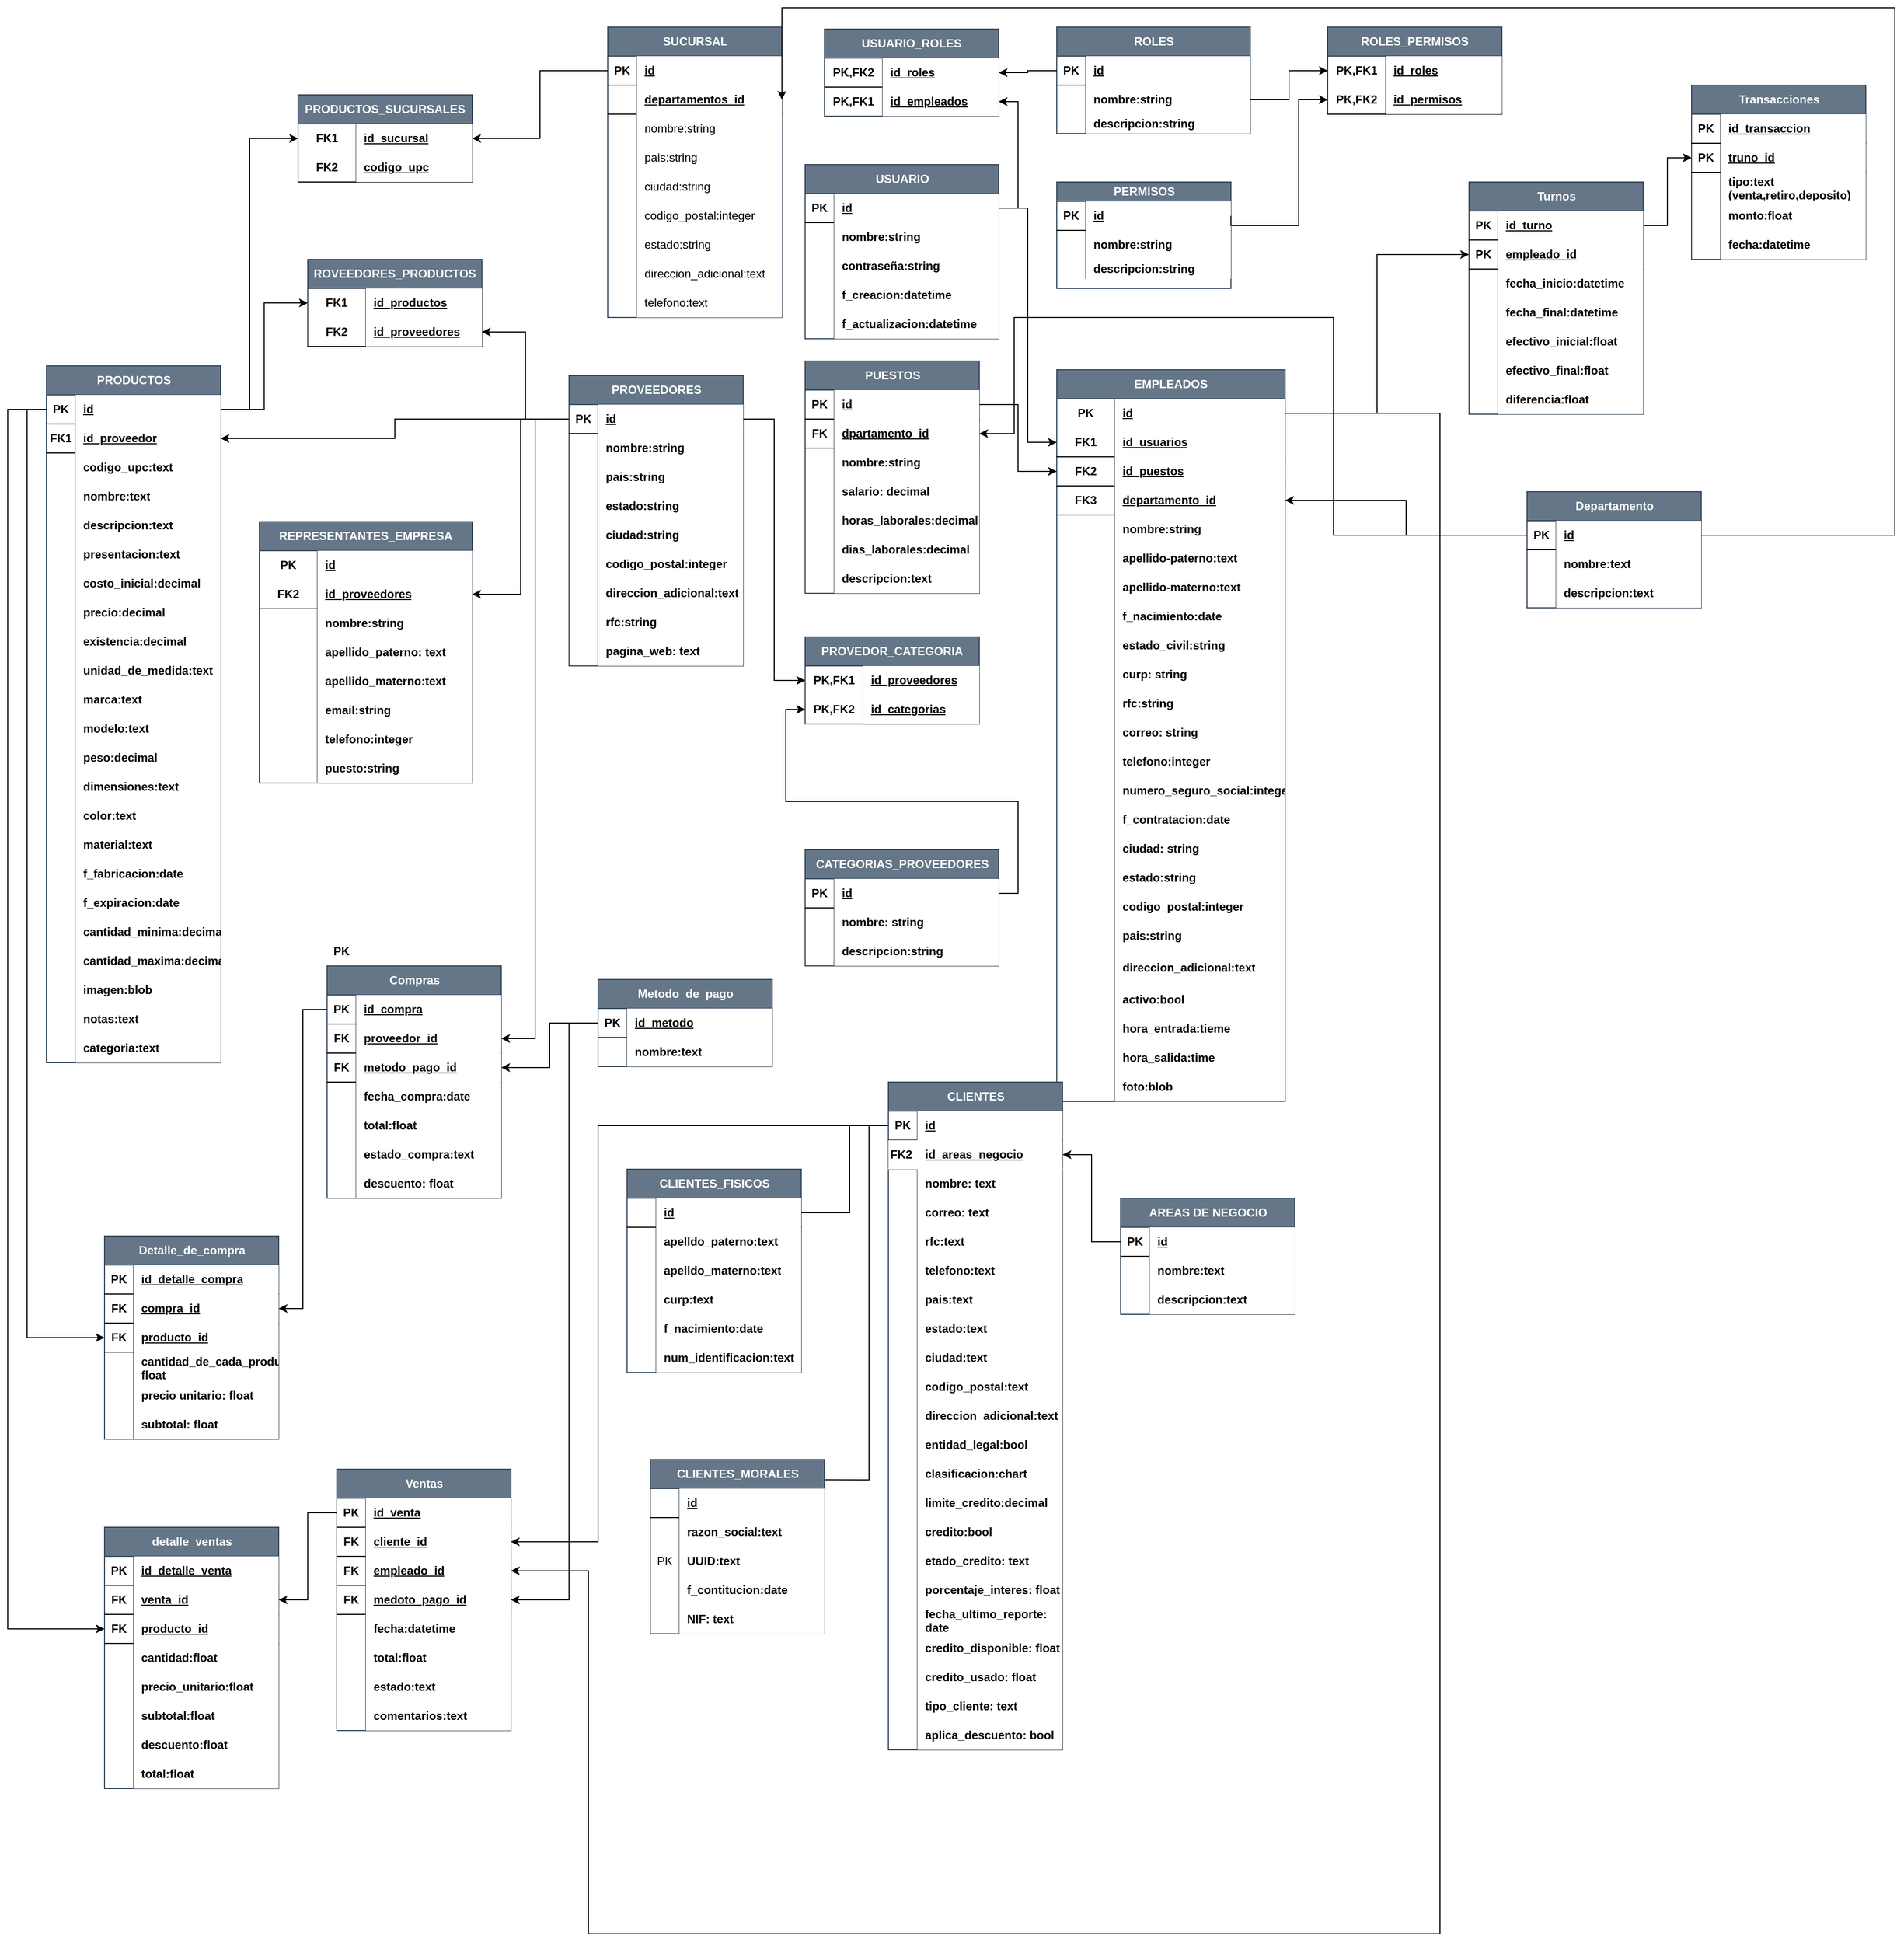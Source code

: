 <mxfile pages="3">
    <diagram name="Diagrama relacional" id="h5wZ8EkTixQ0wN7yu2_C">
        <mxGraphModel dx="2005" dy="1932" grid="1" gridSize="10" guides="1" tooltips="1" connect="1" arrows="1" fold="1" page="1" pageScale="1" pageWidth="827" pageHeight="1169" math="0" shadow="0">
            <root>
                <mxCell id="0"/>
                <mxCell id="1" parent="0"/>
                <mxCell id="fNpHKh3iSe0YctFDrf1M-5" value="ROLES" style="shape=table;startSize=30;container=1;collapsible=1;childLayout=tableLayout;fixedRows=1;rowLines=0;fontStyle=1;align=center;resizeLast=1;html=1;fillColor=#647687;strokeColor=#314354;fontColor=#ffffff;" parent="1" vertex="1">
                    <mxGeometry x="284" width="200" height="110" as="geometry"/>
                </mxCell>
                <mxCell id="fNpHKh3iSe0YctFDrf1M-6" value="" style="shape=tableRow;horizontal=0;startSize=0;swimlaneHead=0;swimlaneBody=0;fillColor=none;collapsible=0;dropTarget=0;points=[[0,0.5],[1,0.5]];portConstraint=eastwest;top=0;left=0;right=0;bottom=1;" parent="fNpHKh3iSe0YctFDrf1M-5" vertex="1">
                    <mxGeometry y="30" width="200" height="30" as="geometry"/>
                </mxCell>
                <mxCell id="fNpHKh3iSe0YctFDrf1M-7" value="PK" style="shape=partialRectangle;connectable=0;fillColor=none;top=0;left=0;bottom=0;right=0;fontStyle=1;overflow=hidden;whiteSpace=wrap;html=1;" parent="fNpHKh3iSe0YctFDrf1M-6" vertex="1">
                    <mxGeometry width="30" height="30" as="geometry">
                        <mxRectangle width="30" height="30" as="alternateBounds"/>
                    </mxGeometry>
                </mxCell>
                <mxCell id="fNpHKh3iSe0YctFDrf1M-8" value="id" style="shape=partialRectangle;connectable=0;top=0;left=0;bottom=0;right=0;align=left;spacingLeft=6;fontStyle=5;overflow=hidden;whiteSpace=wrap;html=1;" parent="fNpHKh3iSe0YctFDrf1M-6" vertex="1">
                    <mxGeometry x="30" width="170" height="30" as="geometry">
                        <mxRectangle width="170" height="30" as="alternateBounds"/>
                    </mxGeometry>
                </mxCell>
                <mxCell id="fNpHKh3iSe0YctFDrf1M-9" value="" style="shape=tableRow;horizontal=0;startSize=0;swimlaneHead=0;swimlaneBody=0;fillColor=none;collapsible=0;dropTarget=0;points=[[0,0.5],[1,0.5]];portConstraint=eastwest;top=0;left=0;right=0;bottom=0;" parent="fNpHKh3iSe0YctFDrf1M-5" vertex="1">
                    <mxGeometry y="60" width="200" height="30" as="geometry"/>
                </mxCell>
                <mxCell id="fNpHKh3iSe0YctFDrf1M-10" value="" style="shape=partialRectangle;connectable=0;fillColor=none;top=0;left=0;bottom=0;right=0;editable=1;overflow=hidden;whiteSpace=wrap;html=1;" parent="fNpHKh3iSe0YctFDrf1M-9" vertex="1">
                    <mxGeometry width="30" height="30" as="geometry">
                        <mxRectangle width="30" height="30" as="alternateBounds"/>
                    </mxGeometry>
                </mxCell>
                <mxCell id="fNpHKh3iSe0YctFDrf1M-11" value="nombre:string" style="shape=partialRectangle;connectable=0;top=0;left=0;bottom=0;right=0;align=left;spacingLeft=6;overflow=hidden;whiteSpace=wrap;html=1;fontStyle=1" parent="fNpHKh3iSe0YctFDrf1M-9" vertex="1">
                    <mxGeometry x="30" width="170" height="30" as="geometry">
                        <mxRectangle width="170" height="30" as="alternateBounds"/>
                    </mxGeometry>
                </mxCell>
                <mxCell id="fNpHKh3iSe0YctFDrf1M-15" value="" style="shape=tableRow;horizontal=0;startSize=0;swimlaneHead=0;swimlaneBody=0;fillColor=none;collapsible=0;dropTarget=0;points=[[0,0.5],[1,0.5]];portConstraint=eastwest;top=0;left=0;right=0;bottom=0;" parent="fNpHKh3iSe0YctFDrf1M-5" vertex="1">
                    <mxGeometry y="90" width="200" height="20" as="geometry"/>
                </mxCell>
                <mxCell id="fNpHKh3iSe0YctFDrf1M-16" value="" style="shape=partialRectangle;connectable=0;fillColor=none;top=0;left=0;bottom=0;right=0;editable=1;overflow=hidden;whiteSpace=wrap;html=1;" parent="fNpHKh3iSe0YctFDrf1M-15" vertex="1">
                    <mxGeometry width="30" height="20" as="geometry">
                        <mxRectangle width="30" height="20" as="alternateBounds"/>
                    </mxGeometry>
                </mxCell>
                <mxCell id="fNpHKh3iSe0YctFDrf1M-17" value="descripcion:string" style="shape=partialRectangle;connectable=0;top=0;left=0;bottom=0;right=0;align=left;spacingLeft=6;overflow=hidden;whiteSpace=wrap;html=1;fontStyle=1" parent="fNpHKh3iSe0YctFDrf1M-15" vertex="1">
                    <mxGeometry x="30" width="170" height="20" as="geometry">
                        <mxRectangle width="170" height="20" as="alternateBounds"/>
                    </mxGeometry>
                </mxCell>
                <mxCell id="fNpHKh3iSe0YctFDrf1M-18" value="PERMISOS" style="shape=table;startSize=20;container=1;collapsible=1;childLayout=tableLayout;fixedRows=1;rowLines=0;fontStyle=1;align=center;resizeLast=1;html=1;fillColor=#647687;strokeColor=#314354;fontColor=#ffffff;" parent="1" vertex="1">
                    <mxGeometry x="284" y="160" width="180" height="110" as="geometry">
                        <mxRectangle x="40" y="170" width="100" height="30" as="alternateBounds"/>
                    </mxGeometry>
                </mxCell>
                <mxCell id="fNpHKh3iSe0YctFDrf1M-19" value="" style="shape=tableRow;horizontal=0;startSize=0;swimlaneHead=0;swimlaneBody=0;fillColor=none;collapsible=0;dropTarget=0;points=[[0,0.5],[1,0.5]];portConstraint=eastwest;top=0;left=0;right=0;bottom=1;" parent="fNpHKh3iSe0YctFDrf1M-18" vertex="1">
                    <mxGeometry y="20" width="180" height="30" as="geometry"/>
                </mxCell>
                <mxCell id="fNpHKh3iSe0YctFDrf1M-20" value="PK" style="shape=partialRectangle;connectable=0;fillColor=none;top=0;left=0;bottom=0;right=0;fontStyle=1;overflow=hidden;whiteSpace=wrap;html=1;" parent="fNpHKh3iSe0YctFDrf1M-19" vertex="1">
                    <mxGeometry width="30" height="30" as="geometry">
                        <mxRectangle width="30" height="30" as="alternateBounds"/>
                    </mxGeometry>
                </mxCell>
                <mxCell id="fNpHKh3iSe0YctFDrf1M-21" value="id" style="shape=partialRectangle;connectable=0;top=0;left=0;bottom=0;right=0;align=left;spacingLeft=6;fontStyle=5;overflow=hidden;whiteSpace=wrap;html=1;" parent="fNpHKh3iSe0YctFDrf1M-19" vertex="1">
                    <mxGeometry x="30" width="150" height="30" as="geometry">
                        <mxRectangle width="150" height="30" as="alternateBounds"/>
                    </mxGeometry>
                </mxCell>
                <mxCell id="fNpHKh3iSe0YctFDrf1M-22" value="" style="shape=tableRow;horizontal=0;startSize=0;swimlaneHead=0;swimlaneBody=0;fillColor=none;collapsible=0;dropTarget=0;points=[[0,0.5],[1,0.5]];portConstraint=eastwest;top=0;left=0;right=0;bottom=0;" parent="fNpHKh3iSe0YctFDrf1M-18" vertex="1">
                    <mxGeometry y="50" width="180" height="30" as="geometry"/>
                </mxCell>
                <mxCell id="fNpHKh3iSe0YctFDrf1M-23" value="" style="shape=partialRectangle;connectable=0;fillColor=none;top=0;left=0;bottom=0;right=0;editable=1;overflow=hidden;whiteSpace=wrap;html=1;" parent="fNpHKh3iSe0YctFDrf1M-22" vertex="1">
                    <mxGeometry width="30" height="30" as="geometry">
                        <mxRectangle width="30" height="30" as="alternateBounds"/>
                    </mxGeometry>
                </mxCell>
                <mxCell id="fNpHKh3iSe0YctFDrf1M-24" value="nombre:string" style="shape=partialRectangle;connectable=0;top=0;left=0;bottom=0;right=0;align=left;spacingLeft=6;overflow=hidden;whiteSpace=wrap;html=1;fontStyle=1" parent="fNpHKh3iSe0YctFDrf1M-22" vertex="1">
                    <mxGeometry x="30" width="150" height="30" as="geometry">
                        <mxRectangle width="150" height="30" as="alternateBounds"/>
                    </mxGeometry>
                </mxCell>
                <mxCell id="fNpHKh3iSe0YctFDrf1M-35" value="" style="shape=tableRow;horizontal=0;startSize=0;swimlaneHead=0;swimlaneBody=0;fillColor=none;collapsible=0;dropTarget=0;points=[[0,0.5],[1,0.5]];portConstraint=eastwest;top=0;left=0;right=0;bottom=0;" parent="fNpHKh3iSe0YctFDrf1M-18" vertex="1">
                    <mxGeometry y="80" width="180" height="20" as="geometry"/>
                </mxCell>
                <mxCell id="fNpHKh3iSe0YctFDrf1M-36" value="" style="shape=partialRectangle;connectable=0;fillColor=none;top=0;left=0;bottom=0;right=0;editable=1;overflow=hidden;whiteSpace=wrap;html=1;" parent="fNpHKh3iSe0YctFDrf1M-35" vertex="1">
                    <mxGeometry width="30" height="20" as="geometry">
                        <mxRectangle width="30" height="20" as="alternateBounds"/>
                    </mxGeometry>
                </mxCell>
                <mxCell id="fNpHKh3iSe0YctFDrf1M-37" value="descripcion:string" style="shape=partialRectangle;connectable=0;top=0;left=0;bottom=0;right=0;align=left;spacingLeft=6;overflow=hidden;whiteSpace=wrap;html=1;fontStyle=1" parent="fNpHKh3iSe0YctFDrf1M-35" vertex="1">
                    <mxGeometry x="30" width="150" height="20" as="geometry">
                        <mxRectangle width="150" height="20" as="alternateBounds"/>
                    </mxGeometry>
                </mxCell>
                <mxCell id="fNpHKh3iSe0YctFDrf1M-41" value="ROLES_PERMISOS" style="shape=table;startSize=30;container=1;collapsible=1;childLayout=tableLayout;fixedRows=1;rowLines=0;fontStyle=1;align=center;resizeLast=1;html=1;whiteSpace=wrap;fillColor=#647687;strokeColor=#314354;fontColor=#ffffff;" parent="1" vertex="1">
                    <mxGeometry x="564" width="180" height="90" as="geometry"/>
                </mxCell>
                <mxCell id="fNpHKh3iSe0YctFDrf1M-42" value="" style="shape=tableRow;horizontal=0;startSize=0;swimlaneHead=0;swimlaneBody=0;fillColor=none;collapsible=0;dropTarget=0;points=[[0,0.5],[1,0.5]];portConstraint=eastwest;top=0;left=0;right=0;bottom=0;html=1;" parent="fNpHKh3iSe0YctFDrf1M-41" vertex="1">
                    <mxGeometry y="30" width="180" height="30" as="geometry"/>
                </mxCell>
                <mxCell id="fNpHKh3iSe0YctFDrf1M-43" value="PK,FK1" style="shape=partialRectangle;connectable=0;fillColor=none;top=0;left=0;bottom=0;right=0;fontStyle=1;overflow=hidden;html=1;whiteSpace=wrap;" parent="fNpHKh3iSe0YctFDrf1M-42" vertex="1">
                    <mxGeometry width="60" height="30" as="geometry">
                        <mxRectangle width="60" height="30" as="alternateBounds"/>
                    </mxGeometry>
                </mxCell>
                <mxCell id="fNpHKh3iSe0YctFDrf1M-44" value="id_roles" style="shape=partialRectangle;connectable=0;top=0;left=0;bottom=0;right=0;align=left;spacingLeft=6;fontStyle=5;overflow=hidden;html=1;whiteSpace=wrap;" parent="fNpHKh3iSe0YctFDrf1M-42" vertex="1">
                    <mxGeometry x="60" width="120" height="30" as="geometry">
                        <mxRectangle width="120" height="30" as="alternateBounds"/>
                    </mxGeometry>
                </mxCell>
                <mxCell id="fNpHKh3iSe0YctFDrf1M-45" value="" style="shape=tableRow;horizontal=0;startSize=0;swimlaneHead=0;swimlaneBody=0;fillColor=none;collapsible=0;dropTarget=0;points=[[0,0.5],[1,0.5]];portConstraint=eastwest;top=0;left=0;right=0;bottom=1;html=1;" parent="fNpHKh3iSe0YctFDrf1M-41" vertex="1">
                    <mxGeometry y="60" width="180" height="30" as="geometry"/>
                </mxCell>
                <mxCell id="fNpHKh3iSe0YctFDrf1M-46" value="PK,FK2" style="shape=partialRectangle;connectable=0;fillColor=none;top=0;left=0;bottom=0;right=0;fontStyle=1;overflow=hidden;html=1;whiteSpace=wrap;" parent="fNpHKh3iSe0YctFDrf1M-45" vertex="1">
                    <mxGeometry width="60" height="30" as="geometry">
                        <mxRectangle width="60" height="30" as="alternateBounds"/>
                    </mxGeometry>
                </mxCell>
                <mxCell id="fNpHKh3iSe0YctFDrf1M-47" value="id_permisos" style="shape=partialRectangle;connectable=0;top=0;left=0;bottom=0;right=0;align=left;spacingLeft=6;fontStyle=5;overflow=hidden;html=1;whiteSpace=wrap;" parent="fNpHKh3iSe0YctFDrf1M-45" vertex="1">
                    <mxGeometry x="60" width="120" height="30" as="geometry">
                        <mxRectangle width="120" height="30" as="alternateBounds"/>
                    </mxGeometry>
                </mxCell>
                <mxCell id="fNpHKh3iSe0YctFDrf1M-54" style="edgeStyle=orthogonalEdgeStyle;rounded=0;orthogonalLoop=1;jettySize=auto;html=1;exitX=1;exitY=0.5;exitDx=0;exitDy=0;" parent="1" source="fNpHKh3iSe0YctFDrf1M-9" target="fNpHKh3iSe0YctFDrf1M-42" edge="1">
                    <mxGeometry relative="1" as="geometry"/>
                </mxCell>
                <mxCell id="fNpHKh3iSe0YctFDrf1M-55" style="edgeStyle=orthogonalEdgeStyle;rounded=0;orthogonalLoop=1;jettySize=auto;html=1;exitX=1;exitY=0.5;exitDx=0;exitDy=0;entryX=0;entryY=0.5;entryDx=0;entryDy=0;" parent="1" source="fNpHKh3iSe0YctFDrf1M-19" target="fNpHKh3iSe0YctFDrf1M-45" edge="1">
                    <mxGeometry relative="1" as="geometry">
                        <Array as="points">
                            <mxPoint x="534" y="205"/>
                            <mxPoint x="534" y="75"/>
                        </Array>
                    </mxGeometry>
                </mxCell>
                <mxCell id="fNpHKh3iSe0YctFDrf1M-69" value="USUARIO_ROLES" style="shape=table;startSize=30;container=1;collapsible=1;childLayout=tableLayout;fixedRows=1;rowLines=0;fontStyle=1;align=center;resizeLast=1;html=1;whiteSpace=wrap;fillColor=#647687;strokeColor=#314354;fontColor=#ffffff;" parent="1" vertex="1">
                    <mxGeometry x="44" y="2" width="180" height="90" as="geometry"/>
                </mxCell>
                <mxCell id="fNpHKh3iSe0YctFDrf1M-73" value="" style="shape=tableRow;horizontal=0;startSize=0;swimlaneHead=0;swimlaneBody=0;fillColor=none;collapsible=0;dropTarget=0;points=[[0,0.5],[1,0.5]];portConstraint=eastwest;top=0;left=0;right=0;bottom=1;html=1;" parent="fNpHKh3iSe0YctFDrf1M-69" vertex="1">
                    <mxGeometry y="30" width="180" height="30" as="geometry"/>
                </mxCell>
                <mxCell id="fNpHKh3iSe0YctFDrf1M-74" value="PK,FK2" style="shape=partialRectangle;connectable=0;fillColor=none;top=0;left=0;bottom=0;right=0;fontStyle=1;overflow=hidden;html=1;whiteSpace=wrap;" parent="fNpHKh3iSe0YctFDrf1M-73" vertex="1">
                    <mxGeometry width="60" height="30" as="geometry">
                        <mxRectangle width="60" height="30" as="alternateBounds"/>
                    </mxGeometry>
                </mxCell>
                <mxCell id="fNpHKh3iSe0YctFDrf1M-75" value="id_roles" style="shape=partialRectangle;connectable=0;top=0;left=0;bottom=0;right=0;align=left;spacingLeft=6;fontStyle=5;overflow=hidden;html=1;whiteSpace=wrap;" parent="fNpHKh3iSe0YctFDrf1M-73" vertex="1">
                    <mxGeometry x="60" width="120" height="30" as="geometry">
                        <mxRectangle width="120" height="30" as="alternateBounds"/>
                    </mxGeometry>
                </mxCell>
                <mxCell id="fNpHKh3iSe0YctFDrf1M-70" value="" style="shape=tableRow;horizontal=0;startSize=0;swimlaneHead=0;swimlaneBody=0;fillColor=none;collapsible=0;dropTarget=0;points=[[0,0.5],[1,0.5]];portConstraint=eastwest;top=0;left=0;right=0;bottom=0;html=1;" parent="fNpHKh3iSe0YctFDrf1M-69" vertex="1">
                    <mxGeometry y="60" width="180" height="30" as="geometry"/>
                </mxCell>
                <mxCell id="fNpHKh3iSe0YctFDrf1M-71" value="PK,FK1" style="shape=partialRectangle;connectable=0;fillColor=none;top=0;left=0;bottom=0;right=0;fontStyle=1;overflow=hidden;html=1;whiteSpace=wrap;" parent="fNpHKh3iSe0YctFDrf1M-70" vertex="1">
                    <mxGeometry width="60" height="30" as="geometry">
                        <mxRectangle width="60" height="30" as="alternateBounds"/>
                    </mxGeometry>
                </mxCell>
                <mxCell id="fNpHKh3iSe0YctFDrf1M-72" value="id_empleados" style="shape=partialRectangle;connectable=0;top=0;left=0;bottom=0;right=0;align=left;spacingLeft=6;fontStyle=5;overflow=hidden;html=1;whiteSpace=wrap;" parent="fNpHKh3iSe0YctFDrf1M-70" vertex="1">
                    <mxGeometry x="60" width="120" height="30" as="geometry">
                        <mxRectangle width="120" height="30" as="alternateBounds"/>
                    </mxGeometry>
                </mxCell>
                <mxCell id="fNpHKh3iSe0YctFDrf1M-82" style="edgeStyle=orthogonalEdgeStyle;rounded=0;orthogonalLoop=1;jettySize=auto;html=1;exitX=0;exitY=0.5;exitDx=0;exitDy=0;entryX=1;entryY=0.5;entryDx=0;entryDy=0;" parent="1" source="fNpHKh3iSe0YctFDrf1M-6" target="fNpHKh3iSe0YctFDrf1M-73" edge="1">
                    <mxGeometry relative="1" as="geometry"/>
                </mxCell>
                <mxCell id="fNpHKh3iSe0YctFDrf1M-84" value="" style="shape=tableRow;horizontal=0;startSize=0;swimlaneHead=0;swimlaneBody=0;fillColor=none;collapsible=0;dropTarget=0;points=[[0,0.5],[1,0.5]];portConstraint=eastwest;top=0;left=0;right=0;bottom=0;html=1;" parent="1" vertex="1">
                    <mxGeometry x="24" y="30" width="180" height="30" as="geometry"/>
                </mxCell>
                <mxCell id="fNpHKh3iSe0YctFDrf1M-87" value="USUARIO" style="shape=table;startSize=30;container=1;collapsible=1;childLayout=tableLayout;fixedRows=1;rowLines=0;fontStyle=1;align=center;resizeLast=1;html=1;fillColor=#647687;strokeColor=#314354;fontColor=#ffffff;" parent="1" vertex="1">
                    <mxGeometry x="24" y="142" width="200" height="180" as="geometry"/>
                </mxCell>
                <mxCell id="fNpHKh3iSe0YctFDrf1M-88" value="" style="shape=tableRow;horizontal=0;startSize=0;swimlaneHead=0;swimlaneBody=0;fillColor=none;collapsible=0;dropTarget=0;points=[[0,0.5],[1,0.5]];portConstraint=eastwest;top=0;left=0;right=0;bottom=1;" parent="fNpHKh3iSe0YctFDrf1M-87" vertex="1">
                    <mxGeometry y="30" width="200" height="30" as="geometry"/>
                </mxCell>
                <mxCell id="fNpHKh3iSe0YctFDrf1M-89" value="PK" style="shape=partialRectangle;connectable=0;fillColor=none;top=0;left=0;bottom=0;right=0;fontStyle=1;overflow=hidden;whiteSpace=wrap;html=1;" parent="fNpHKh3iSe0YctFDrf1M-88" vertex="1">
                    <mxGeometry width="30" height="30" as="geometry">
                        <mxRectangle width="30" height="30" as="alternateBounds"/>
                    </mxGeometry>
                </mxCell>
                <mxCell id="fNpHKh3iSe0YctFDrf1M-90" value="id" style="shape=partialRectangle;connectable=0;top=0;left=0;bottom=0;right=0;align=left;spacingLeft=6;fontStyle=5;overflow=hidden;whiteSpace=wrap;html=1;" parent="fNpHKh3iSe0YctFDrf1M-88" vertex="1">
                    <mxGeometry x="30" width="170" height="30" as="geometry">
                        <mxRectangle width="170" height="30" as="alternateBounds"/>
                    </mxGeometry>
                </mxCell>
                <mxCell id="fNpHKh3iSe0YctFDrf1M-91" value="" style="shape=tableRow;horizontal=0;startSize=0;swimlaneHead=0;swimlaneBody=0;fillColor=none;collapsible=0;dropTarget=0;points=[[0,0.5],[1,0.5]];portConstraint=eastwest;top=0;left=0;right=0;bottom=0;" parent="fNpHKh3iSe0YctFDrf1M-87" vertex="1">
                    <mxGeometry y="60" width="200" height="30" as="geometry"/>
                </mxCell>
                <mxCell id="fNpHKh3iSe0YctFDrf1M-92" value="" style="shape=partialRectangle;connectable=0;fillColor=none;top=0;left=0;bottom=0;right=0;editable=1;overflow=hidden;whiteSpace=wrap;html=1;" parent="fNpHKh3iSe0YctFDrf1M-91" vertex="1">
                    <mxGeometry width="30" height="30" as="geometry">
                        <mxRectangle width="30" height="30" as="alternateBounds"/>
                    </mxGeometry>
                </mxCell>
                <mxCell id="fNpHKh3iSe0YctFDrf1M-93" value="nombre:string" style="shape=partialRectangle;connectable=0;top=0;left=0;bottom=0;right=0;align=left;spacingLeft=6;overflow=hidden;whiteSpace=wrap;html=1;fontStyle=1" parent="fNpHKh3iSe0YctFDrf1M-91" vertex="1">
                    <mxGeometry x="30" width="170" height="30" as="geometry">
                        <mxRectangle width="170" height="30" as="alternateBounds"/>
                    </mxGeometry>
                </mxCell>
                <mxCell id="fNpHKh3iSe0YctFDrf1M-94" value="" style="shape=tableRow;horizontal=0;startSize=0;swimlaneHead=0;swimlaneBody=0;fillColor=none;collapsible=0;dropTarget=0;points=[[0,0.5],[1,0.5]];portConstraint=eastwest;top=0;left=0;right=0;bottom=0;" parent="fNpHKh3iSe0YctFDrf1M-87" vertex="1">
                    <mxGeometry y="90" width="200" height="30" as="geometry"/>
                </mxCell>
                <mxCell id="fNpHKh3iSe0YctFDrf1M-95" value="" style="shape=partialRectangle;connectable=0;fillColor=none;top=0;left=0;bottom=0;right=0;editable=1;overflow=hidden;whiteSpace=wrap;html=1;" parent="fNpHKh3iSe0YctFDrf1M-94" vertex="1">
                    <mxGeometry width="30" height="30" as="geometry">
                        <mxRectangle width="30" height="30" as="alternateBounds"/>
                    </mxGeometry>
                </mxCell>
                <mxCell id="fNpHKh3iSe0YctFDrf1M-96" value="contraseña:string" style="shape=partialRectangle;connectable=0;top=0;left=0;bottom=0;right=0;align=left;spacingLeft=6;overflow=hidden;whiteSpace=wrap;html=1;fontStyle=1" parent="fNpHKh3iSe0YctFDrf1M-94" vertex="1">
                    <mxGeometry x="30" width="170" height="30" as="geometry">
                        <mxRectangle width="170" height="30" as="alternateBounds"/>
                    </mxGeometry>
                </mxCell>
                <mxCell id="fNpHKh3iSe0YctFDrf1M-97" value="" style="shape=tableRow;horizontal=0;startSize=0;swimlaneHead=0;swimlaneBody=0;fillColor=none;collapsible=0;dropTarget=0;points=[[0,0.5],[1,0.5]];portConstraint=eastwest;top=0;left=0;right=0;bottom=0;" parent="fNpHKh3iSe0YctFDrf1M-87" vertex="1">
                    <mxGeometry y="120" width="200" height="30" as="geometry"/>
                </mxCell>
                <mxCell id="fNpHKh3iSe0YctFDrf1M-98" value="" style="shape=partialRectangle;connectable=0;fillColor=none;top=0;left=0;bottom=0;right=0;editable=1;overflow=hidden;whiteSpace=wrap;html=1;" parent="fNpHKh3iSe0YctFDrf1M-97" vertex="1">
                    <mxGeometry width="30" height="30" as="geometry">
                        <mxRectangle width="30" height="30" as="alternateBounds"/>
                    </mxGeometry>
                </mxCell>
                <mxCell id="fNpHKh3iSe0YctFDrf1M-99" value="f_creacion:datetime" style="shape=partialRectangle;connectable=0;top=0;left=0;bottom=0;right=0;align=left;spacingLeft=6;overflow=hidden;html=1;whiteSpace=wrap;fontStyle=1" parent="fNpHKh3iSe0YctFDrf1M-97" vertex="1">
                    <mxGeometry x="30" width="170" height="30" as="geometry">
                        <mxRectangle width="170" height="30" as="alternateBounds"/>
                    </mxGeometry>
                </mxCell>
                <mxCell id="fNpHKh3iSe0YctFDrf1M-101" value="" style="shape=tableRow;horizontal=0;startSize=0;swimlaneHead=0;swimlaneBody=0;fillColor=none;collapsible=0;dropTarget=0;points=[[0,0.5],[1,0.5]];portConstraint=eastwest;top=0;left=0;right=0;bottom=0;" parent="fNpHKh3iSe0YctFDrf1M-87" vertex="1">
                    <mxGeometry y="150" width="200" height="30" as="geometry"/>
                </mxCell>
                <mxCell id="fNpHKh3iSe0YctFDrf1M-102" value="" style="shape=partialRectangle;connectable=0;fillColor=none;top=0;left=0;bottom=0;right=0;editable=1;overflow=hidden;whiteSpace=wrap;html=1;" parent="fNpHKh3iSe0YctFDrf1M-101" vertex="1">
                    <mxGeometry width="30" height="30" as="geometry">
                        <mxRectangle width="30" height="30" as="alternateBounds"/>
                    </mxGeometry>
                </mxCell>
                <mxCell id="fNpHKh3iSe0YctFDrf1M-103" value="f_actualizacion:datetime" style="shape=partialRectangle;connectable=0;top=0;left=0;bottom=0;right=0;align=left;spacingLeft=6;overflow=hidden;whiteSpace=wrap;html=1;fontStyle=1" parent="fNpHKh3iSe0YctFDrf1M-101" vertex="1">
                    <mxGeometry x="30" width="170" height="30" as="geometry">
                        <mxRectangle width="170" height="30" as="alternateBounds"/>
                    </mxGeometry>
                </mxCell>
                <mxCell id="fNpHKh3iSe0YctFDrf1M-100" style="edgeStyle=orthogonalEdgeStyle;rounded=0;orthogonalLoop=1;jettySize=auto;html=1;exitX=1;exitY=0.5;exitDx=0;exitDy=0;entryX=1;entryY=0.5;entryDx=0;entryDy=0;" parent="1" source="fNpHKh3iSe0YctFDrf1M-88" target="fNpHKh3iSe0YctFDrf1M-70" edge="1">
                    <mxGeometry relative="1" as="geometry"/>
                </mxCell>
                <mxCell id="fNpHKh3iSe0YctFDrf1M-104" value="EMPLEADOS" style="shape=table;startSize=30;container=1;collapsible=1;childLayout=tableLayout;fixedRows=1;rowLines=0;fontStyle=1;align=center;resizeLast=1;html=1;whiteSpace=wrap;fillColor=#647687;strokeColor=#314354;fontColor=#ffffff;" parent="1" vertex="1">
                    <mxGeometry x="284" y="354" width="236" height="756" as="geometry"/>
                </mxCell>
                <mxCell id="fNpHKh3iSe0YctFDrf1M-105" value="" style="shape=tableRow;horizontal=0;startSize=0;swimlaneHead=0;swimlaneBody=0;fillColor=none;collapsible=0;dropTarget=0;points=[[0,0.5],[1,0.5]];portConstraint=eastwest;top=0;left=0;right=0;bottom=0;html=1;" parent="fNpHKh3iSe0YctFDrf1M-104" vertex="1">
                    <mxGeometry y="30" width="236" height="30" as="geometry"/>
                </mxCell>
                <mxCell id="fNpHKh3iSe0YctFDrf1M-106" value="PK" style="shape=partialRectangle;connectable=0;fillColor=none;top=0;left=0;bottom=0;right=0;fontStyle=1;overflow=hidden;html=1;whiteSpace=wrap;" parent="fNpHKh3iSe0YctFDrf1M-105" vertex="1">
                    <mxGeometry width="60" height="30" as="geometry">
                        <mxRectangle width="60" height="30" as="alternateBounds"/>
                    </mxGeometry>
                </mxCell>
                <mxCell id="fNpHKh3iSe0YctFDrf1M-107" value="id" style="shape=partialRectangle;connectable=0;top=0;left=0;bottom=0;right=0;align=left;spacingLeft=6;fontStyle=5;overflow=hidden;html=1;whiteSpace=wrap;" parent="fNpHKh3iSe0YctFDrf1M-105" vertex="1">
                    <mxGeometry x="60" width="176" height="30" as="geometry">
                        <mxRectangle width="176" height="30" as="alternateBounds"/>
                    </mxGeometry>
                </mxCell>
                <mxCell id="fNpHKh3iSe0YctFDrf1M-108" value="" style="shape=tableRow;horizontal=0;startSize=0;swimlaneHead=0;swimlaneBody=0;fillColor=none;collapsible=0;dropTarget=0;points=[[0,0.5],[1,0.5]];portConstraint=eastwest;top=0;left=0;right=0;bottom=1;html=1;" parent="fNpHKh3iSe0YctFDrf1M-104" vertex="1">
                    <mxGeometry y="60" width="236" height="30" as="geometry"/>
                </mxCell>
                <mxCell id="fNpHKh3iSe0YctFDrf1M-109" value="FK1" style="shape=partialRectangle;connectable=0;fillColor=none;top=0;left=0;bottom=0;right=0;fontStyle=1;overflow=hidden;html=1;whiteSpace=wrap;" parent="fNpHKh3iSe0YctFDrf1M-108" vertex="1">
                    <mxGeometry width="60" height="30" as="geometry">
                        <mxRectangle width="60" height="30" as="alternateBounds"/>
                    </mxGeometry>
                </mxCell>
                <mxCell id="fNpHKh3iSe0YctFDrf1M-110" value="id_usuarios" style="shape=partialRectangle;connectable=0;top=0;left=0;bottom=0;right=0;align=left;spacingLeft=6;fontStyle=5;overflow=hidden;html=1;whiteSpace=wrap;" parent="fNpHKh3iSe0YctFDrf1M-108" vertex="1">
                    <mxGeometry x="60" width="176" height="30" as="geometry">
                        <mxRectangle width="176" height="30" as="alternateBounds"/>
                    </mxGeometry>
                </mxCell>
                <mxCell id="fNpHKh3iSe0YctFDrf1M-172" style="shape=tableRow;horizontal=0;startSize=0;swimlaneHead=0;swimlaneBody=0;fillColor=none;collapsible=0;dropTarget=0;points=[[0,0.5],[1,0.5]];portConstraint=eastwest;top=0;left=0;right=0;bottom=1;html=1;" parent="fNpHKh3iSe0YctFDrf1M-104" vertex="1">
                    <mxGeometry y="90" width="236" height="30" as="geometry"/>
                </mxCell>
                <mxCell id="fNpHKh3iSe0YctFDrf1M-173" value="FK2" style="shape=partialRectangle;connectable=0;fillColor=none;top=0;left=0;bottom=0;right=0;fontStyle=1;overflow=hidden;html=1;whiteSpace=wrap;" parent="fNpHKh3iSe0YctFDrf1M-172" vertex="1">
                    <mxGeometry width="60" height="30" as="geometry">
                        <mxRectangle width="60" height="30" as="alternateBounds"/>
                    </mxGeometry>
                </mxCell>
                <mxCell id="fNpHKh3iSe0YctFDrf1M-174" value="id_puestos" style="shape=partialRectangle;connectable=0;top=0;left=0;bottom=0;right=0;align=left;spacingLeft=6;fontStyle=5;overflow=hidden;html=1;whiteSpace=wrap;" parent="fNpHKh3iSe0YctFDrf1M-172" vertex="1">
                    <mxGeometry x="60" width="176" height="30" as="geometry">
                        <mxRectangle width="176" height="30" as="alternateBounds"/>
                    </mxGeometry>
                </mxCell>
                <mxCell id="G3z5DKYFsnK0MowNnchQ-32" style="shape=tableRow;horizontal=0;startSize=0;swimlaneHead=0;swimlaneBody=0;fillColor=none;collapsible=0;dropTarget=0;points=[[0,0.5],[1,0.5]];portConstraint=eastwest;top=0;left=0;right=0;bottom=1;html=1;" parent="fNpHKh3iSe0YctFDrf1M-104" vertex="1">
                    <mxGeometry y="120" width="236" height="30" as="geometry"/>
                </mxCell>
                <mxCell id="G3z5DKYFsnK0MowNnchQ-33" value="FK3" style="shape=partialRectangle;connectable=0;fillColor=none;top=0;left=0;bottom=0;right=0;fontStyle=1;overflow=hidden;html=1;whiteSpace=wrap;" parent="G3z5DKYFsnK0MowNnchQ-32" vertex="1">
                    <mxGeometry width="60" height="30" as="geometry">
                        <mxRectangle width="60" height="30" as="alternateBounds"/>
                    </mxGeometry>
                </mxCell>
                <mxCell id="G3z5DKYFsnK0MowNnchQ-34" value="departamento_id" style="shape=partialRectangle;connectable=0;top=0;left=0;bottom=0;right=0;align=left;spacingLeft=6;fontStyle=5;overflow=hidden;html=1;whiteSpace=wrap;" parent="G3z5DKYFsnK0MowNnchQ-32" vertex="1">
                    <mxGeometry x="60" width="176" height="30" as="geometry">
                        <mxRectangle width="176" height="30" as="alternateBounds"/>
                    </mxGeometry>
                </mxCell>
                <mxCell id="fNpHKh3iSe0YctFDrf1M-111" value="" style="shape=tableRow;horizontal=0;startSize=0;swimlaneHead=0;swimlaneBody=0;fillColor=none;collapsible=0;dropTarget=0;points=[[0,0.5],[1,0.5]];portConstraint=eastwest;top=0;left=0;right=0;bottom=0;html=1;" parent="fNpHKh3iSe0YctFDrf1M-104" vertex="1">
                    <mxGeometry y="150" width="236" height="30" as="geometry"/>
                </mxCell>
                <mxCell id="fNpHKh3iSe0YctFDrf1M-112" value="" style="shape=partialRectangle;connectable=0;fillColor=none;top=0;left=0;bottom=0;right=0;editable=1;overflow=hidden;html=1;whiteSpace=wrap;" parent="fNpHKh3iSe0YctFDrf1M-111" vertex="1">
                    <mxGeometry width="60" height="30" as="geometry">
                        <mxRectangle width="60" height="30" as="alternateBounds"/>
                    </mxGeometry>
                </mxCell>
                <mxCell id="fNpHKh3iSe0YctFDrf1M-113" value="nombre:string" style="shape=partialRectangle;connectable=0;top=0;left=0;bottom=0;right=0;align=left;spacingLeft=6;overflow=hidden;html=1;whiteSpace=wrap;fontStyle=1" parent="fNpHKh3iSe0YctFDrf1M-111" vertex="1">
                    <mxGeometry x="60" width="176" height="30" as="geometry">
                        <mxRectangle width="176" height="30" as="alternateBounds"/>
                    </mxGeometry>
                </mxCell>
                <mxCell id="T524G3w9j7V79RayH7j7-1" style="shape=tableRow;horizontal=0;startSize=0;swimlaneHead=0;swimlaneBody=0;fillColor=none;collapsible=0;dropTarget=0;points=[[0,0.5],[1,0.5]];portConstraint=eastwest;top=0;left=0;right=0;bottom=0;html=1;" parent="fNpHKh3iSe0YctFDrf1M-104" vertex="1">
                    <mxGeometry y="180" width="236" height="30" as="geometry"/>
                </mxCell>
                <mxCell id="T524G3w9j7V79RayH7j7-2" style="shape=partialRectangle;connectable=0;fillColor=none;top=0;left=0;bottom=0;right=0;editable=1;overflow=hidden;html=1;whiteSpace=wrap;" parent="T524G3w9j7V79RayH7j7-1" vertex="1">
                    <mxGeometry width="60" height="30" as="geometry">
                        <mxRectangle width="60" height="30" as="alternateBounds"/>
                    </mxGeometry>
                </mxCell>
                <mxCell id="T524G3w9j7V79RayH7j7-3" value="apellido-paterno:text" style="shape=partialRectangle;connectable=0;top=0;left=0;bottom=0;right=0;align=left;spacingLeft=6;overflow=hidden;html=1;whiteSpace=wrap;fontStyle=1" parent="T524G3w9j7V79RayH7j7-1" vertex="1">
                    <mxGeometry x="60" width="176" height="30" as="geometry">
                        <mxRectangle width="176" height="30" as="alternateBounds"/>
                    </mxGeometry>
                </mxCell>
                <mxCell id="T524G3w9j7V79RayH7j7-4" style="shape=tableRow;horizontal=0;startSize=0;swimlaneHead=0;swimlaneBody=0;fillColor=none;collapsible=0;dropTarget=0;points=[[0,0.5],[1,0.5]];portConstraint=eastwest;top=0;left=0;right=0;bottom=0;html=1;" parent="fNpHKh3iSe0YctFDrf1M-104" vertex="1">
                    <mxGeometry y="210" width="236" height="30" as="geometry"/>
                </mxCell>
                <mxCell id="T524G3w9j7V79RayH7j7-5" style="shape=partialRectangle;connectable=0;fillColor=none;top=0;left=0;bottom=0;right=0;editable=1;overflow=hidden;html=1;whiteSpace=wrap;" parent="T524G3w9j7V79RayH7j7-4" vertex="1">
                    <mxGeometry width="60" height="30" as="geometry">
                        <mxRectangle width="60" height="30" as="alternateBounds"/>
                    </mxGeometry>
                </mxCell>
                <mxCell id="T524G3w9j7V79RayH7j7-6" value="apellido-materno:text" style="shape=partialRectangle;connectable=0;top=0;left=0;bottom=0;right=0;align=left;spacingLeft=6;overflow=hidden;html=1;whiteSpace=wrap;fontStyle=1" parent="T524G3w9j7V79RayH7j7-4" vertex="1">
                    <mxGeometry x="60" width="176" height="30" as="geometry">
                        <mxRectangle width="176" height="30" as="alternateBounds"/>
                    </mxGeometry>
                </mxCell>
                <mxCell id="fNpHKh3iSe0YctFDrf1M-114" value="" style="shape=tableRow;horizontal=0;startSize=0;swimlaneHead=0;swimlaneBody=0;fillColor=none;collapsible=0;dropTarget=0;points=[[0,0.5],[1,0.5]];portConstraint=eastwest;top=0;left=0;right=0;bottom=0;html=1;" parent="fNpHKh3iSe0YctFDrf1M-104" vertex="1">
                    <mxGeometry y="240" width="236" height="30" as="geometry"/>
                </mxCell>
                <mxCell id="fNpHKh3iSe0YctFDrf1M-115" value="" style="shape=partialRectangle;connectable=0;fillColor=none;top=0;left=0;bottom=0;right=0;editable=1;overflow=hidden;html=1;whiteSpace=wrap;" parent="fNpHKh3iSe0YctFDrf1M-114" vertex="1">
                    <mxGeometry width="60" height="30" as="geometry">
                        <mxRectangle width="60" height="30" as="alternateBounds"/>
                    </mxGeometry>
                </mxCell>
                <mxCell id="fNpHKh3iSe0YctFDrf1M-116" value="f_nacimiento:date" style="shape=partialRectangle;connectable=0;top=0;left=0;bottom=0;right=0;align=left;spacingLeft=6;overflow=hidden;html=1;whiteSpace=wrap;fontStyle=1" parent="fNpHKh3iSe0YctFDrf1M-114" vertex="1">
                    <mxGeometry x="60" width="176" height="30" as="geometry">
                        <mxRectangle width="176" height="30" as="alternateBounds"/>
                    </mxGeometry>
                </mxCell>
                <mxCell id="fNpHKh3iSe0YctFDrf1M-120" value="" style="shape=tableRow;horizontal=0;startSize=0;swimlaneHead=0;swimlaneBody=0;fillColor=none;collapsible=0;dropTarget=0;points=[[0,0.5],[1,0.5]];portConstraint=eastwest;top=0;left=0;right=0;bottom=0;html=1;" parent="fNpHKh3iSe0YctFDrf1M-104" vertex="1">
                    <mxGeometry y="270" width="236" height="30" as="geometry"/>
                </mxCell>
                <mxCell id="fNpHKh3iSe0YctFDrf1M-121" value="" style="shape=partialRectangle;connectable=0;fillColor=none;top=0;left=0;bottom=0;right=0;editable=1;overflow=hidden;html=1;whiteSpace=wrap;" parent="fNpHKh3iSe0YctFDrf1M-120" vertex="1">
                    <mxGeometry width="60" height="30" as="geometry">
                        <mxRectangle width="60" height="30" as="alternateBounds"/>
                    </mxGeometry>
                </mxCell>
                <mxCell id="fNpHKh3iSe0YctFDrf1M-122" value="estado_civil&lt;span style=&quot;background-color: initial;&quot;&gt;:string&lt;/span&gt;" style="shape=partialRectangle;connectable=0;top=0;left=0;bottom=0;right=0;align=left;spacingLeft=6;overflow=hidden;html=1;whiteSpace=wrap;fontStyle=1" parent="fNpHKh3iSe0YctFDrf1M-120" vertex="1">
                    <mxGeometry x="60" width="176" height="30" as="geometry">
                        <mxRectangle width="176" height="30" as="alternateBounds"/>
                    </mxGeometry>
                </mxCell>
                <mxCell id="fNpHKh3iSe0YctFDrf1M-126" style="shape=tableRow;horizontal=0;startSize=0;swimlaneHead=0;swimlaneBody=0;fillColor=none;collapsible=0;dropTarget=0;points=[[0,0.5],[1,0.5]];portConstraint=eastwest;top=0;left=0;right=0;bottom=0;html=1;" parent="fNpHKh3iSe0YctFDrf1M-104" vertex="1">
                    <mxGeometry y="300" width="236" height="30" as="geometry"/>
                </mxCell>
                <mxCell id="fNpHKh3iSe0YctFDrf1M-127" style="shape=partialRectangle;connectable=0;fillColor=none;top=0;left=0;bottom=0;right=0;editable=1;overflow=hidden;html=1;whiteSpace=wrap;" parent="fNpHKh3iSe0YctFDrf1M-126" vertex="1">
                    <mxGeometry width="60" height="30" as="geometry">
                        <mxRectangle width="60" height="30" as="alternateBounds"/>
                    </mxGeometry>
                </mxCell>
                <mxCell id="fNpHKh3iSe0YctFDrf1M-128" value="curp: string" style="shape=partialRectangle;connectable=0;top=0;left=0;bottom=0;right=0;align=left;spacingLeft=6;overflow=hidden;html=1;whiteSpace=wrap;fontStyle=1" parent="fNpHKh3iSe0YctFDrf1M-126" vertex="1">
                    <mxGeometry x="60" width="176" height="30" as="geometry">
                        <mxRectangle width="176" height="30" as="alternateBounds"/>
                    </mxGeometry>
                </mxCell>
                <mxCell id="fNpHKh3iSe0YctFDrf1M-129" style="shape=tableRow;horizontal=0;startSize=0;swimlaneHead=0;swimlaneBody=0;fillColor=none;collapsible=0;dropTarget=0;points=[[0,0.5],[1,0.5]];portConstraint=eastwest;top=0;left=0;right=0;bottom=0;html=1;" parent="fNpHKh3iSe0YctFDrf1M-104" vertex="1">
                    <mxGeometry y="330" width="236" height="30" as="geometry"/>
                </mxCell>
                <mxCell id="fNpHKh3iSe0YctFDrf1M-130" style="shape=partialRectangle;connectable=0;fillColor=none;top=0;left=0;bottom=0;right=0;editable=1;overflow=hidden;html=1;whiteSpace=wrap;" parent="fNpHKh3iSe0YctFDrf1M-129" vertex="1">
                    <mxGeometry width="60" height="30" as="geometry">
                        <mxRectangle width="60" height="30" as="alternateBounds"/>
                    </mxGeometry>
                </mxCell>
                <mxCell id="fNpHKh3iSe0YctFDrf1M-131" value="rfc:string" style="shape=partialRectangle;connectable=0;top=0;left=0;bottom=0;right=0;align=left;spacingLeft=6;overflow=hidden;html=1;whiteSpace=wrap;fontStyle=1" parent="fNpHKh3iSe0YctFDrf1M-129" vertex="1">
                    <mxGeometry x="60" width="176" height="30" as="geometry">
                        <mxRectangle width="176" height="30" as="alternateBounds"/>
                    </mxGeometry>
                </mxCell>
                <mxCell id="fNpHKh3iSe0YctFDrf1M-132" style="shape=tableRow;horizontal=0;startSize=0;swimlaneHead=0;swimlaneBody=0;fillColor=none;collapsible=0;dropTarget=0;points=[[0,0.5],[1,0.5]];portConstraint=eastwest;top=0;left=0;right=0;bottom=0;html=1;" parent="fNpHKh3iSe0YctFDrf1M-104" vertex="1">
                    <mxGeometry y="360" width="236" height="30" as="geometry"/>
                </mxCell>
                <mxCell id="fNpHKh3iSe0YctFDrf1M-133" style="shape=partialRectangle;connectable=0;fillColor=none;top=0;left=0;bottom=0;right=0;editable=1;overflow=hidden;html=1;whiteSpace=wrap;" parent="fNpHKh3iSe0YctFDrf1M-132" vertex="1">
                    <mxGeometry width="60" height="30" as="geometry">
                        <mxRectangle width="60" height="30" as="alternateBounds"/>
                    </mxGeometry>
                </mxCell>
                <mxCell id="fNpHKh3iSe0YctFDrf1M-134" value="correo: string" style="shape=partialRectangle;connectable=0;top=0;left=0;bottom=0;right=0;align=left;spacingLeft=6;overflow=hidden;html=1;whiteSpace=wrap;fontStyle=1" parent="fNpHKh3iSe0YctFDrf1M-132" vertex="1">
                    <mxGeometry x="60" width="176" height="30" as="geometry">
                        <mxRectangle width="176" height="30" as="alternateBounds"/>
                    </mxGeometry>
                </mxCell>
                <mxCell id="fNpHKh3iSe0YctFDrf1M-156" style="shape=tableRow;horizontal=0;startSize=0;swimlaneHead=0;swimlaneBody=0;fillColor=none;collapsible=0;dropTarget=0;points=[[0,0.5],[1,0.5]];portConstraint=eastwest;top=0;left=0;right=0;bottom=0;html=1;" parent="fNpHKh3iSe0YctFDrf1M-104" vertex="1">
                    <mxGeometry y="390" width="236" height="30" as="geometry"/>
                </mxCell>
                <mxCell id="fNpHKh3iSe0YctFDrf1M-157" style="shape=partialRectangle;connectable=0;fillColor=none;top=0;left=0;bottom=0;right=0;editable=1;overflow=hidden;html=1;whiteSpace=wrap;" parent="fNpHKh3iSe0YctFDrf1M-156" vertex="1">
                    <mxGeometry width="60" height="30" as="geometry">
                        <mxRectangle width="60" height="30" as="alternateBounds"/>
                    </mxGeometry>
                </mxCell>
                <mxCell id="fNpHKh3iSe0YctFDrf1M-158" value="telefono:integer" style="shape=partialRectangle;connectable=0;top=0;left=0;bottom=0;right=0;align=left;spacingLeft=6;overflow=hidden;html=1;whiteSpace=wrap;fontStyle=1" parent="fNpHKh3iSe0YctFDrf1M-156" vertex="1">
                    <mxGeometry x="60" width="176" height="30" as="geometry">
                        <mxRectangle width="176" height="30" as="alternateBounds"/>
                    </mxGeometry>
                </mxCell>
                <mxCell id="fNpHKh3iSe0YctFDrf1M-135" style="shape=tableRow;horizontal=0;startSize=0;swimlaneHead=0;swimlaneBody=0;fillColor=none;collapsible=0;dropTarget=0;points=[[0,0.5],[1,0.5]];portConstraint=eastwest;top=0;left=0;right=0;bottom=0;html=1;" parent="fNpHKh3iSe0YctFDrf1M-104" vertex="1">
                    <mxGeometry y="420" width="236" height="30" as="geometry"/>
                </mxCell>
                <mxCell id="fNpHKh3iSe0YctFDrf1M-136" style="shape=partialRectangle;connectable=0;fillColor=none;top=0;left=0;bottom=0;right=0;editable=1;overflow=hidden;html=1;whiteSpace=wrap;" parent="fNpHKh3iSe0YctFDrf1M-135" vertex="1">
                    <mxGeometry width="60" height="30" as="geometry">
                        <mxRectangle width="60" height="30" as="alternateBounds"/>
                    </mxGeometry>
                </mxCell>
                <mxCell id="fNpHKh3iSe0YctFDrf1M-137" value="numero_seguro_social:integer" style="shape=partialRectangle;connectable=0;top=0;left=0;bottom=0;right=0;align=left;spacingLeft=6;overflow=hidden;html=1;whiteSpace=wrap;fontStyle=1" parent="fNpHKh3iSe0YctFDrf1M-135" vertex="1">
                    <mxGeometry x="60" width="176" height="30" as="geometry">
                        <mxRectangle width="176" height="30" as="alternateBounds"/>
                    </mxGeometry>
                </mxCell>
                <mxCell id="fNpHKh3iSe0YctFDrf1M-169" style="shape=tableRow;horizontal=0;startSize=0;swimlaneHead=0;swimlaneBody=0;fillColor=none;collapsible=0;dropTarget=0;points=[[0,0.5],[1,0.5]];portConstraint=eastwest;top=0;left=0;right=0;bottom=0;html=1;" parent="fNpHKh3iSe0YctFDrf1M-104" vertex="1">
                    <mxGeometry y="450" width="236" height="30" as="geometry"/>
                </mxCell>
                <mxCell id="fNpHKh3iSe0YctFDrf1M-170" style="shape=partialRectangle;connectable=0;fillColor=none;top=0;left=0;bottom=0;right=0;editable=1;overflow=hidden;html=1;whiteSpace=wrap;" parent="fNpHKh3iSe0YctFDrf1M-169" vertex="1">
                    <mxGeometry width="60" height="30" as="geometry">
                        <mxRectangle width="60" height="30" as="alternateBounds"/>
                    </mxGeometry>
                </mxCell>
                <mxCell id="fNpHKh3iSe0YctFDrf1M-171" value="f_contratacion:date" style="shape=partialRectangle;connectable=0;top=0;left=0;bottom=0;right=0;align=left;spacingLeft=6;overflow=hidden;html=1;whiteSpace=wrap;fontStyle=1" parent="fNpHKh3iSe0YctFDrf1M-169" vertex="1">
                    <mxGeometry x="60" width="176" height="30" as="geometry">
                        <mxRectangle width="176" height="30" as="alternateBounds"/>
                    </mxGeometry>
                </mxCell>
                <mxCell id="fNpHKh3iSe0YctFDrf1M-138" style="shape=tableRow;horizontal=0;startSize=0;swimlaneHead=0;swimlaneBody=0;fillColor=none;collapsible=0;dropTarget=0;points=[[0,0.5],[1,0.5]];portConstraint=eastwest;top=0;left=0;right=0;bottom=0;html=1;" parent="fNpHKh3iSe0YctFDrf1M-104" vertex="1">
                    <mxGeometry y="480" width="236" height="30" as="geometry"/>
                </mxCell>
                <mxCell id="fNpHKh3iSe0YctFDrf1M-139" style="shape=partialRectangle;connectable=0;fillColor=none;top=0;left=0;bottom=0;right=0;editable=1;overflow=hidden;html=1;whiteSpace=wrap;" parent="fNpHKh3iSe0YctFDrf1M-138" vertex="1">
                    <mxGeometry width="60" height="30" as="geometry">
                        <mxRectangle width="60" height="30" as="alternateBounds"/>
                    </mxGeometry>
                </mxCell>
                <mxCell id="fNpHKh3iSe0YctFDrf1M-140" value="ciudad: string" style="shape=partialRectangle;connectable=0;top=0;left=0;bottom=0;right=0;align=left;spacingLeft=6;overflow=hidden;html=1;whiteSpace=wrap;fontStyle=1" parent="fNpHKh3iSe0YctFDrf1M-138" vertex="1">
                    <mxGeometry x="60" width="176" height="30" as="geometry">
                        <mxRectangle width="176" height="30" as="alternateBounds"/>
                    </mxGeometry>
                </mxCell>
                <mxCell id="fNpHKh3iSe0YctFDrf1M-141" style="shape=tableRow;horizontal=0;startSize=0;swimlaneHead=0;swimlaneBody=0;fillColor=none;collapsible=0;dropTarget=0;points=[[0,0.5],[1,0.5]];portConstraint=eastwest;top=0;left=0;right=0;bottom=0;html=1;" parent="fNpHKh3iSe0YctFDrf1M-104" vertex="1">
                    <mxGeometry y="510" width="236" height="30" as="geometry"/>
                </mxCell>
                <mxCell id="fNpHKh3iSe0YctFDrf1M-142" style="shape=partialRectangle;connectable=0;fillColor=none;top=0;left=0;bottom=0;right=0;editable=1;overflow=hidden;html=1;whiteSpace=wrap;" parent="fNpHKh3iSe0YctFDrf1M-141" vertex="1">
                    <mxGeometry width="60" height="30" as="geometry">
                        <mxRectangle width="60" height="30" as="alternateBounds"/>
                    </mxGeometry>
                </mxCell>
                <mxCell id="fNpHKh3iSe0YctFDrf1M-143" value="estado:string" style="shape=partialRectangle;connectable=0;top=0;left=0;bottom=0;right=0;align=left;spacingLeft=6;overflow=hidden;html=1;whiteSpace=wrap;fontStyle=1" parent="fNpHKh3iSe0YctFDrf1M-141" vertex="1">
                    <mxGeometry x="60" width="176" height="30" as="geometry">
                        <mxRectangle width="176" height="30" as="alternateBounds"/>
                    </mxGeometry>
                </mxCell>
                <mxCell id="fNpHKh3iSe0YctFDrf1M-144" style="shape=tableRow;horizontal=0;startSize=0;swimlaneHead=0;swimlaneBody=0;fillColor=none;collapsible=0;dropTarget=0;points=[[0,0.5],[1,0.5]];portConstraint=eastwest;top=0;left=0;right=0;bottom=0;html=1;" parent="fNpHKh3iSe0YctFDrf1M-104" vertex="1">
                    <mxGeometry y="540" width="236" height="30" as="geometry"/>
                </mxCell>
                <mxCell id="fNpHKh3iSe0YctFDrf1M-145" style="shape=partialRectangle;connectable=0;fillColor=none;top=0;left=0;bottom=0;right=0;editable=1;overflow=hidden;html=1;whiteSpace=wrap;" parent="fNpHKh3iSe0YctFDrf1M-144" vertex="1">
                    <mxGeometry width="60" height="30" as="geometry">
                        <mxRectangle width="60" height="30" as="alternateBounds"/>
                    </mxGeometry>
                </mxCell>
                <mxCell id="fNpHKh3iSe0YctFDrf1M-146" value="codigo_postal:integer" style="shape=partialRectangle;connectable=0;top=0;left=0;bottom=0;right=0;align=left;spacingLeft=6;overflow=hidden;html=1;whiteSpace=wrap;fontStyle=1" parent="fNpHKh3iSe0YctFDrf1M-144" vertex="1">
                    <mxGeometry x="60" width="176" height="30" as="geometry">
                        <mxRectangle width="176" height="30" as="alternateBounds"/>
                    </mxGeometry>
                </mxCell>
                <mxCell id="fNpHKh3iSe0YctFDrf1M-147" style="shape=tableRow;horizontal=0;startSize=0;swimlaneHead=0;swimlaneBody=0;fillColor=none;collapsible=0;dropTarget=0;points=[[0,0.5],[1,0.5]];portConstraint=eastwest;top=0;left=0;right=0;bottom=0;html=1;" parent="fNpHKh3iSe0YctFDrf1M-104" vertex="1">
                    <mxGeometry y="570" width="236" height="30" as="geometry"/>
                </mxCell>
                <mxCell id="fNpHKh3iSe0YctFDrf1M-148" style="shape=partialRectangle;connectable=0;fillColor=none;top=0;left=0;bottom=0;right=0;editable=1;overflow=hidden;html=1;whiteSpace=wrap;" parent="fNpHKh3iSe0YctFDrf1M-147" vertex="1">
                    <mxGeometry width="60" height="30" as="geometry">
                        <mxRectangle width="60" height="30" as="alternateBounds"/>
                    </mxGeometry>
                </mxCell>
                <mxCell id="fNpHKh3iSe0YctFDrf1M-149" value="pais:string" style="shape=partialRectangle;connectable=0;top=0;left=0;bottom=0;right=0;align=left;spacingLeft=6;overflow=hidden;html=1;whiteSpace=wrap;fontStyle=1" parent="fNpHKh3iSe0YctFDrf1M-147" vertex="1">
                    <mxGeometry x="60" width="176" height="30" as="geometry">
                        <mxRectangle width="176" height="30" as="alternateBounds"/>
                    </mxGeometry>
                </mxCell>
                <mxCell id="fNpHKh3iSe0YctFDrf1M-150" style="shape=tableRow;horizontal=0;startSize=0;swimlaneHead=0;swimlaneBody=0;fillColor=none;collapsible=0;dropTarget=0;points=[[0,0.5],[1,0.5]];portConstraint=eastwest;top=0;left=0;right=0;bottom=0;html=1;" parent="fNpHKh3iSe0YctFDrf1M-104" vertex="1">
                    <mxGeometry y="600" width="236" height="36" as="geometry"/>
                </mxCell>
                <mxCell id="fNpHKh3iSe0YctFDrf1M-151" style="shape=partialRectangle;connectable=0;fillColor=none;top=0;left=0;bottom=0;right=0;editable=1;overflow=hidden;html=1;whiteSpace=wrap;" parent="fNpHKh3iSe0YctFDrf1M-150" vertex="1">
                    <mxGeometry width="60" height="36" as="geometry">
                        <mxRectangle width="60" height="36" as="alternateBounds"/>
                    </mxGeometry>
                </mxCell>
                <mxCell id="fNpHKh3iSe0YctFDrf1M-152" value="direccion_adicional:text" style="shape=partialRectangle;connectable=0;top=0;left=0;bottom=0;right=0;align=left;spacingLeft=6;overflow=hidden;html=1;whiteSpace=wrap;fontStyle=1" parent="fNpHKh3iSe0YctFDrf1M-150" vertex="1">
                    <mxGeometry x="60" width="176" height="36" as="geometry">
                        <mxRectangle width="176" height="36" as="alternateBounds"/>
                    </mxGeometry>
                </mxCell>
                <mxCell id="fNpHKh3iSe0YctFDrf1M-153" style="shape=tableRow;horizontal=0;startSize=0;swimlaneHead=0;swimlaneBody=0;fillColor=none;collapsible=0;dropTarget=0;points=[[0,0.5],[1,0.5]];portConstraint=eastwest;top=0;left=0;right=0;bottom=0;html=1;" parent="fNpHKh3iSe0YctFDrf1M-104" vertex="1">
                    <mxGeometry y="636" width="236" height="30" as="geometry"/>
                </mxCell>
                <mxCell id="fNpHKh3iSe0YctFDrf1M-154" style="shape=partialRectangle;connectable=0;fillColor=none;top=0;left=0;bottom=0;right=0;editable=1;overflow=hidden;html=1;whiteSpace=wrap;" parent="fNpHKh3iSe0YctFDrf1M-153" vertex="1">
                    <mxGeometry width="60" height="30" as="geometry">
                        <mxRectangle width="60" height="30" as="alternateBounds"/>
                    </mxGeometry>
                </mxCell>
                <mxCell id="fNpHKh3iSe0YctFDrf1M-155" value="activo:bool" style="shape=partialRectangle;connectable=0;top=0;left=0;bottom=0;right=0;align=left;spacingLeft=6;overflow=hidden;html=1;whiteSpace=wrap;fontStyle=1" parent="fNpHKh3iSe0YctFDrf1M-153" vertex="1">
                    <mxGeometry x="60" width="176" height="30" as="geometry">
                        <mxRectangle width="176" height="30" as="alternateBounds"/>
                    </mxGeometry>
                </mxCell>
                <mxCell id="G3z5DKYFsnK0MowNnchQ-7" style="shape=tableRow;horizontal=0;startSize=0;swimlaneHead=0;swimlaneBody=0;fillColor=none;collapsible=0;dropTarget=0;points=[[0,0.5],[1,0.5]];portConstraint=eastwest;top=0;left=0;right=0;bottom=0;html=1;" parent="fNpHKh3iSe0YctFDrf1M-104" vertex="1">
                    <mxGeometry y="666" width="236" height="30" as="geometry"/>
                </mxCell>
                <mxCell id="G3z5DKYFsnK0MowNnchQ-8" style="shape=partialRectangle;connectable=0;fillColor=none;top=0;left=0;bottom=0;right=0;editable=1;overflow=hidden;html=1;whiteSpace=wrap;" parent="G3z5DKYFsnK0MowNnchQ-7" vertex="1">
                    <mxGeometry width="60" height="30" as="geometry">
                        <mxRectangle width="60" height="30" as="alternateBounds"/>
                    </mxGeometry>
                </mxCell>
                <mxCell id="G3z5DKYFsnK0MowNnchQ-9" value="hora_entrada:tieme" style="shape=partialRectangle;connectable=0;top=0;left=0;bottom=0;right=0;align=left;spacingLeft=6;overflow=hidden;html=1;whiteSpace=wrap;fontStyle=1" parent="G3z5DKYFsnK0MowNnchQ-7" vertex="1">
                    <mxGeometry x="60" width="176" height="30" as="geometry">
                        <mxRectangle width="176" height="30" as="alternateBounds"/>
                    </mxGeometry>
                </mxCell>
                <mxCell id="G3z5DKYFsnK0MowNnchQ-10" style="shape=tableRow;horizontal=0;startSize=0;swimlaneHead=0;swimlaneBody=0;fillColor=none;collapsible=0;dropTarget=0;points=[[0,0.5],[1,0.5]];portConstraint=eastwest;top=0;left=0;right=0;bottom=0;html=1;" parent="fNpHKh3iSe0YctFDrf1M-104" vertex="1">
                    <mxGeometry y="696" width="236" height="30" as="geometry"/>
                </mxCell>
                <mxCell id="G3z5DKYFsnK0MowNnchQ-11" style="shape=partialRectangle;connectable=0;fillColor=none;top=0;left=0;bottom=0;right=0;editable=1;overflow=hidden;html=1;whiteSpace=wrap;" parent="G3z5DKYFsnK0MowNnchQ-10" vertex="1">
                    <mxGeometry width="60" height="30" as="geometry">
                        <mxRectangle width="60" height="30" as="alternateBounds"/>
                    </mxGeometry>
                </mxCell>
                <mxCell id="G3z5DKYFsnK0MowNnchQ-12" value="hora_salida:time" style="shape=partialRectangle;connectable=0;top=0;left=0;bottom=0;right=0;align=left;spacingLeft=6;overflow=hidden;html=1;whiteSpace=wrap;fontStyle=1" parent="G3z5DKYFsnK0MowNnchQ-10" vertex="1">
                    <mxGeometry x="60" width="176" height="30" as="geometry">
                        <mxRectangle width="176" height="30" as="alternateBounds"/>
                    </mxGeometry>
                </mxCell>
                <mxCell id="HFIqXmzicafPtD53SZbq-91" style="shape=tableRow;horizontal=0;startSize=0;swimlaneHead=0;swimlaneBody=0;fillColor=none;collapsible=0;dropTarget=0;points=[[0,0.5],[1,0.5]];portConstraint=eastwest;top=0;left=0;right=0;bottom=0;html=1;" parent="fNpHKh3iSe0YctFDrf1M-104" vertex="1">
                    <mxGeometry y="726" width="236" height="30" as="geometry"/>
                </mxCell>
                <mxCell id="HFIqXmzicafPtD53SZbq-92" style="shape=partialRectangle;connectable=0;fillColor=none;top=0;left=0;bottom=0;right=0;editable=1;overflow=hidden;html=1;whiteSpace=wrap;" parent="HFIqXmzicafPtD53SZbq-91" vertex="1">
                    <mxGeometry width="60" height="30" as="geometry">
                        <mxRectangle width="60" height="30" as="alternateBounds"/>
                    </mxGeometry>
                </mxCell>
                <mxCell id="HFIqXmzicafPtD53SZbq-93" value="foto:blob" style="shape=partialRectangle;connectable=0;top=0;left=0;bottom=0;right=0;align=left;spacingLeft=6;overflow=hidden;html=1;whiteSpace=wrap;fontStyle=1" parent="HFIqXmzicafPtD53SZbq-91" vertex="1">
                    <mxGeometry x="60" width="176" height="30" as="geometry">
                        <mxRectangle width="176" height="30" as="alternateBounds"/>
                    </mxGeometry>
                </mxCell>
                <mxCell id="fNpHKh3iSe0YctFDrf1M-159" style="edgeStyle=orthogonalEdgeStyle;rounded=0;orthogonalLoop=1;jettySize=auto;html=1;exitX=1;exitY=0.5;exitDx=0;exitDy=0;entryX=0;entryY=0.5;entryDx=0;entryDy=0;" parent="1" source="fNpHKh3iSe0YctFDrf1M-88" target="fNpHKh3iSe0YctFDrf1M-108" edge="1">
                    <mxGeometry relative="1" as="geometry"/>
                </mxCell>
                <mxCell id="fNpHKh3iSe0YctFDrf1M-175" value="PUESTOS" style="shape=table;startSize=30;container=1;collapsible=1;childLayout=tableLayout;fixedRows=1;rowLines=0;fontStyle=1;align=center;resizeLast=1;html=1;fillColor=#647687;strokeColor=#314354;fontColor=#ffffff;" parent="1" vertex="1">
                    <mxGeometry x="24" y="345" width="180" height="240" as="geometry"/>
                </mxCell>
                <mxCell id="fNpHKh3iSe0YctFDrf1M-176" value="" style="shape=tableRow;horizontal=0;startSize=0;swimlaneHead=0;swimlaneBody=0;fillColor=none;collapsible=0;dropTarget=0;points=[[0,0.5],[1,0.5]];portConstraint=eastwest;top=0;left=0;right=0;bottom=1;" parent="fNpHKh3iSe0YctFDrf1M-175" vertex="1">
                    <mxGeometry y="30" width="180" height="30" as="geometry"/>
                </mxCell>
                <mxCell id="fNpHKh3iSe0YctFDrf1M-177" value="PK" style="shape=partialRectangle;connectable=0;fillColor=none;top=0;left=0;bottom=0;right=0;fontStyle=1;overflow=hidden;whiteSpace=wrap;html=1;" parent="fNpHKh3iSe0YctFDrf1M-176" vertex="1">
                    <mxGeometry width="30" height="30" as="geometry">
                        <mxRectangle width="30" height="30" as="alternateBounds"/>
                    </mxGeometry>
                </mxCell>
                <mxCell id="fNpHKh3iSe0YctFDrf1M-178" value="id" style="shape=partialRectangle;connectable=0;top=0;left=0;bottom=0;right=0;align=left;spacingLeft=6;fontStyle=5;overflow=hidden;whiteSpace=wrap;html=1;" parent="fNpHKh3iSe0YctFDrf1M-176" vertex="1">
                    <mxGeometry x="30" width="150" height="30" as="geometry">
                        <mxRectangle width="150" height="30" as="alternateBounds"/>
                    </mxGeometry>
                </mxCell>
                <mxCell id="G3z5DKYFsnK0MowNnchQ-35" style="shape=tableRow;horizontal=0;startSize=0;swimlaneHead=0;swimlaneBody=0;fillColor=none;collapsible=0;dropTarget=0;points=[[0,0.5],[1,0.5]];portConstraint=eastwest;top=0;left=0;right=0;bottom=1;" parent="fNpHKh3iSe0YctFDrf1M-175" vertex="1">
                    <mxGeometry y="60" width="180" height="30" as="geometry"/>
                </mxCell>
                <mxCell id="G3z5DKYFsnK0MowNnchQ-36" value="FK" style="shape=partialRectangle;connectable=0;fillColor=none;top=0;left=0;bottom=0;right=0;fontStyle=1;overflow=hidden;whiteSpace=wrap;html=1;" parent="G3z5DKYFsnK0MowNnchQ-35" vertex="1">
                    <mxGeometry width="30" height="30" as="geometry">
                        <mxRectangle width="30" height="30" as="alternateBounds"/>
                    </mxGeometry>
                </mxCell>
                <mxCell id="G3z5DKYFsnK0MowNnchQ-37" value="dpartamento_id" style="shape=partialRectangle;connectable=0;top=0;left=0;bottom=0;right=0;align=left;spacingLeft=6;fontStyle=5;overflow=hidden;whiteSpace=wrap;html=1;" parent="G3z5DKYFsnK0MowNnchQ-35" vertex="1">
                    <mxGeometry x="30" width="150" height="30" as="geometry">
                        <mxRectangle width="150" height="30" as="alternateBounds"/>
                    </mxGeometry>
                </mxCell>
                <mxCell id="fNpHKh3iSe0YctFDrf1M-179" value="" style="shape=tableRow;horizontal=0;startSize=0;swimlaneHead=0;swimlaneBody=0;fillColor=none;collapsible=0;dropTarget=0;points=[[0,0.5],[1,0.5]];portConstraint=eastwest;top=0;left=0;right=0;bottom=0;" parent="fNpHKh3iSe0YctFDrf1M-175" vertex="1">
                    <mxGeometry y="90" width="180" height="30" as="geometry"/>
                </mxCell>
                <mxCell id="fNpHKh3iSe0YctFDrf1M-180" value="" style="shape=partialRectangle;connectable=0;fillColor=none;top=0;left=0;bottom=0;right=0;editable=1;overflow=hidden;whiteSpace=wrap;html=1;" parent="fNpHKh3iSe0YctFDrf1M-179" vertex="1">
                    <mxGeometry width="30" height="30" as="geometry">
                        <mxRectangle width="30" height="30" as="alternateBounds"/>
                    </mxGeometry>
                </mxCell>
                <mxCell id="fNpHKh3iSe0YctFDrf1M-181" value="nombre:string" style="shape=partialRectangle;connectable=0;top=0;left=0;bottom=0;right=0;align=left;spacingLeft=6;overflow=hidden;whiteSpace=wrap;html=1;fontStyle=1" parent="fNpHKh3iSe0YctFDrf1M-179" vertex="1">
                    <mxGeometry x="30" width="150" height="30" as="geometry">
                        <mxRectangle width="150" height="30" as="alternateBounds"/>
                    </mxGeometry>
                </mxCell>
                <mxCell id="fNpHKh3iSe0YctFDrf1M-182" value="" style="shape=tableRow;horizontal=0;startSize=0;swimlaneHead=0;swimlaneBody=0;fillColor=none;collapsible=0;dropTarget=0;points=[[0,0.5],[1,0.5]];portConstraint=eastwest;top=0;left=0;right=0;bottom=0;" parent="fNpHKh3iSe0YctFDrf1M-175" vertex="1">
                    <mxGeometry y="120" width="180" height="30" as="geometry"/>
                </mxCell>
                <mxCell id="fNpHKh3iSe0YctFDrf1M-183" value="" style="shape=partialRectangle;connectable=0;fillColor=none;top=0;left=0;bottom=0;right=0;editable=1;overflow=hidden;whiteSpace=wrap;html=1;" parent="fNpHKh3iSe0YctFDrf1M-182" vertex="1">
                    <mxGeometry width="30" height="30" as="geometry">
                        <mxRectangle width="30" height="30" as="alternateBounds"/>
                    </mxGeometry>
                </mxCell>
                <mxCell id="fNpHKh3iSe0YctFDrf1M-184" value="salario: decimal" style="shape=partialRectangle;connectable=0;top=0;left=0;bottom=0;right=0;align=left;spacingLeft=6;overflow=hidden;whiteSpace=wrap;html=1;fontStyle=1" parent="fNpHKh3iSe0YctFDrf1M-182" vertex="1">
                    <mxGeometry x="30" width="150" height="30" as="geometry">
                        <mxRectangle width="150" height="30" as="alternateBounds"/>
                    </mxGeometry>
                </mxCell>
                <mxCell id="fNpHKh3iSe0YctFDrf1M-185" value="" style="shape=tableRow;horizontal=0;startSize=0;swimlaneHead=0;swimlaneBody=0;fillColor=none;collapsible=0;dropTarget=0;points=[[0,0.5],[1,0.5]];portConstraint=eastwest;top=0;left=0;right=0;bottom=0;" parent="fNpHKh3iSe0YctFDrf1M-175" vertex="1">
                    <mxGeometry y="150" width="180" height="30" as="geometry"/>
                </mxCell>
                <mxCell id="fNpHKh3iSe0YctFDrf1M-186" value="" style="shape=partialRectangle;connectable=0;fillColor=none;top=0;left=0;bottom=0;right=0;editable=1;overflow=hidden;whiteSpace=wrap;html=1;" parent="fNpHKh3iSe0YctFDrf1M-185" vertex="1">
                    <mxGeometry width="30" height="30" as="geometry">
                        <mxRectangle width="30" height="30" as="alternateBounds"/>
                    </mxGeometry>
                </mxCell>
                <mxCell id="fNpHKh3iSe0YctFDrf1M-187" value="horas_laborales:decimal" style="shape=partialRectangle;connectable=0;top=0;left=0;bottom=0;right=0;align=left;spacingLeft=6;overflow=hidden;whiteSpace=wrap;html=1;fontStyle=1" parent="fNpHKh3iSe0YctFDrf1M-185" vertex="1">
                    <mxGeometry x="30" width="150" height="30" as="geometry">
                        <mxRectangle width="150" height="30" as="alternateBounds"/>
                    </mxGeometry>
                </mxCell>
                <mxCell id="fNpHKh3iSe0YctFDrf1M-191" style="shape=tableRow;horizontal=0;startSize=0;swimlaneHead=0;swimlaneBody=0;fillColor=none;collapsible=0;dropTarget=0;points=[[0,0.5],[1,0.5]];portConstraint=eastwest;top=0;left=0;right=0;bottom=0;" parent="fNpHKh3iSe0YctFDrf1M-175" vertex="1">
                    <mxGeometry y="180" width="180" height="30" as="geometry"/>
                </mxCell>
                <mxCell id="fNpHKh3iSe0YctFDrf1M-192" style="shape=partialRectangle;connectable=0;fillColor=none;top=0;left=0;bottom=0;right=0;editable=1;overflow=hidden;whiteSpace=wrap;html=1;" parent="fNpHKh3iSe0YctFDrf1M-191" vertex="1">
                    <mxGeometry width="30" height="30" as="geometry">
                        <mxRectangle width="30" height="30" as="alternateBounds"/>
                    </mxGeometry>
                </mxCell>
                <mxCell id="fNpHKh3iSe0YctFDrf1M-193" value="dias_laborales:decimal" style="shape=partialRectangle;connectable=0;top=0;left=0;bottom=0;right=0;align=left;spacingLeft=6;overflow=hidden;whiteSpace=wrap;html=1;fontStyle=1" parent="fNpHKh3iSe0YctFDrf1M-191" vertex="1">
                    <mxGeometry x="30" width="150" height="30" as="geometry">
                        <mxRectangle width="150" height="30" as="alternateBounds"/>
                    </mxGeometry>
                </mxCell>
                <mxCell id="fNpHKh3iSe0YctFDrf1M-188" style="shape=tableRow;horizontal=0;startSize=0;swimlaneHead=0;swimlaneBody=0;fillColor=none;collapsible=0;dropTarget=0;points=[[0,0.5],[1,0.5]];portConstraint=eastwest;top=0;left=0;right=0;bottom=0;" parent="fNpHKh3iSe0YctFDrf1M-175" vertex="1">
                    <mxGeometry y="210" width="180" height="30" as="geometry"/>
                </mxCell>
                <mxCell id="fNpHKh3iSe0YctFDrf1M-189" style="shape=partialRectangle;connectable=0;fillColor=none;top=0;left=0;bottom=0;right=0;editable=1;overflow=hidden;whiteSpace=wrap;html=1;" parent="fNpHKh3iSe0YctFDrf1M-188" vertex="1">
                    <mxGeometry width="30" height="30" as="geometry">
                        <mxRectangle width="30" height="30" as="alternateBounds"/>
                    </mxGeometry>
                </mxCell>
                <mxCell id="fNpHKh3iSe0YctFDrf1M-190" value="descripcion:text" style="shape=partialRectangle;connectable=0;top=0;left=0;bottom=0;right=0;align=left;spacingLeft=6;overflow=hidden;whiteSpace=wrap;html=1;fontStyle=1" parent="fNpHKh3iSe0YctFDrf1M-188" vertex="1">
                    <mxGeometry x="30" width="150" height="30" as="geometry">
                        <mxRectangle width="150" height="30" as="alternateBounds"/>
                    </mxGeometry>
                </mxCell>
                <mxCell id="fNpHKh3iSe0YctFDrf1M-196" style="edgeStyle=orthogonalEdgeStyle;rounded=0;orthogonalLoop=1;jettySize=auto;html=1;exitX=1;exitY=0.5;exitDx=0;exitDy=0;entryX=0;entryY=0.5;entryDx=0;entryDy=0;" parent="1" source="fNpHKh3iSe0YctFDrf1M-176" target="fNpHKh3iSe0YctFDrf1M-172" edge="1">
                    <mxGeometry relative="1" as="geometry"/>
                </mxCell>
                <mxCell id="fNpHKh3iSe0YctFDrf1M-197" value="SUCURSAL" style="shape=table;startSize=30;container=1;collapsible=1;childLayout=tableLayout;fixedRows=1;rowLines=0;fontStyle=1;align=center;resizeLast=1;html=1;fillColor=#647687;fontColor=#ffffff;strokeColor=#314354;" parent="1" vertex="1">
                    <mxGeometry x="-180" width="180" height="300" as="geometry"/>
                </mxCell>
                <mxCell id="fNpHKh3iSe0YctFDrf1M-198" value="" style="shape=tableRow;horizontal=0;startSize=0;swimlaneHead=0;swimlaneBody=0;fillColor=none;collapsible=0;dropTarget=0;points=[[0,0.5],[1,0.5]];portConstraint=eastwest;top=0;left=0;right=0;bottom=1;" parent="fNpHKh3iSe0YctFDrf1M-197" vertex="1">
                    <mxGeometry y="30" width="180" height="30" as="geometry"/>
                </mxCell>
                <mxCell id="fNpHKh3iSe0YctFDrf1M-199" value="PK" style="shape=partialRectangle;connectable=0;fillColor=none;top=0;left=0;bottom=0;right=0;fontStyle=1;overflow=hidden;whiteSpace=wrap;html=1;" parent="fNpHKh3iSe0YctFDrf1M-198" vertex="1">
                    <mxGeometry width="30" height="30" as="geometry">
                        <mxRectangle width="30" height="30" as="alternateBounds"/>
                    </mxGeometry>
                </mxCell>
                <mxCell id="fNpHKh3iSe0YctFDrf1M-200" value="id" style="shape=partialRectangle;connectable=0;top=0;left=0;bottom=0;right=0;align=left;spacingLeft=6;fontStyle=5;overflow=hidden;whiteSpace=wrap;html=1;" parent="fNpHKh3iSe0YctFDrf1M-198" vertex="1">
                    <mxGeometry x="30" width="150" height="30" as="geometry">
                        <mxRectangle width="150" height="30" as="alternateBounds"/>
                    </mxGeometry>
                </mxCell>
                <mxCell id="G3z5DKYFsnK0MowNnchQ-41" style="shape=tableRow;horizontal=0;startSize=0;swimlaneHead=0;swimlaneBody=0;fillColor=none;collapsible=0;dropTarget=0;points=[[0,0.5],[1,0.5]];portConstraint=eastwest;top=0;left=0;right=0;bottom=1;" parent="fNpHKh3iSe0YctFDrf1M-197" vertex="1">
                    <mxGeometry y="60" width="180" height="30" as="geometry"/>
                </mxCell>
                <mxCell id="G3z5DKYFsnK0MowNnchQ-42" style="shape=partialRectangle;connectable=0;fillColor=none;top=0;left=0;bottom=0;right=0;fontStyle=1;overflow=hidden;whiteSpace=wrap;html=1;" parent="G3z5DKYFsnK0MowNnchQ-41" vertex="1">
                    <mxGeometry width="30" height="30" as="geometry">
                        <mxRectangle width="30" height="30" as="alternateBounds"/>
                    </mxGeometry>
                </mxCell>
                <mxCell id="G3z5DKYFsnK0MowNnchQ-43" value="departamentos_id" style="shape=partialRectangle;connectable=0;top=0;left=0;bottom=0;right=0;align=left;spacingLeft=6;fontStyle=5;overflow=hidden;whiteSpace=wrap;html=1;" parent="G3z5DKYFsnK0MowNnchQ-41" vertex="1">
                    <mxGeometry x="30" width="150" height="30" as="geometry">
                        <mxRectangle width="150" height="30" as="alternateBounds"/>
                    </mxGeometry>
                </mxCell>
                <mxCell id="fNpHKh3iSe0YctFDrf1M-201" value="" style="shape=tableRow;horizontal=0;startSize=0;swimlaneHead=0;swimlaneBody=0;fillColor=none;collapsible=0;dropTarget=0;points=[[0,0.5],[1,0.5]];portConstraint=eastwest;top=0;left=0;right=0;bottom=0;" parent="fNpHKh3iSe0YctFDrf1M-197" vertex="1">
                    <mxGeometry y="90" width="180" height="30" as="geometry"/>
                </mxCell>
                <mxCell id="fNpHKh3iSe0YctFDrf1M-202" value="" style="shape=partialRectangle;connectable=0;fillColor=none;top=0;left=0;bottom=0;right=0;editable=1;overflow=hidden;whiteSpace=wrap;html=1;" parent="fNpHKh3iSe0YctFDrf1M-201" vertex="1">
                    <mxGeometry width="30" height="30" as="geometry">
                        <mxRectangle width="30" height="30" as="alternateBounds"/>
                    </mxGeometry>
                </mxCell>
                <mxCell id="fNpHKh3iSe0YctFDrf1M-203" value="nombre:string" style="shape=partialRectangle;connectable=0;top=0;left=0;bottom=0;right=0;align=left;spacingLeft=6;overflow=hidden;whiteSpace=wrap;html=1;" parent="fNpHKh3iSe0YctFDrf1M-201" vertex="1">
                    <mxGeometry x="30" width="150" height="30" as="geometry">
                        <mxRectangle width="150" height="30" as="alternateBounds"/>
                    </mxGeometry>
                </mxCell>
                <mxCell id="fNpHKh3iSe0YctFDrf1M-204" value="" style="shape=tableRow;horizontal=0;startSize=0;swimlaneHead=0;swimlaneBody=0;fillColor=none;collapsible=0;dropTarget=0;points=[[0,0.5],[1,0.5]];portConstraint=eastwest;top=0;left=0;right=0;bottom=0;" parent="fNpHKh3iSe0YctFDrf1M-197" vertex="1">
                    <mxGeometry y="120" width="180" height="30" as="geometry"/>
                </mxCell>
                <mxCell id="fNpHKh3iSe0YctFDrf1M-205" value="" style="shape=partialRectangle;connectable=0;fillColor=none;top=0;left=0;bottom=0;right=0;editable=1;overflow=hidden;whiteSpace=wrap;html=1;" parent="fNpHKh3iSe0YctFDrf1M-204" vertex="1">
                    <mxGeometry width="30" height="30" as="geometry">
                        <mxRectangle width="30" height="30" as="alternateBounds"/>
                    </mxGeometry>
                </mxCell>
                <mxCell id="fNpHKh3iSe0YctFDrf1M-206" value="pais:string" style="shape=partialRectangle;connectable=0;top=0;left=0;bottom=0;right=0;align=left;spacingLeft=6;overflow=hidden;whiteSpace=wrap;html=1;" parent="fNpHKh3iSe0YctFDrf1M-204" vertex="1">
                    <mxGeometry x="30" width="150" height="30" as="geometry">
                        <mxRectangle width="150" height="30" as="alternateBounds"/>
                    </mxGeometry>
                </mxCell>
                <mxCell id="fNpHKh3iSe0YctFDrf1M-207" value="" style="shape=tableRow;horizontal=0;startSize=0;swimlaneHead=0;swimlaneBody=0;fillColor=none;collapsible=0;dropTarget=0;points=[[0,0.5],[1,0.5]];portConstraint=eastwest;top=0;left=0;right=0;bottom=0;" parent="fNpHKh3iSe0YctFDrf1M-197" vertex="1">
                    <mxGeometry y="150" width="180" height="30" as="geometry"/>
                </mxCell>
                <mxCell id="fNpHKh3iSe0YctFDrf1M-208" value="" style="shape=partialRectangle;connectable=0;fillColor=none;top=0;left=0;bottom=0;right=0;editable=1;overflow=hidden;whiteSpace=wrap;html=1;" parent="fNpHKh3iSe0YctFDrf1M-207" vertex="1">
                    <mxGeometry width="30" height="30" as="geometry">
                        <mxRectangle width="30" height="30" as="alternateBounds"/>
                    </mxGeometry>
                </mxCell>
                <mxCell id="fNpHKh3iSe0YctFDrf1M-209" value="ciudad:string" style="shape=partialRectangle;connectable=0;top=0;left=0;bottom=0;right=0;align=left;spacingLeft=6;overflow=hidden;whiteSpace=wrap;html=1;" parent="fNpHKh3iSe0YctFDrf1M-207" vertex="1">
                    <mxGeometry x="30" width="150" height="30" as="geometry">
                        <mxRectangle width="150" height="30" as="alternateBounds"/>
                    </mxGeometry>
                </mxCell>
                <mxCell id="fNpHKh3iSe0YctFDrf1M-216" style="shape=tableRow;horizontal=0;startSize=0;swimlaneHead=0;swimlaneBody=0;fillColor=none;collapsible=0;dropTarget=0;points=[[0,0.5],[1,0.5]];portConstraint=eastwest;top=0;left=0;right=0;bottom=0;" parent="fNpHKh3iSe0YctFDrf1M-197" vertex="1">
                    <mxGeometry y="180" width="180" height="30" as="geometry"/>
                </mxCell>
                <mxCell id="fNpHKh3iSe0YctFDrf1M-217" style="shape=partialRectangle;connectable=0;fillColor=none;top=0;left=0;bottom=0;right=0;editable=1;overflow=hidden;whiteSpace=wrap;html=1;" parent="fNpHKh3iSe0YctFDrf1M-216" vertex="1">
                    <mxGeometry width="30" height="30" as="geometry">
                        <mxRectangle width="30" height="30" as="alternateBounds"/>
                    </mxGeometry>
                </mxCell>
                <mxCell id="fNpHKh3iSe0YctFDrf1M-218" value="codigo_postal:integer" style="shape=partialRectangle;connectable=0;top=0;left=0;bottom=0;right=0;align=left;spacingLeft=6;overflow=hidden;whiteSpace=wrap;html=1;" parent="fNpHKh3iSe0YctFDrf1M-216" vertex="1">
                    <mxGeometry x="30" width="150" height="30" as="geometry">
                        <mxRectangle width="150" height="30" as="alternateBounds"/>
                    </mxGeometry>
                </mxCell>
                <mxCell id="fNpHKh3iSe0YctFDrf1M-213" style="shape=tableRow;horizontal=0;startSize=0;swimlaneHead=0;swimlaneBody=0;fillColor=none;collapsible=0;dropTarget=0;points=[[0,0.5],[1,0.5]];portConstraint=eastwest;top=0;left=0;right=0;bottom=0;" parent="fNpHKh3iSe0YctFDrf1M-197" vertex="1">
                    <mxGeometry y="210" width="180" height="30" as="geometry"/>
                </mxCell>
                <mxCell id="fNpHKh3iSe0YctFDrf1M-214" style="shape=partialRectangle;connectable=0;fillColor=none;top=0;left=0;bottom=0;right=0;editable=1;overflow=hidden;whiteSpace=wrap;html=1;" parent="fNpHKh3iSe0YctFDrf1M-213" vertex="1">
                    <mxGeometry width="30" height="30" as="geometry">
                        <mxRectangle width="30" height="30" as="alternateBounds"/>
                    </mxGeometry>
                </mxCell>
                <mxCell id="fNpHKh3iSe0YctFDrf1M-215" value="estado:string" style="shape=partialRectangle;connectable=0;top=0;left=0;bottom=0;right=0;align=left;spacingLeft=6;overflow=hidden;whiteSpace=wrap;html=1;" parent="fNpHKh3iSe0YctFDrf1M-213" vertex="1">
                    <mxGeometry x="30" width="150" height="30" as="geometry">
                        <mxRectangle width="150" height="30" as="alternateBounds"/>
                    </mxGeometry>
                </mxCell>
                <mxCell id="fNpHKh3iSe0YctFDrf1M-210" style="shape=tableRow;horizontal=0;startSize=0;swimlaneHead=0;swimlaneBody=0;fillColor=none;collapsible=0;dropTarget=0;points=[[0,0.5],[1,0.5]];portConstraint=eastwest;top=0;left=0;right=0;bottom=0;" parent="fNpHKh3iSe0YctFDrf1M-197" vertex="1">
                    <mxGeometry y="240" width="180" height="30" as="geometry"/>
                </mxCell>
                <mxCell id="fNpHKh3iSe0YctFDrf1M-211" style="shape=partialRectangle;connectable=0;fillColor=none;top=0;left=0;bottom=0;right=0;editable=1;overflow=hidden;whiteSpace=wrap;html=1;" parent="fNpHKh3iSe0YctFDrf1M-210" vertex="1">
                    <mxGeometry width="30" height="30" as="geometry">
                        <mxRectangle width="30" height="30" as="alternateBounds"/>
                    </mxGeometry>
                </mxCell>
                <mxCell id="fNpHKh3iSe0YctFDrf1M-212" value="direccion_adicional:text" style="shape=partialRectangle;connectable=0;top=0;left=0;bottom=0;right=0;align=left;spacingLeft=6;overflow=hidden;whiteSpace=wrap;html=1;" parent="fNpHKh3iSe0YctFDrf1M-210" vertex="1">
                    <mxGeometry x="30" width="150" height="30" as="geometry">
                        <mxRectangle width="150" height="30" as="alternateBounds"/>
                    </mxGeometry>
                </mxCell>
                <mxCell id="l_9jaX6qgVT-ZmtkkT-D-78" style="shape=tableRow;horizontal=0;startSize=0;swimlaneHead=0;swimlaneBody=0;fillColor=none;collapsible=0;dropTarget=0;points=[[0,0.5],[1,0.5]];portConstraint=eastwest;top=0;left=0;right=0;bottom=0;" parent="fNpHKh3iSe0YctFDrf1M-197" vertex="1">
                    <mxGeometry y="270" width="180" height="30" as="geometry"/>
                </mxCell>
                <mxCell id="l_9jaX6qgVT-ZmtkkT-D-79" style="shape=partialRectangle;connectable=0;fillColor=none;top=0;left=0;bottom=0;right=0;editable=1;overflow=hidden;whiteSpace=wrap;html=1;" parent="l_9jaX6qgVT-ZmtkkT-D-78" vertex="1">
                    <mxGeometry width="30" height="30" as="geometry">
                        <mxRectangle width="30" height="30" as="alternateBounds"/>
                    </mxGeometry>
                </mxCell>
                <mxCell id="l_9jaX6qgVT-ZmtkkT-D-80" value="telefono:text" style="shape=partialRectangle;connectable=0;top=0;left=0;bottom=0;right=0;align=left;spacingLeft=6;overflow=hidden;whiteSpace=wrap;html=1;" parent="l_9jaX6qgVT-ZmtkkT-D-78" vertex="1">
                    <mxGeometry x="30" width="150" height="30" as="geometry">
                        <mxRectangle width="150" height="30" as="alternateBounds"/>
                    </mxGeometry>
                </mxCell>
                <mxCell id="fNpHKh3iSe0YctFDrf1M-219" value="PROVEEDORES" style="shape=table;startSize=30;container=1;collapsible=1;childLayout=tableLayout;fixedRows=1;rowLines=0;fontStyle=1;align=center;resizeLast=1;html=1;fillColor=#647687;strokeColor=#314354;fontColor=#ffffff;" parent="1" vertex="1">
                    <mxGeometry x="-220" y="360" width="180" height="300" as="geometry"/>
                </mxCell>
                <mxCell id="fNpHKh3iSe0YctFDrf1M-220" value="" style="shape=tableRow;horizontal=0;startSize=0;swimlaneHead=0;swimlaneBody=0;fillColor=none;collapsible=0;dropTarget=0;points=[[0,0.5],[1,0.5]];portConstraint=eastwest;top=0;left=0;right=0;bottom=1;" parent="fNpHKh3iSe0YctFDrf1M-219" vertex="1">
                    <mxGeometry y="30" width="180" height="30" as="geometry"/>
                </mxCell>
                <mxCell id="fNpHKh3iSe0YctFDrf1M-221" value="PK" style="shape=partialRectangle;connectable=0;fillColor=none;top=0;left=0;bottom=0;right=0;fontStyle=1;overflow=hidden;whiteSpace=wrap;html=1;" parent="fNpHKh3iSe0YctFDrf1M-220" vertex="1">
                    <mxGeometry width="30" height="30" as="geometry">
                        <mxRectangle width="30" height="30" as="alternateBounds"/>
                    </mxGeometry>
                </mxCell>
                <mxCell id="fNpHKh3iSe0YctFDrf1M-222" value="id" style="shape=partialRectangle;connectable=0;top=0;left=0;bottom=0;right=0;align=left;spacingLeft=6;fontStyle=5;overflow=hidden;whiteSpace=wrap;html=1;" parent="fNpHKh3iSe0YctFDrf1M-220" vertex="1">
                    <mxGeometry x="30" width="150" height="30" as="geometry">
                        <mxRectangle width="150" height="30" as="alternateBounds"/>
                    </mxGeometry>
                </mxCell>
                <mxCell id="fNpHKh3iSe0YctFDrf1M-223" value="" style="shape=tableRow;horizontal=0;startSize=0;swimlaneHead=0;swimlaneBody=0;fillColor=none;collapsible=0;dropTarget=0;points=[[0,0.5],[1,0.5]];portConstraint=eastwest;top=0;left=0;right=0;bottom=0;" parent="fNpHKh3iSe0YctFDrf1M-219" vertex="1">
                    <mxGeometry y="60" width="180" height="30" as="geometry"/>
                </mxCell>
                <mxCell id="fNpHKh3iSe0YctFDrf1M-224" value="" style="shape=partialRectangle;connectable=0;fillColor=none;top=0;left=0;bottom=0;right=0;editable=1;overflow=hidden;whiteSpace=wrap;html=1;" parent="fNpHKh3iSe0YctFDrf1M-223" vertex="1">
                    <mxGeometry width="30" height="30" as="geometry">
                        <mxRectangle width="30" height="30" as="alternateBounds"/>
                    </mxGeometry>
                </mxCell>
                <mxCell id="fNpHKh3iSe0YctFDrf1M-225" value="nombre:string" style="shape=partialRectangle;connectable=0;top=0;left=0;bottom=0;right=0;align=left;spacingLeft=6;overflow=hidden;whiteSpace=wrap;html=1;fontStyle=1" parent="fNpHKh3iSe0YctFDrf1M-223" vertex="1">
                    <mxGeometry x="30" width="150" height="30" as="geometry">
                        <mxRectangle width="150" height="30" as="alternateBounds"/>
                    </mxGeometry>
                </mxCell>
                <mxCell id="fNpHKh3iSe0YctFDrf1M-226" value="" style="shape=tableRow;horizontal=0;startSize=0;swimlaneHead=0;swimlaneBody=0;fillColor=none;collapsible=0;dropTarget=0;points=[[0,0.5],[1,0.5]];portConstraint=eastwest;top=0;left=0;right=0;bottom=0;" parent="fNpHKh3iSe0YctFDrf1M-219" vertex="1">
                    <mxGeometry y="90" width="180" height="30" as="geometry"/>
                </mxCell>
                <mxCell id="fNpHKh3iSe0YctFDrf1M-227" value="" style="shape=partialRectangle;connectable=0;fillColor=none;top=0;left=0;bottom=0;right=0;editable=1;overflow=hidden;whiteSpace=wrap;html=1;" parent="fNpHKh3iSe0YctFDrf1M-226" vertex="1">
                    <mxGeometry width="30" height="30" as="geometry">
                        <mxRectangle width="30" height="30" as="alternateBounds"/>
                    </mxGeometry>
                </mxCell>
                <mxCell id="fNpHKh3iSe0YctFDrf1M-228" value="pais:string" style="shape=partialRectangle;connectable=0;top=0;left=0;bottom=0;right=0;align=left;spacingLeft=6;overflow=hidden;whiteSpace=wrap;html=1;fontStyle=1" parent="fNpHKh3iSe0YctFDrf1M-226" vertex="1">
                    <mxGeometry x="30" width="150" height="30" as="geometry">
                        <mxRectangle width="150" height="30" as="alternateBounds"/>
                    </mxGeometry>
                </mxCell>
                <mxCell id="fNpHKh3iSe0YctFDrf1M-229" value="" style="shape=tableRow;horizontal=0;startSize=0;swimlaneHead=0;swimlaneBody=0;fillColor=none;collapsible=0;dropTarget=0;points=[[0,0.5],[1,0.5]];portConstraint=eastwest;top=0;left=0;right=0;bottom=0;" parent="fNpHKh3iSe0YctFDrf1M-219" vertex="1">
                    <mxGeometry y="120" width="180" height="30" as="geometry"/>
                </mxCell>
                <mxCell id="fNpHKh3iSe0YctFDrf1M-230" value="" style="shape=partialRectangle;connectable=0;fillColor=none;top=0;left=0;bottom=0;right=0;editable=1;overflow=hidden;whiteSpace=wrap;html=1;" parent="fNpHKh3iSe0YctFDrf1M-229" vertex="1">
                    <mxGeometry width="30" height="30" as="geometry">
                        <mxRectangle width="30" height="30" as="alternateBounds"/>
                    </mxGeometry>
                </mxCell>
                <mxCell id="fNpHKh3iSe0YctFDrf1M-231" value="estado:string" style="shape=partialRectangle;connectable=0;top=0;left=0;bottom=0;right=0;align=left;spacingLeft=6;overflow=hidden;whiteSpace=wrap;html=1;fontStyle=1" parent="fNpHKh3iSe0YctFDrf1M-229" vertex="1">
                    <mxGeometry x="30" width="150" height="30" as="geometry">
                        <mxRectangle width="150" height="30" as="alternateBounds"/>
                    </mxGeometry>
                </mxCell>
                <mxCell id="fNpHKh3iSe0YctFDrf1M-238" style="shape=tableRow;horizontal=0;startSize=0;swimlaneHead=0;swimlaneBody=0;fillColor=none;collapsible=0;dropTarget=0;points=[[0,0.5],[1,0.5]];portConstraint=eastwest;top=0;left=0;right=0;bottom=0;" parent="fNpHKh3iSe0YctFDrf1M-219" vertex="1">
                    <mxGeometry y="150" width="180" height="30" as="geometry"/>
                </mxCell>
                <mxCell id="fNpHKh3iSe0YctFDrf1M-239" style="shape=partialRectangle;connectable=0;fillColor=none;top=0;left=0;bottom=0;right=0;editable=1;overflow=hidden;whiteSpace=wrap;html=1;" parent="fNpHKh3iSe0YctFDrf1M-238" vertex="1">
                    <mxGeometry width="30" height="30" as="geometry">
                        <mxRectangle width="30" height="30" as="alternateBounds"/>
                    </mxGeometry>
                </mxCell>
                <mxCell id="fNpHKh3iSe0YctFDrf1M-240" value="ciudad:string" style="shape=partialRectangle;connectable=0;top=0;left=0;bottom=0;right=0;align=left;spacingLeft=6;overflow=hidden;whiteSpace=wrap;html=1;fontStyle=1" parent="fNpHKh3iSe0YctFDrf1M-238" vertex="1">
                    <mxGeometry x="30" width="150" height="30" as="geometry">
                        <mxRectangle width="150" height="30" as="alternateBounds"/>
                    </mxGeometry>
                </mxCell>
                <mxCell id="fNpHKh3iSe0YctFDrf1M-235" style="shape=tableRow;horizontal=0;startSize=0;swimlaneHead=0;swimlaneBody=0;fillColor=none;collapsible=0;dropTarget=0;points=[[0,0.5],[1,0.5]];portConstraint=eastwest;top=0;left=0;right=0;bottom=0;" parent="fNpHKh3iSe0YctFDrf1M-219" vertex="1">
                    <mxGeometry y="180" width="180" height="30" as="geometry"/>
                </mxCell>
                <mxCell id="fNpHKh3iSe0YctFDrf1M-236" style="shape=partialRectangle;connectable=0;fillColor=none;top=0;left=0;bottom=0;right=0;editable=1;overflow=hidden;whiteSpace=wrap;html=1;" parent="fNpHKh3iSe0YctFDrf1M-235" vertex="1">
                    <mxGeometry width="30" height="30" as="geometry">
                        <mxRectangle width="30" height="30" as="alternateBounds"/>
                    </mxGeometry>
                </mxCell>
                <mxCell id="fNpHKh3iSe0YctFDrf1M-237" value="codigo_postal:integer" style="shape=partialRectangle;connectable=0;top=0;left=0;bottom=0;right=0;align=left;spacingLeft=6;overflow=hidden;whiteSpace=wrap;html=1;fontStyle=1" parent="fNpHKh3iSe0YctFDrf1M-235" vertex="1">
                    <mxGeometry x="30" width="150" height="30" as="geometry">
                        <mxRectangle width="150" height="30" as="alternateBounds"/>
                    </mxGeometry>
                </mxCell>
                <mxCell id="fNpHKh3iSe0YctFDrf1M-232" style="shape=tableRow;horizontal=0;startSize=0;swimlaneHead=0;swimlaneBody=0;fillColor=none;collapsible=0;dropTarget=0;points=[[0,0.5],[1,0.5]];portConstraint=eastwest;top=0;left=0;right=0;bottom=0;" parent="fNpHKh3iSe0YctFDrf1M-219" vertex="1">
                    <mxGeometry y="210" width="180" height="30" as="geometry"/>
                </mxCell>
                <mxCell id="fNpHKh3iSe0YctFDrf1M-233" style="shape=partialRectangle;connectable=0;fillColor=none;top=0;left=0;bottom=0;right=0;editable=1;overflow=hidden;whiteSpace=wrap;html=1;" parent="fNpHKh3iSe0YctFDrf1M-232" vertex="1">
                    <mxGeometry width="30" height="30" as="geometry">
                        <mxRectangle width="30" height="30" as="alternateBounds"/>
                    </mxGeometry>
                </mxCell>
                <mxCell id="fNpHKh3iSe0YctFDrf1M-234" value="direccion_adicional:text" style="shape=partialRectangle;connectable=0;top=0;left=0;bottom=0;right=0;align=left;spacingLeft=6;overflow=hidden;whiteSpace=wrap;html=1;fontStyle=1" parent="fNpHKh3iSe0YctFDrf1M-232" vertex="1">
                    <mxGeometry x="30" width="150" height="30" as="geometry">
                        <mxRectangle width="150" height="30" as="alternateBounds"/>
                    </mxGeometry>
                </mxCell>
                <mxCell id="fNpHKh3iSe0YctFDrf1M-241" style="shape=tableRow;horizontal=0;startSize=0;swimlaneHead=0;swimlaneBody=0;fillColor=none;collapsible=0;dropTarget=0;points=[[0,0.5],[1,0.5]];portConstraint=eastwest;top=0;left=0;right=0;bottom=0;" parent="fNpHKh3iSe0YctFDrf1M-219" vertex="1">
                    <mxGeometry y="240" width="180" height="30" as="geometry"/>
                </mxCell>
                <mxCell id="fNpHKh3iSe0YctFDrf1M-242" style="shape=partialRectangle;connectable=0;fillColor=none;top=0;left=0;bottom=0;right=0;editable=1;overflow=hidden;whiteSpace=wrap;html=1;" parent="fNpHKh3iSe0YctFDrf1M-241" vertex="1">
                    <mxGeometry width="30" height="30" as="geometry">
                        <mxRectangle width="30" height="30" as="alternateBounds"/>
                    </mxGeometry>
                </mxCell>
                <mxCell id="fNpHKh3iSe0YctFDrf1M-243" value="rfc:string" style="shape=partialRectangle;connectable=0;top=0;left=0;bottom=0;right=0;align=left;spacingLeft=6;overflow=hidden;whiteSpace=wrap;html=1;fontStyle=1" parent="fNpHKh3iSe0YctFDrf1M-241" vertex="1">
                    <mxGeometry x="30" width="150" height="30" as="geometry">
                        <mxRectangle width="150" height="30" as="alternateBounds"/>
                    </mxGeometry>
                </mxCell>
                <mxCell id="5v8JqqumHpdf1_ieKKuX-1" style="shape=tableRow;horizontal=0;startSize=0;swimlaneHead=0;swimlaneBody=0;fillColor=none;collapsible=0;dropTarget=0;points=[[0,0.5],[1,0.5]];portConstraint=eastwest;top=0;left=0;right=0;bottom=0;" parent="fNpHKh3iSe0YctFDrf1M-219" vertex="1">
                    <mxGeometry y="270" width="180" height="30" as="geometry"/>
                </mxCell>
                <mxCell id="5v8JqqumHpdf1_ieKKuX-2" style="shape=partialRectangle;connectable=0;fillColor=none;top=0;left=0;bottom=0;right=0;editable=1;overflow=hidden;whiteSpace=wrap;html=1;" parent="5v8JqqumHpdf1_ieKKuX-1" vertex="1">
                    <mxGeometry width="30" height="30" as="geometry">
                        <mxRectangle width="30" height="30" as="alternateBounds"/>
                    </mxGeometry>
                </mxCell>
                <mxCell id="5v8JqqumHpdf1_ieKKuX-3" value="pagina_web: text" style="shape=partialRectangle;connectable=0;top=0;left=0;bottom=0;right=0;align=left;spacingLeft=6;overflow=hidden;whiteSpace=wrap;html=1;fontStyle=1" parent="5v8JqqumHpdf1_ieKKuX-1" vertex="1">
                    <mxGeometry x="30" width="150" height="30" as="geometry">
                        <mxRectangle width="150" height="30" as="alternateBounds"/>
                    </mxGeometry>
                </mxCell>
                <mxCell id="fNpHKh3iSe0YctFDrf1M-244" value="CATEGORIAS_PROVEEDORES" style="shape=table;startSize=30;container=1;collapsible=1;childLayout=tableLayout;fixedRows=1;rowLines=0;fontStyle=1;align=center;resizeLast=1;html=1;fillColor=#647687;strokeColor=#314354;fontColor=#ffffff;" parent="1" vertex="1">
                    <mxGeometry x="24" y="850" width="200" height="120" as="geometry"/>
                </mxCell>
                <mxCell id="fNpHKh3iSe0YctFDrf1M-245" value="" style="shape=tableRow;horizontal=0;startSize=0;swimlaneHead=0;swimlaneBody=0;fillColor=none;collapsible=0;dropTarget=0;points=[[0,0.5],[1,0.5]];portConstraint=eastwest;top=0;left=0;right=0;bottom=1;" parent="fNpHKh3iSe0YctFDrf1M-244" vertex="1">
                    <mxGeometry y="30" width="200" height="30" as="geometry"/>
                </mxCell>
                <mxCell id="fNpHKh3iSe0YctFDrf1M-246" value="PK" style="shape=partialRectangle;connectable=0;fillColor=none;top=0;left=0;bottom=0;right=0;fontStyle=1;overflow=hidden;whiteSpace=wrap;html=1;" parent="fNpHKh3iSe0YctFDrf1M-245" vertex="1">
                    <mxGeometry width="30" height="30" as="geometry">
                        <mxRectangle width="30" height="30" as="alternateBounds"/>
                    </mxGeometry>
                </mxCell>
                <mxCell id="fNpHKh3iSe0YctFDrf1M-247" value="id" style="shape=partialRectangle;connectable=0;top=0;left=0;bottom=0;right=0;align=left;spacingLeft=6;fontStyle=5;overflow=hidden;whiteSpace=wrap;html=1;" parent="fNpHKh3iSe0YctFDrf1M-245" vertex="1">
                    <mxGeometry x="30" width="170" height="30" as="geometry">
                        <mxRectangle width="170" height="30" as="alternateBounds"/>
                    </mxGeometry>
                </mxCell>
                <mxCell id="fNpHKh3iSe0YctFDrf1M-248" value="" style="shape=tableRow;horizontal=0;startSize=0;swimlaneHead=0;swimlaneBody=0;fillColor=none;collapsible=0;dropTarget=0;points=[[0,0.5],[1,0.5]];portConstraint=eastwest;top=0;left=0;right=0;bottom=0;" parent="fNpHKh3iSe0YctFDrf1M-244" vertex="1">
                    <mxGeometry y="60" width="200" height="30" as="geometry"/>
                </mxCell>
                <mxCell id="fNpHKh3iSe0YctFDrf1M-249" value="" style="shape=partialRectangle;connectable=0;fillColor=none;top=0;left=0;bottom=0;right=0;editable=1;overflow=hidden;whiteSpace=wrap;html=1;" parent="fNpHKh3iSe0YctFDrf1M-248" vertex="1">
                    <mxGeometry width="30" height="30" as="geometry">
                        <mxRectangle width="30" height="30" as="alternateBounds"/>
                    </mxGeometry>
                </mxCell>
                <mxCell id="fNpHKh3iSe0YctFDrf1M-250" value="nombre: string" style="shape=partialRectangle;connectable=0;top=0;left=0;bottom=0;right=0;align=left;spacingLeft=6;overflow=hidden;whiteSpace=wrap;html=1;fontStyle=1" parent="fNpHKh3iSe0YctFDrf1M-248" vertex="1">
                    <mxGeometry x="30" width="170" height="30" as="geometry">
                        <mxRectangle width="170" height="30" as="alternateBounds"/>
                    </mxGeometry>
                </mxCell>
                <mxCell id="fNpHKh3iSe0YctFDrf1M-251" value="" style="shape=tableRow;horizontal=0;startSize=0;swimlaneHead=0;swimlaneBody=0;fillColor=none;collapsible=0;dropTarget=0;points=[[0,0.5],[1,0.5]];portConstraint=eastwest;top=0;left=0;right=0;bottom=0;" parent="fNpHKh3iSe0YctFDrf1M-244" vertex="1">
                    <mxGeometry y="90" width="200" height="30" as="geometry"/>
                </mxCell>
                <mxCell id="fNpHKh3iSe0YctFDrf1M-252" value="" style="shape=partialRectangle;connectable=0;fillColor=none;top=0;left=0;bottom=0;right=0;editable=1;overflow=hidden;whiteSpace=wrap;html=1;" parent="fNpHKh3iSe0YctFDrf1M-251" vertex="1">
                    <mxGeometry width="30" height="30" as="geometry">
                        <mxRectangle width="30" height="30" as="alternateBounds"/>
                    </mxGeometry>
                </mxCell>
                <mxCell id="fNpHKh3iSe0YctFDrf1M-253" value="descripcion:string" style="shape=partialRectangle;connectable=0;top=0;left=0;bottom=0;right=0;align=left;spacingLeft=6;overflow=hidden;whiteSpace=wrap;html=1;fontStyle=1" parent="fNpHKh3iSe0YctFDrf1M-251" vertex="1">
                    <mxGeometry x="30" width="170" height="30" as="geometry">
                        <mxRectangle width="170" height="30" as="alternateBounds"/>
                    </mxGeometry>
                </mxCell>
                <mxCell id="fNpHKh3iSe0YctFDrf1M-257" value="PROVEDOR_CATEGORIA" style="shape=table;startSize=30;container=1;collapsible=1;childLayout=tableLayout;fixedRows=1;rowLines=0;fontStyle=1;align=center;resizeLast=1;html=1;whiteSpace=wrap;fillColor=#647687;strokeColor=#314354;fontColor=#ffffff;" parent="1" vertex="1">
                    <mxGeometry x="24" y="630" width="180" height="90" as="geometry"/>
                </mxCell>
                <mxCell id="fNpHKh3iSe0YctFDrf1M-258" value="" style="shape=tableRow;horizontal=0;startSize=0;swimlaneHead=0;swimlaneBody=0;fillColor=none;collapsible=0;dropTarget=0;points=[[0,0.5],[1,0.5]];portConstraint=eastwest;top=0;left=0;right=0;bottom=0;html=1;" parent="fNpHKh3iSe0YctFDrf1M-257" vertex="1">
                    <mxGeometry y="30" width="180" height="30" as="geometry"/>
                </mxCell>
                <mxCell id="fNpHKh3iSe0YctFDrf1M-259" value="PK,FK1" style="shape=partialRectangle;connectable=0;fillColor=none;top=0;left=0;bottom=0;right=0;fontStyle=1;overflow=hidden;html=1;whiteSpace=wrap;" parent="fNpHKh3iSe0YctFDrf1M-258" vertex="1">
                    <mxGeometry width="60" height="30" as="geometry">
                        <mxRectangle width="60" height="30" as="alternateBounds"/>
                    </mxGeometry>
                </mxCell>
                <mxCell id="fNpHKh3iSe0YctFDrf1M-260" value="id_proveedores" style="shape=partialRectangle;connectable=0;top=0;left=0;bottom=0;right=0;align=left;spacingLeft=6;fontStyle=5;overflow=hidden;html=1;whiteSpace=wrap;" parent="fNpHKh3iSe0YctFDrf1M-258" vertex="1">
                    <mxGeometry x="60" width="120" height="30" as="geometry">
                        <mxRectangle width="120" height="30" as="alternateBounds"/>
                    </mxGeometry>
                </mxCell>
                <mxCell id="fNpHKh3iSe0YctFDrf1M-261" value="" style="shape=tableRow;horizontal=0;startSize=0;swimlaneHead=0;swimlaneBody=0;fillColor=none;collapsible=0;dropTarget=0;points=[[0,0.5],[1,0.5]];portConstraint=eastwest;top=0;left=0;right=0;bottom=1;html=1;" parent="fNpHKh3iSe0YctFDrf1M-257" vertex="1">
                    <mxGeometry y="60" width="180" height="30" as="geometry"/>
                </mxCell>
                <mxCell id="fNpHKh3iSe0YctFDrf1M-262" value="PK,FK2" style="shape=partialRectangle;connectable=0;fillColor=none;top=0;left=0;bottom=0;right=0;fontStyle=1;overflow=hidden;html=1;whiteSpace=wrap;" parent="fNpHKh3iSe0YctFDrf1M-261" vertex="1">
                    <mxGeometry width="60" height="30" as="geometry">
                        <mxRectangle width="60" height="30" as="alternateBounds"/>
                    </mxGeometry>
                </mxCell>
                <mxCell id="fNpHKh3iSe0YctFDrf1M-263" value="id_categorias" style="shape=partialRectangle;connectable=0;top=0;left=0;bottom=0;right=0;align=left;spacingLeft=6;fontStyle=5;overflow=hidden;html=1;whiteSpace=wrap;" parent="fNpHKh3iSe0YctFDrf1M-261" vertex="1">
                    <mxGeometry x="60" width="120" height="30" as="geometry">
                        <mxRectangle width="120" height="30" as="alternateBounds"/>
                    </mxGeometry>
                </mxCell>
                <mxCell id="fNpHKh3iSe0YctFDrf1M-270" style="edgeStyle=orthogonalEdgeStyle;rounded=0;orthogonalLoop=1;jettySize=auto;html=1;exitX=1;exitY=0.5;exitDx=0;exitDy=0;" parent="1" source="fNpHKh3iSe0YctFDrf1M-220" target="fNpHKh3iSe0YctFDrf1M-258" edge="1">
                    <mxGeometry relative="1" as="geometry"/>
                </mxCell>
                <mxCell id="fNpHKh3iSe0YctFDrf1M-271" style="edgeStyle=orthogonalEdgeStyle;rounded=0;orthogonalLoop=1;jettySize=auto;html=1;exitX=1;exitY=0.5;exitDx=0;exitDy=0;entryX=0;entryY=0.5;entryDx=0;entryDy=0;" parent="1" source="fNpHKh3iSe0YctFDrf1M-245" target="fNpHKh3iSe0YctFDrf1M-261" edge="1">
                    <mxGeometry relative="1" as="geometry"/>
                </mxCell>
                <mxCell id="fNpHKh3iSe0YctFDrf1M-272" value="REPRESENTANTES_EMPRESA" style="shape=table;startSize=30;container=1;collapsible=1;childLayout=tableLayout;fixedRows=1;rowLines=0;fontStyle=1;align=center;resizeLast=1;html=1;whiteSpace=wrap;fillColor=#647687;strokeColor=#314354;fontColor=#ffffff;" parent="1" vertex="1">
                    <mxGeometry x="-540" y="511" width="220" height="270" as="geometry"/>
                </mxCell>
                <mxCell id="fNpHKh3iSe0YctFDrf1M-273" value="" style="shape=tableRow;horizontal=0;startSize=0;swimlaneHead=0;swimlaneBody=0;fillColor=none;collapsible=0;dropTarget=0;points=[[0,0.5],[1,0.5]];portConstraint=eastwest;top=0;left=0;right=0;bottom=0;html=1;" parent="fNpHKh3iSe0YctFDrf1M-272" vertex="1">
                    <mxGeometry y="30" width="220" height="30" as="geometry"/>
                </mxCell>
                <mxCell id="fNpHKh3iSe0YctFDrf1M-274" value="PK" style="shape=partialRectangle;connectable=0;fillColor=none;top=0;left=0;bottom=0;right=0;fontStyle=1;overflow=hidden;html=1;whiteSpace=wrap;" parent="fNpHKh3iSe0YctFDrf1M-273" vertex="1">
                    <mxGeometry width="60" height="30" as="geometry">
                        <mxRectangle width="60" height="30" as="alternateBounds"/>
                    </mxGeometry>
                </mxCell>
                <mxCell id="fNpHKh3iSe0YctFDrf1M-275" value="id" style="shape=partialRectangle;connectable=0;top=0;left=0;bottom=0;right=0;align=left;spacingLeft=6;fontStyle=5;overflow=hidden;html=1;whiteSpace=wrap;" parent="fNpHKh3iSe0YctFDrf1M-273" vertex="1">
                    <mxGeometry x="60" width="160" height="30" as="geometry">
                        <mxRectangle width="160" height="30" as="alternateBounds"/>
                    </mxGeometry>
                </mxCell>
                <mxCell id="fNpHKh3iSe0YctFDrf1M-276" value="" style="shape=tableRow;horizontal=0;startSize=0;swimlaneHead=0;swimlaneBody=0;fillColor=none;collapsible=0;dropTarget=0;points=[[0,0.5],[1,0.5]];portConstraint=eastwest;top=0;left=0;right=0;bottom=1;html=1;" parent="fNpHKh3iSe0YctFDrf1M-272" vertex="1">
                    <mxGeometry y="60" width="220" height="30" as="geometry"/>
                </mxCell>
                <mxCell id="fNpHKh3iSe0YctFDrf1M-277" value="FK2" style="shape=partialRectangle;connectable=0;fillColor=none;top=0;left=0;bottom=0;right=0;fontStyle=1;overflow=hidden;html=1;whiteSpace=wrap;" parent="fNpHKh3iSe0YctFDrf1M-276" vertex="1">
                    <mxGeometry width="60" height="30" as="geometry">
                        <mxRectangle width="60" height="30" as="alternateBounds"/>
                    </mxGeometry>
                </mxCell>
                <mxCell id="fNpHKh3iSe0YctFDrf1M-278" value="id_proveedores" style="shape=partialRectangle;connectable=0;top=0;left=0;bottom=0;right=0;align=left;spacingLeft=6;fontStyle=5;overflow=hidden;html=1;whiteSpace=wrap;" parent="fNpHKh3iSe0YctFDrf1M-276" vertex="1">
                    <mxGeometry x="60" width="160" height="30" as="geometry">
                        <mxRectangle width="160" height="30" as="alternateBounds"/>
                    </mxGeometry>
                </mxCell>
                <mxCell id="fNpHKh3iSe0YctFDrf1M-279" value="" style="shape=tableRow;horizontal=0;startSize=0;swimlaneHead=0;swimlaneBody=0;fillColor=none;collapsible=0;dropTarget=0;points=[[0,0.5],[1,0.5]];portConstraint=eastwest;top=0;left=0;right=0;bottom=0;html=1;" parent="fNpHKh3iSe0YctFDrf1M-272" vertex="1">
                    <mxGeometry y="90" width="220" height="30" as="geometry"/>
                </mxCell>
                <mxCell id="fNpHKh3iSe0YctFDrf1M-280" value="" style="shape=partialRectangle;connectable=0;fillColor=none;top=0;left=0;bottom=0;right=0;editable=1;overflow=hidden;html=1;whiteSpace=wrap;" parent="fNpHKh3iSe0YctFDrf1M-279" vertex="1">
                    <mxGeometry width="60" height="30" as="geometry">
                        <mxRectangle width="60" height="30" as="alternateBounds"/>
                    </mxGeometry>
                </mxCell>
                <mxCell id="fNpHKh3iSe0YctFDrf1M-281" value="nombre:string" style="shape=partialRectangle;connectable=0;top=0;left=0;bottom=0;right=0;align=left;spacingLeft=6;overflow=hidden;html=1;whiteSpace=wrap;fontStyle=1" parent="fNpHKh3iSe0YctFDrf1M-279" vertex="1">
                    <mxGeometry x="60" width="160" height="30" as="geometry">
                        <mxRectangle width="160" height="30" as="alternateBounds"/>
                    </mxGeometry>
                </mxCell>
                <mxCell id="5v8JqqumHpdf1_ieKKuX-7" style="shape=tableRow;horizontal=0;startSize=0;swimlaneHead=0;swimlaneBody=0;fillColor=none;collapsible=0;dropTarget=0;points=[[0,0.5],[1,0.5]];portConstraint=eastwest;top=0;left=0;right=0;bottom=0;html=1;" parent="fNpHKh3iSe0YctFDrf1M-272" vertex="1">
                    <mxGeometry y="120" width="220" height="30" as="geometry"/>
                </mxCell>
                <mxCell id="5v8JqqumHpdf1_ieKKuX-8" style="shape=partialRectangle;connectable=0;fillColor=none;top=0;left=0;bottom=0;right=0;editable=1;overflow=hidden;html=1;whiteSpace=wrap;" parent="5v8JqqumHpdf1_ieKKuX-7" vertex="1">
                    <mxGeometry width="60" height="30" as="geometry">
                        <mxRectangle width="60" height="30" as="alternateBounds"/>
                    </mxGeometry>
                </mxCell>
                <mxCell id="5v8JqqumHpdf1_ieKKuX-9" value="apellido_paterno: text" style="shape=partialRectangle;connectable=0;top=0;left=0;bottom=0;right=0;align=left;spacingLeft=6;overflow=hidden;html=1;whiteSpace=wrap;fontStyle=1" parent="5v8JqqumHpdf1_ieKKuX-7" vertex="1">
                    <mxGeometry x="60" width="160" height="30" as="geometry">
                        <mxRectangle width="160" height="30" as="alternateBounds"/>
                    </mxGeometry>
                </mxCell>
                <mxCell id="5v8JqqumHpdf1_ieKKuX-4" style="shape=tableRow;horizontal=0;startSize=0;swimlaneHead=0;swimlaneBody=0;fillColor=none;collapsible=0;dropTarget=0;points=[[0,0.5],[1,0.5]];portConstraint=eastwest;top=0;left=0;right=0;bottom=0;html=1;" parent="fNpHKh3iSe0YctFDrf1M-272" vertex="1">
                    <mxGeometry y="150" width="220" height="30" as="geometry"/>
                </mxCell>
                <mxCell id="5v8JqqumHpdf1_ieKKuX-5" style="shape=partialRectangle;connectable=0;fillColor=none;top=0;left=0;bottom=0;right=0;editable=1;overflow=hidden;html=1;whiteSpace=wrap;" parent="5v8JqqumHpdf1_ieKKuX-4" vertex="1">
                    <mxGeometry width="60" height="30" as="geometry">
                        <mxRectangle width="60" height="30" as="alternateBounds"/>
                    </mxGeometry>
                </mxCell>
                <mxCell id="5v8JqqumHpdf1_ieKKuX-6" value="apellido_materno:text" style="shape=partialRectangle;connectable=0;top=0;left=0;bottom=0;right=0;align=left;spacingLeft=6;overflow=hidden;html=1;whiteSpace=wrap;fontStyle=1" parent="5v8JqqumHpdf1_ieKKuX-4" vertex="1">
                    <mxGeometry x="60" width="160" height="30" as="geometry">
                        <mxRectangle width="160" height="30" as="alternateBounds"/>
                    </mxGeometry>
                </mxCell>
                <mxCell id="fNpHKh3iSe0YctFDrf1M-282" value="" style="shape=tableRow;horizontal=0;startSize=0;swimlaneHead=0;swimlaneBody=0;fillColor=none;collapsible=0;dropTarget=0;points=[[0,0.5],[1,0.5]];portConstraint=eastwest;top=0;left=0;right=0;bottom=0;html=1;" parent="fNpHKh3iSe0YctFDrf1M-272" vertex="1">
                    <mxGeometry y="180" width="220" height="30" as="geometry"/>
                </mxCell>
                <mxCell id="fNpHKh3iSe0YctFDrf1M-283" value="" style="shape=partialRectangle;connectable=0;fillColor=none;top=0;left=0;bottom=0;right=0;editable=1;overflow=hidden;html=1;whiteSpace=wrap;" parent="fNpHKh3iSe0YctFDrf1M-282" vertex="1">
                    <mxGeometry width="60" height="30" as="geometry">
                        <mxRectangle width="60" height="30" as="alternateBounds"/>
                    </mxGeometry>
                </mxCell>
                <mxCell id="fNpHKh3iSe0YctFDrf1M-284" value="email:string" style="shape=partialRectangle;connectable=0;top=0;left=0;bottom=0;right=0;align=left;spacingLeft=6;overflow=hidden;html=1;whiteSpace=wrap;fontStyle=1" parent="fNpHKh3iSe0YctFDrf1M-282" vertex="1">
                    <mxGeometry x="60" width="160" height="30" as="geometry">
                        <mxRectangle width="160" height="30" as="alternateBounds"/>
                    </mxGeometry>
                </mxCell>
                <mxCell id="fNpHKh3iSe0YctFDrf1M-288" style="shape=tableRow;horizontal=0;startSize=0;swimlaneHead=0;swimlaneBody=0;fillColor=none;collapsible=0;dropTarget=0;points=[[0,0.5],[1,0.5]];portConstraint=eastwest;top=0;left=0;right=0;bottom=0;html=1;" parent="fNpHKh3iSe0YctFDrf1M-272" vertex="1">
                    <mxGeometry y="210" width="220" height="30" as="geometry"/>
                </mxCell>
                <mxCell id="fNpHKh3iSe0YctFDrf1M-289" style="shape=partialRectangle;connectable=0;fillColor=none;top=0;left=0;bottom=0;right=0;editable=1;overflow=hidden;html=1;whiteSpace=wrap;" parent="fNpHKh3iSe0YctFDrf1M-288" vertex="1">
                    <mxGeometry width="60" height="30" as="geometry">
                        <mxRectangle width="60" height="30" as="alternateBounds"/>
                    </mxGeometry>
                </mxCell>
                <mxCell id="fNpHKh3iSe0YctFDrf1M-290" value="telefono:integer" style="shape=partialRectangle;connectable=0;top=0;left=0;bottom=0;right=0;align=left;spacingLeft=6;overflow=hidden;html=1;whiteSpace=wrap;fontStyle=1" parent="fNpHKh3iSe0YctFDrf1M-288" vertex="1">
                    <mxGeometry x="60" width="160" height="30" as="geometry">
                        <mxRectangle width="160" height="30" as="alternateBounds"/>
                    </mxGeometry>
                </mxCell>
                <mxCell id="fNpHKh3iSe0YctFDrf1M-285" style="shape=tableRow;horizontal=0;startSize=0;swimlaneHead=0;swimlaneBody=0;fillColor=none;collapsible=0;dropTarget=0;points=[[0,0.5],[1,0.5]];portConstraint=eastwest;top=0;left=0;right=0;bottom=0;html=1;" parent="fNpHKh3iSe0YctFDrf1M-272" vertex="1">
                    <mxGeometry y="240" width="220" height="30" as="geometry"/>
                </mxCell>
                <mxCell id="fNpHKh3iSe0YctFDrf1M-286" style="shape=partialRectangle;connectable=0;fillColor=none;top=0;left=0;bottom=0;right=0;editable=1;overflow=hidden;html=1;whiteSpace=wrap;" parent="fNpHKh3iSe0YctFDrf1M-285" vertex="1">
                    <mxGeometry width="60" height="30" as="geometry">
                        <mxRectangle width="60" height="30" as="alternateBounds"/>
                    </mxGeometry>
                </mxCell>
                <mxCell id="fNpHKh3iSe0YctFDrf1M-287" value="puesto:string" style="shape=partialRectangle;connectable=0;top=0;left=0;bottom=0;right=0;align=left;spacingLeft=6;overflow=hidden;html=1;whiteSpace=wrap;fontStyle=1" parent="fNpHKh3iSe0YctFDrf1M-285" vertex="1">
                    <mxGeometry x="60" width="160" height="30" as="geometry">
                        <mxRectangle width="160" height="30" as="alternateBounds"/>
                    </mxGeometry>
                </mxCell>
                <mxCell id="fNpHKh3iSe0YctFDrf1M-291" style="edgeStyle=orthogonalEdgeStyle;rounded=0;orthogonalLoop=1;jettySize=auto;html=1;exitX=0;exitY=0.5;exitDx=0;exitDy=0;entryX=1;entryY=0.5;entryDx=0;entryDy=0;" parent="1" source="fNpHKh3iSe0YctFDrf1M-220" target="fNpHKh3iSe0YctFDrf1M-276" edge="1">
                    <mxGeometry relative="1" as="geometry"/>
                </mxCell>
                <mxCell id="fNpHKh3iSe0YctFDrf1M-318" value="CLIENTES_FISICOS" style="shape=table;startSize=30;container=1;collapsible=1;childLayout=tableLayout;fixedRows=1;rowLines=0;fontStyle=1;align=center;resizeLast=1;html=1;fillColor=#647687;strokeColor=#314354;fontColor=#ffffff;" parent="1" vertex="1">
                    <mxGeometry x="-160" y="1180" width="180" height="210" as="geometry"/>
                </mxCell>
                <mxCell id="fNpHKh3iSe0YctFDrf1M-319" value="" style="shape=tableRow;horizontal=0;startSize=0;swimlaneHead=0;swimlaneBody=0;fillColor=none;collapsible=0;dropTarget=0;points=[[0,0.5],[1,0.5]];portConstraint=eastwest;top=0;left=0;right=0;bottom=1;" parent="fNpHKh3iSe0YctFDrf1M-318" vertex="1">
                    <mxGeometry y="30" width="180" height="30" as="geometry"/>
                </mxCell>
                <mxCell id="fNpHKh3iSe0YctFDrf1M-320" value="" style="shape=partialRectangle;connectable=0;fillColor=none;top=0;left=0;bottom=0;right=0;fontStyle=1;overflow=hidden;whiteSpace=wrap;html=1;" parent="fNpHKh3iSe0YctFDrf1M-319" vertex="1">
                    <mxGeometry width="30" height="30" as="geometry">
                        <mxRectangle width="30" height="30" as="alternateBounds"/>
                    </mxGeometry>
                </mxCell>
                <mxCell id="fNpHKh3iSe0YctFDrf1M-321" value="id" style="shape=partialRectangle;connectable=0;top=0;left=0;bottom=0;right=0;align=left;spacingLeft=6;fontStyle=5;overflow=hidden;whiteSpace=wrap;html=1;" parent="fNpHKh3iSe0YctFDrf1M-319" vertex="1">
                    <mxGeometry x="30" width="150" height="30" as="geometry">
                        <mxRectangle width="150" height="30" as="alternateBounds"/>
                    </mxGeometry>
                </mxCell>
                <mxCell id="G3z5DKYFsnK0MowNnchQ-4" value="" style="shape=tableRow;horizontal=0;startSize=0;swimlaneHead=0;swimlaneBody=0;fillColor=none;collapsible=0;dropTarget=0;points=[[0,0.5],[1,0.5]];portConstraint=eastwest;top=0;left=0;right=0;bottom=0;" parent="fNpHKh3iSe0YctFDrf1M-318" vertex="1">
                    <mxGeometry y="60" width="180" height="30" as="geometry"/>
                </mxCell>
                <mxCell id="G3z5DKYFsnK0MowNnchQ-5" value="" style="shape=partialRectangle;connectable=0;fillColor=none;top=0;left=0;bottom=0;right=0;editable=1;overflow=hidden;whiteSpace=wrap;html=1;" parent="G3z5DKYFsnK0MowNnchQ-4" vertex="1">
                    <mxGeometry width="30" height="30" as="geometry">
                        <mxRectangle width="30" height="30" as="alternateBounds"/>
                    </mxGeometry>
                </mxCell>
                <mxCell id="G3z5DKYFsnK0MowNnchQ-6" value="apelldo_paterno:text" style="shape=partialRectangle;connectable=0;top=0;left=0;bottom=0;right=0;align=left;spacingLeft=6;overflow=hidden;whiteSpace=wrap;html=1;fontStyle=1" parent="G3z5DKYFsnK0MowNnchQ-4" vertex="1">
                    <mxGeometry x="30" width="150" height="30" as="geometry">
                        <mxRectangle width="150" height="30" as="alternateBounds"/>
                    </mxGeometry>
                </mxCell>
                <mxCell id="G3z5DKYFsnK0MowNnchQ-1" value="" style="shape=tableRow;horizontal=0;startSize=0;swimlaneHead=0;swimlaneBody=0;fillColor=none;collapsible=0;dropTarget=0;points=[[0,0.5],[1,0.5]];portConstraint=eastwest;top=0;left=0;right=0;bottom=0;" parent="fNpHKh3iSe0YctFDrf1M-318" vertex="1">
                    <mxGeometry y="90" width="180" height="30" as="geometry"/>
                </mxCell>
                <mxCell id="G3z5DKYFsnK0MowNnchQ-2" value="" style="shape=partialRectangle;connectable=0;fillColor=none;top=0;left=0;bottom=0;right=0;editable=1;overflow=hidden;whiteSpace=wrap;html=1;" parent="G3z5DKYFsnK0MowNnchQ-1" vertex="1">
                    <mxGeometry width="30" height="30" as="geometry">
                        <mxRectangle width="30" height="30" as="alternateBounds"/>
                    </mxGeometry>
                </mxCell>
                <mxCell id="G3z5DKYFsnK0MowNnchQ-3" value="apelldo_materno:text" style="shape=partialRectangle;connectable=0;top=0;left=0;bottom=0;right=0;align=left;spacingLeft=6;overflow=hidden;whiteSpace=wrap;html=1;fontStyle=1" parent="G3z5DKYFsnK0MowNnchQ-1" vertex="1">
                    <mxGeometry x="30" width="150" height="30" as="geometry">
                        <mxRectangle width="150" height="30" as="alternateBounds"/>
                    </mxGeometry>
                </mxCell>
                <mxCell id="fNpHKh3iSe0YctFDrf1M-322" value="" style="shape=tableRow;horizontal=0;startSize=0;swimlaneHead=0;swimlaneBody=0;fillColor=none;collapsible=0;dropTarget=0;points=[[0,0.5],[1,0.5]];portConstraint=eastwest;top=0;left=0;right=0;bottom=0;" parent="fNpHKh3iSe0YctFDrf1M-318" vertex="1">
                    <mxGeometry y="120" width="180" height="30" as="geometry"/>
                </mxCell>
                <mxCell id="fNpHKh3iSe0YctFDrf1M-323" value="" style="shape=partialRectangle;connectable=0;fillColor=none;top=0;left=0;bottom=0;right=0;editable=1;overflow=hidden;whiteSpace=wrap;html=1;" parent="fNpHKh3iSe0YctFDrf1M-322" vertex="1">
                    <mxGeometry width="30" height="30" as="geometry">
                        <mxRectangle width="30" height="30" as="alternateBounds"/>
                    </mxGeometry>
                </mxCell>
                <mxCell id="fNpHKh3iSe0YctFDrf1M-324" value="curp:text" style="shape=partialRectangle;connectable=0;top=0;left=0;bottom=0;right=0;align=left;spacingLeft=6;overflow=hidden;whiteSpace=wrap;html=1;fontStyle=1" parent="fNpHKh3iSe0YctFDrf1M-322" vertex="1">
                    <mxGeometry x="30" width="150" height="30" as="geometry">
                        <mxRectangle width="150" height="30" as="alternateBounds"/>
                    </mxGeometry>
                </mxCell>
                <mxCell id="fNpHKh3iSe0YctFDrf1M-325" value="" style="shape=tableRow;horizontal=0;startSize=0;swimlaneHead=0;swimlaneBody=0;fillColor=none;collapsible=0;dropTarget=0;points=[[0,0.5],[1,0.5]];portConstraint=eastwest;top=0;left=0;right=0;bottom=0;" parent="fNpHKh3iSe0YctFDrf1M-318" vertex="1">
                    <mxGeometry y="150" width="180" height="30" as="geometry"/>
                </mxCell>
                <mxCell id="fNpHKh3iSe0YctFDrf1M-326" value="" style="shape=partialRectangle;connectable=0;fillColor=none;top=0;left=0;bottom=0;right=0;editable=1;overflow=hidden;whiteSpace=wrap;html=1;" parent="fNpHKh3iSe0YctFDrf1M-325" vertex="1">
                    <mxGeometry width="30" height="30" as="geometry">
                        <mxRectangle width="30" height="30" as="alternateBounds"/>
                    </mxGeometry>
                </mxCell>
                <mxCell id="fNpHKh3iSe0YctFDrf1M-327" value="f_nacimiento:date" style="shape=partialRectangle;connectable=0;top=0;left=0;bottom=0;right=0;align=left;spacingLeft=6;overflow=hidden;whiteSpace=wrap;html=1;fontStyle=1" parent="fNpHKh3iSe0YctFDrf1M-325" vertex="1">
                    <mxGeometry x="30" width="150" height="30" as="geometry">
                        <mxRectangle width="150" height="30" as="alternateBounds"/>
                    </mxGeometry>
                </mxCell>
                <mxCell id="fNpHKh3iSe0YctFDrf1M-328" value="" style="shape=tableRow;horizontal=0;startSize=0;swimlaneHead=0;swimlaneBody=0;fillColor=none;collapsible=0;dropTarget=0;points=[[0,0.5],[1,0.5]];portConstraint=eastwest;top=0;left=0;right=0;bottom=0;" parent="fNpHKh3iSe0YctFDrf1M-318" vertex="1">
                    <mxGeometry y="180" width="180" height="30" as="geometry"/>
                </mxCell>
                <mxCell id="fNpHKh3iSe0YctFDrf1M-329" value="" style="shape=partialRectangle;connectable=0;fillColor=none;top=0;left=0;bottom=0;right=0;editable=1;overflow=hidden;whiteSpace=wrap;html=1;" parent="fNpHKh3iSe0YctFDrf1M-328" vertex="1">
                    <mxGeometry width="30" height="30" as="geometry">
                        <mxRectangle width="30" height="30" as="alternateBounds"/>
                    </mxGeometry>
                </mxCell>
                <mxCell id="fNpHKh3iSe0YctFDrf1M-330" value="num_identificacion:text" style="shape=partialRectangle;connectable=0;top=0;left=0;bottom=0;right=0;align=left;spacingLeft=6;overflow=hidden;whiteSpace=wrap;html=1;fontStyle=1" parent="fNpHKh3iSe0YctFDrf1M-328" vertex="1">
                    <mxGeometry x="30" width="150" height="30" as="geometry">
                        <mxRectangle width="150" height="30" as="alternateBounds"/>
                    </mxGeometry>
                </mxCell>
                <mxCell id="fNpHKh3iSe0YctFDrf1M-331" value="CLIENTES" style="shape=table;startSize=30;container=1;collapsible=1;childLayout=tableLayout;fixedRows=1;rowLines=0;fontStyle=1;align=center;resizeLast=1;html=1;fillColor=#647687;strokeColor=#314354;fontColor=#ffffff;" parent="1" vertex="1">
                    <mxGeometry x="110" y="1090" width="180" height="690" as="geometry"/>
                </mxCell>
                <mxCell id="fNpHKh3iSe0YctFDrf1M-332" value="" style="shape=tableRow;horizontal=0;startSize=0;swimlaneHead=0;swimlaneBody=0;fillColor=none;collapsible=0;dropTarget=0;points=[[0,0.5],[1,0.5]];portConstraint=eastwest;top=0;left=0;right=0;bottom=1;" parent="fNpHKh3iSe0YctFDrf1M-331" vertex="1">
                    <mxGeometry y="30" width="180" height="30" as="geometry"/>
                </mxCell>
                <mxCell id="fNpHKh3iSe0YctFDrf1M-333" value="PK" style="shape=partialRectangle;connectable=0;fillColor=none;top=0;left=0;bottom=0;right=0;fontStyle=1;overflow=hidden;whiteSpace=wrap;html=1;" parent="fNpHKh3iSe0YctFDrf1M-332" vertex="1">
                    <mxGeometry width="30" height="30" as="geometry">
                        <mxRectangle width="30" height="30" as="alternateBounds"/>
                    </mxGeometry>
                </mxCell>
                <mxCell id="fNpHKh3iSe0YctFDrf1M-334" value="id" style="shape=partialRectangle;connectable=0;top=0;left=0;bottom=0;right=0;align=left;spacingLeft=6;fontStyle=5;overflow=hidden;whiteSpace=wrap;html=1;" parent="fNpHKh3iSe0YctFDrf1M-332" vertex="1">
                    <mxGeometry x="30" width="150" height="30" as="geometry">
                        <mxRectangle width="150" height="30" as="alternateBounds"/>
                    </mxGeometry>
                </mxCell>
                <mxCell id="fNpHKh3iSe0YctFDrf1M-365" style="shape=tableRow;horizontal=0;startSize=0;swimlaneHead=0;swimlaneBody=0;fillColor=#ffe6cc;collapsible=0;dropTarget=0;points=[[0,0.5],[1,0.5]];portConstraint=eastwest;top=0;left=0;right=0;bottom=1;strokeColor=#d79b00;" parent="fNpHKh3iSe0YctFDrf1M-331" vertex="1">
                    <mxGeometry y="60" width="180" height="30" as="geometry"/>
                </mxCell>
                <mxCell id="fNpHKh3iSe0YctFDrf1M-366" value="FK2" style="shape=partialRectangle;connectable=0;top=0;left=0;bottom=0;right=0;fontStyle=1;overflow=hidden;whiteSpace=wrap;html=1;align=left;" parent="fNpHKh3iSe0YctFDrf1M-365" vertex="1">
                    <mxGeometry width="30" height="30" as="geometry">
                        <mxRectangle width="30" height="30" as="alternateBounds"/>
                    </mxGeometry>
                </mxCell>
                <mxCell id="fNpHKh3iSe0YctFDrf1M-367" value="id_areas_negocio" style="shape=partialRectangle;connectable=0;top=0;left=0;bottom=0;right=0;align=left;spacingLeft=6;fontStyle=5;overflow=hidden;whiteSpace=wrap;html=1;" parent="fNpHKh3iSe0YctFDrf1M-365" vertex="1">
                    <mxGeometry x="30" width="150" height="30" as="geometry">
                        <mxRectangle width="150" height="30" as="alternateBounds"/>
                    </mxGeometry>
                </mxCell>
                <mxCell id="fNpHKh3iSe0YctFDrf1M-335" value="" style="shape=tableRow;horizontal=0;startSize=0;swimlaneHead=0;swimlaneBody=0;fillColor=none;collapsible=0;dropTarget=0;points=[[0,0.5],[1,0.5]];portConstraint=eastwest;top=0;left=0;right=0;bottom=0;" parent="fNpHKh3iSe0YctFDrf1M-331" vertex="1">
                    <mxGeometry y="90" width="180" height="30" as="geometry"/>
                </mxCell>
                <mxCell id="fNpHKh3iSe0YctFDrf1M-336" value="" style="shape=partialRectangle;connectable=0;fillColor=none;top=0;left=0;bottom=0;right=0;editable=1;overflow=hidden;whiteSpace=wrap;html=1;" parent="fNpHKh3iSe0YctFDrf1M-335" vertex="1">
                    <mxGeometry width="30" height="30" as="geometry">
                        <mxRectangle width="30" height="30" as="alternateBounds"/>
                    </mxGeometry>
                </mxCell>
                <mxCell id="fNpHKh3iSe0YctFDrf1M-337" value="nombre: text" style="shape=partialRectangle;connectable=0;top=0;left=0;bottom=0;right=0;align=left;spacingLeft=6;overflow=hidden;whiteSpace=wrap;html=1;fontStyle=1" parent="fNpHKh3iSe0YctFDrf1M-335" vertex="1">
                    <mxGeometry x="30" width="150" height="30" as="geometry">
                        <mxRectangle width="150" height="30" as="alternateBounds"/>
                    </mxGeometry>
                </mxCell>
                <mxCell id="fNpHKh3iSe0YctFDrf1M-338" value="" style="shape=tableRow;horizontal=0;startSize=0;swimlaneHead=0;swimlaneBody=0;fillColor=none;collapsible=0;dropTarget=0;points=[[0,0.5],[1,0.5]];portConstraint=eastwest;top=0;left=0;right=0;bottom=0;" parent="fNpHKh3iSe0YctFDrf1M-331" vertex="1">
                    <mxGeometry y="120" width="180" height="30" as="geometry"/>
                </mxCell>
                <mxCell id="fNpHKh3iSe0YctFDrf1M-339" value="" style="shape=partialRectangle;connectable=0;fillColor=none;top=0;left=0;bottom=0;right=0;editable=1;overflow=hidden;whiteSpace=wrap;html=1;" parent="fNpHKh3iSe0YctFDrf1M-338" vertex="1">
                    <mxGeometry width="30" height="30" as="geometry">
                        <mxRectangle width="30" height="30" as="alternateBounds"/>
                    </mxGeometry>
                </mxCell>
                <mxCell id="fNpHKh3iSe0YctFDrf1M-340" value="correo: text" style="shape=partialRectangle;connectable=0;top=0;left=0;bottom=0;right=0;align=left;spacingLeft=6;overflow=hidden;whiteSpace=wrap;html=1;fontStyle=1" parent="fNpHKh3iSe0YctFDrf1M-338" vertex="1">
                    <mxGeometry x="30" width="150" height="30" as="geometry">
                        <mxRectangle width="150" height="30" as="alternateBounds"/>
                    </mxGeometry>
                </mxCell>
                <mxCell id="fNpHKh3iSe0YctFDrf1M-412" style="shape=tableRow;horizontal=0;startSize=0;swimlaneHead=0;swimlaneBody=0;fillColor=none;collapsible=0;dropTarget=0;points=[[0,0.5],[1,0.5]];portConstraint=eastwest;top=0;left=0;right=0;bottom=0;" parent="fNpHKh3iSe0YctFDrf1M-331" vertex="1">
                    <mxGeometry y="150" width="180" height="30" as="geometry"/>
                </mxCell>
                <mxCell id="fNpHKh3iSe0YctFDrf1M-413" style="shape=partialRectangle;connectable=0;fillColor=none;top=0;left=0;bottom=0;right=0;editable=1;overflow=hidden;whiteSpace=wrap;html=1;" parent="fNpHKh3iSe0YctFDrf1M-412" vertex="1">
                    <mxGeometry width="30" height="30" as="geometry">
                        <mxRectangle width="30" height="30" as="alternateBounds"/>
                    </mxGeometry>
                </mxCell>
                <mxCell id="fNpHKh3iSe0YctFDrf1M-414" value="rfc:text" style="shape=partialRectangle;connectable=0;top=0;left=0;bottom=0;right=0;align=left;spacingLeft=6;overflow=hidden;whiteSpace=wrap;html=1;fontStyle=1" parent="fNpHKh3iSe0YctFDrf1M-412" vertex="1">
                    <mxGeometry x="30" width="150" height="30" as="geometry">
                        <mxRectangle width="150" height="30" as="alternateBounds"/>
                    </mxGeometry>
                </mxCell>
                <mxCell id="fNpHKh3iSe0YctFDrf1M-341" value="" style="shape=tableRow;horizontal=0;startSize=0;swimlaneHead=0;swimlaneBody=0;fillColor=none;collapsible=0;dropTarget=0;points=[[0,0.5],[1,0.5]];portConstraint=eastwest;top=0;left=0;right=0;bottom=0;" parent="fNpHKh3iSe0YctFDrf1M-331" vertex="1">
                    <mxGeometry y="180" width="180" height="30" as="geometry"/>
                </mxCell>
                <mxCell id="fNpHKh3iSe0YctFDrf1M-342" value="" style="shape=partialRectangle;connectable=0;fillColor=none;top=0;left=0;bottom=0;right=0;editable=1;overflow=hidden;whiteSpace=wrap;html=1;" parent="fNpHKh3iSe0YctFDrf1M-341" vertex="1">
                    <mxGeometry width="30" height="30" as="geometry">
                        <mxRectangle width="30" height="30" as="alternateBounds"/>
                    </mxGeometry>
                </mxCell>
                <mxCell id="fNpHKh3iSe0YctFDrf1M-343" value="telefono:text" style="shape=partialRectangle;connectable=0;top=0;left=0;bottom=0;right=0;align=left;spacingLeft=6;overflow=hidden;whiteSpace=wrap;html=1;fontStyle=1" parent="fNpHKh3iSe0YctFDrf1M-341" vertex="1">
                    <mxGeometry x="30" width="150" height="30" as="geometry">
                        <mxRectangle width="150" height="30" as="alternateBounds"/>
                    </mxGeometry>
                </mxCell>
                <mxCell id="fNpHKh3iSe0YctFDrf1M-356" style="shape=tableRow;horizontal=0;startSize=0;swimlaneHead=0;swimlaneBody=0;fillColor=none;collapsible=0;dropTarget=0;points=[[0,0.5],[1,0.5]];portConstraint=eastwest;top=0;left=0;right=0;bottom=0;" parent="fNpHKh3iSe0YctFDrf1M-331" vertex="1">
                    <mxGeometry y="210" width="180" height="30" as="geometry"/>
                </mxCell>
                <mxCell id="fNpHKh3iSe0YctFDrf1M-357" style="shape=partialRectangle;connectable=0;fillColor=none;top=0;left=0;bottom=0;right=0;editable=1;overflow=hidden;whiteSpace=wrap;html=1;" parent="fNpHKh3iSe0YctFDrf1M-356" vertex="1">
                    <mxGeometry width="30" height="30" as="geometry">
                        <mxRectangle width="30" height="30" as="alternateBounds"/>
                    </mxGeometry>
                </mxCell>
                <mxCell id="fNpHKh3iSe0YctFDrf1M-358" value="pais:text" style="shape=partialRectangle;connectable=0;top=0;left=0;bottom=0;right=0;align=left;spacingLeft=6;overflow=hidden;whiteSpace=wrap;html=1;fontStyle=1" parent="fNpHKh3iSe0YctFDrf1M-356" vertex="1">
                    <mxGeometry x="30" width="150" height="30" as="geometry">
                        <mxRectangle width="150" height="30" as="alternateBounds"/>
                    </mxGeometry>
                </mxCell>
                <mxCell id="fNpHKh3iSe0YctFDrf1M-353" style="shape=tableRow;horizontal=0;startSize=0;swimlaneHead=0;swimlaneBody=0;fillColor=none;collapsible=0;dropTarget=0;points=[[0,0.5],[1,0.5]];portConstraint=eastwest;top=0;left=0;right=0;bottom=0;" parent="fNpHKh3iSe0YctFDrf1M-331" vertex="1">
                    <mxGeometry y="240" width="180" height="30" as="geometry"/>
                </mxCell>
                <mxCell id="fNpHKh3iSe0YctFDrf1M-354" style="shape=partialRectangle;connectable=0;fillColor=none;top=0;left=0;bottom=0;right=0;editable=1;overflow=hidden;whiteSpace=wrap;html=1;" parent="fNpHKh3iSe0YctFDrf1M-353" vertex="1">
                    <mxGeometry width="30" height="30" as="geometry">
                        <mxRectangle width="30" height="30" as="alternateBounds"/>
                    </mxGeometry>
                </mxCell>
                <mxCell id="fNpHKh3iSe0YctFDrf1M-355" value="estado:text" style="shape=partialRectangle;connectable=0;top=0;left=0;bottom=0;right=0;align=left;spacingLeft=6;overflow=hidden;whiteSpace=wrap;html=1;fontStyle=1" parent="fNpHKh3iSe0YctFDrf1M-353" vertex="1">
                    <mxGeometry x="30" width="150" height="30" as="geometry">
                        <mxRectangle width="150" height="30" as="alternateBounds"/>
                    </mxGeometry>
                </mxCell>
                <mxCell id="fNpHKh3iSe0YctFDrf1M-350" style="shape=tableRow;horizontal=0;startSize=0;swimlaneHead=0;swimlaneBody=0;fillColor=none;collapsible=0;dropTarget=0;points=[[0,0.5],[1,0.5]];portConstraint=eastwest;top=0;left=0;right=0;bottom=0;" parent="fNpHKh3iSe0YctFDrf1M-331" vertex="1">
                    <mxGeometry y="270" width="180" height="30" as="geometry"/>
                </mxCell>
                <mxCell id="fNpHKh3iSe0YctFDrf1M-351" style="shape=partialRectangle;connectable=0;fillColor=none;top=0;left=0;bottom=0;right=0;editable=1;overflow=hidden;whiteSpace=wrap;html=1;" parent="fNpHKh3iSe0YctFDrf1M-350" vertex="1">
                    <mxGeometry width="30" height="30" as="geometry">
                        <mxRectangle width="30" height="30" as="alternateBounds"/>
                    </mxGeometry>
                </mxCell>
                <mxCell id="fNpHKh3iSe0YctFDrf1M-352" value="ciudad:text" style="shape=partialRectangle;connectable=0;top=0;left=0;bottom=0;right=0;align=left;spacingLeft=6;overflow=hidden;whiteSpace=wrap;html=1;fontStyle=1" parent="fNpHKh3iSe0YctFDrf1M-350" vertex="1">
                    <mxGeometry x="30" width="150" height="30" as="geometry">
                        <mxRectangle width="150" height="30" as="alternateBounds"/>
                    </mxGeometry>
                </mxCell>
                <mxCell id="fNpHKh3iSe0YctFDrf1M-347" style="shape=tableRow;horizontal=0;startSize=0;swimlaneHead=0;swimlaneBody=0;fillColor=none;collapsible=0;dropTarget=0;points=[[0,0.5],[1,0.5]];portConstraint=eastwest;top=0;left=0;right=0;bottom=0;" parent="fNpHKh3iSe0YctFDrf1M-331" vertex="1">
                    <mxGeometry y="300" width="180" height="30" as="geometry"/>
                </mxCell>
                <mxCell id="fNpHKh3iSe0YctFDrf1M-348" style="shape=partialRectangle;connectable=0;fillColor=none;top=0;left=0;bottom=0;right=0;editable=1;overflow=hidden;whiteSpace=wrap;html=1;" parent="fNpHKh3iSe0YctFDrf1M-347" vertex="1">
                    <mxGeometry width="30" height="30" as="geometry">
                        <mxRectangle width="30" height="30" as="alternateBounds"/>
                    </mxGeometry>
                </mxCell>
                <mxCell id="fNpHKh3iSe0YctFDrf1M-349" value="codigo_postal:text" style="shape=partialRectangle;connectable=0;top=0;left=0;bottom=0;right=0;align=left;spacingLeft=6;overflow=hidden;whiteSpace=wrap;html=1;fontStyle=1" parent="fNpHKh3iSe0YctFDrf1M-347" vertex="1">
                    <mxGeometry x="30" width="150" height="30" as="geometry">
                        <mxRectangle width="150" height="30" as="alternateBounds"/>
                    </mxGeometry>
                </mxCell>
                <mxCell id="fNpHKh3iSe0YctFDrf1M-344" style="shape=tableRow;horizontal=0;startSize=0;swimlaneHead=0;swimlaneBody=0;fillColor=none;collapsible=0;dropTarget=0;points=[[0,0.5],[1,0.5]];portConstraint=eastwest;top=0;left=0;right=0;bottom=0;" parent="fNpHKh3iSe0YctFDrf1M-331" vertex="1">
                    <mxGeometry y="330" width="180" height="30" as="geometry"/>
                </mxCell>
                <mxCell id="fNpHKh3iSe0YctFDrf1M-345" style="shape=partialRectangle;connectable=0;fillColor=none;top=0;left=0;bottom=0;right=0;editable=1;overflow=hidden;whiteSpace=wrap;html=1;" parent="fNpHKh3iSe0YctFDrf1M-344" vertex="1">
                    <mxGeometry width="30" height="30" as="geometry">
                        <mxRectangle width="30" height="30" as="alternateBounds"/>
                    </mxGeometry>
                </mxCell>
                <mxCell id="fNpHKh3iSe0YctFDrf1M-346" value="direccion_adicional:text" style="shape=partialRectangle;connectable=0;top=0;left=0;bottom=0;right=0;align=left;spacingLeft=6;overflow=hidden;whiteSpace=wrap;html=1;fontStyle=1" parent="fNpHKh3iSe0YctFDrf1M-344" vertex="1">
                    <mxGeometry x="30" width="150" height="30" as="geometry">
                        <mxRectangle width="150" height="30" as="alternateBounds"/>
                    </mxGeometry>
                </mxCell>
                <mxCell id="fNpHKh3iSe0YctFDrf1M-359" style="shape=tableRow;horizontal=0;startSize=0;swimlaneHead=0;swimlaneBody=0;fillColor=none;collapsible=0;dropTarget=0;points=[[0,0.5],[1,0.5]];portConstraint=eastwest;top=0;left=0;right=0;bottom=0;" parent="fNpHKh3iSe0YctFDrf1M-331" vertex="1">
                    <mxGeometry y="360" width="180" height="30" as="geometry"/>
                </mxCell>
                <mxCell id="fNpHKh3iSe0YctFDrf1M-360" style="shape=partialRectangle;connectable=0;fillColor=none;top=0;left=0;bottom=0;right=0;editable=1;overflow=hidden;whiteSpace=wrap;html=1;" parent="fNpHKh3iSe0YctFDrf1M-359" vertex="1">
                    <mxGeometry width="30" height="30" as="geometry">
                        <mxRectangle width="30" height="30" as="alternateBounds"/>
                    </mxGeometry>
                </mxCell>
                <mxCell id="fNpHKh3iSe0YctFDrf1M-361" value="entidad_legal:bool" style="shape=partialRectangle;connectable=0;top=0;left=0;bottom=0;right=0;align=left;spacingLeft=6;overflow=hidden;whiteSpace=wrap;html=1;fontStyle=1" parent="fNpHKh3iSe0YctFDrf1M-359" vertex="1">
                    <mxGeometry x="30" width="150" height="30" as="geometry">
                        <mxRectangle width="150" height="30" as="alternateBounds"/>
                    </mxGeometry>
                </mxCell>
                <mxCell id="fNpHKh3iSe0YctFDrf1M-438" style="shape=tableRow;horizontal=0;startSize=0;swimlaneHead=0;swimlaneBody=0;fillColor=none;collapsible=0;dropTarget=0;points=[[0,0.5],[1,0.5]];portConstraint=eastwest;top=0;left=0;right=0;bottom=0;" parent="fNpHKh3iSe0YctFDrf1M-331" vertex="1">
                    <mxGeometry y="390" width="180" height="30" as="geometry"/>
                </mxCell>
                <mxCell id="fNpHKh3iSe0YctFDrf1M-439" style="shape=partialRectangle;connectable=0;fillColor=none;top=0;left=0;bottom=0;right=0;editable=1;overflow=hidden;whiteSpace=wrap;html=1;" parent="fNpHKh3iSe0YctFDrf1M-438" vertex="1">
                    <mxGeometry width="30" height="30" as="geometry">
                        <mxRectangle width="30" height="30" as="alternateBounds"/>
                    </mxGeometry>
                </mxCell>
                <mxCell id="fNpHKh3iSe0YctFDrf1M-440" value="clasificacion:chart" style="shape=partialRectangle;connectable=0;top=0;left=0;bottom=0;right=0;align=left;spacingLeft=6;overflow=hidden;whiteSpace=wrap;html=1;fontStyle=1" parent="fNpHKh3iSe0YctFDrf1M-438" vertex="1">
                    <mxGeometry x="30" width="150" height="30" as="geometry">
                        <mxRectangle width="150" height="30" as="alternateBounds"/>
                    </mxGeometry>
                </mxCell>
                <mxCell id="l_9jaX6qgVT-ZmtkkT-D-75" style="shape=tableRow;horizontal=0;startSize=0;swimlaneHead=0;swimlaneBody=0;fillColor=none;collapsible=0;dropTarget=0;points=[[0,0.5],[1,0.5]];portConstraint=eastwest;top=0;left=0;right=0;bottom=0;" parent="fNpHKh3iSe0YctFDrf1M-331" vertex="1">
                    <mxGeometry y="420" width="180" height="30" as="geometry"/>
                </mxCell>
                <mxCell id="l_9jaX6qgVT-ZmtkkT-D-76" style="shape=partialRectangle;connectable=0;fillColor=none;top=0;left=0;bottom=0;right=0;editable=1;overflow=hidden;whiteSpace=wrap;html=1;" parent="l_9jaX6qgVT-ZmtkkT-D-75" vertex="1">
                    <mxGeometry width="30" height="30" as="geometry">
                        <mxRectangle width="30" height="30" as="alternateBounds"/>
                    </mxGeometry>
                </mxCell>
                <mxCell id="l_9jaX6qgVT-ZmtkkT-D-77" value="limite_credito:decimal" style="shape=partialRectangle;connectable=0;top=0;left=0;bottom=0;right=0;align=left;spacingLeft=6;overflow=hidden;whiteSpace=wrap;html=1;fontStyle=1" parent="l_9jaX6qgVT-ZmtkkT-D-75" vertex="1">
                    <mxGeometry x="30" width="150" height="30" as="geometry">
                        <mxRectangle width="150" height="30" as="alternateBounds"/>
                    </mxGeometry>
                </mxCell>
                <mxCell id="5v8JqqumHpdf1_ieKKuX-10" style="shape=tableRow;horizontal=0;startSize=0;swimlaneHead=0;swimlaneBody=0;fillColor=none;collapsible=0;dropTarget=0;points=[[0,0.5],[1,0.5]];portConstraint=eastwest;top=0;left=0;right=0;bottom=0;" parent="fNpHKh3iSe0YctFDrf1M-331" vertex="1">
                    <mxGeometry y="450" width="180" height="30" as="geometry"/>
                </mxCell>
                <mxCell id="5v8JqqumHpdf1_ieKKuX-11" style="shape=partialRectangle;connectable=0;fillColor=none;top=0;left=0;bottom=0;right=0;editable=1;overflow=hidden;whiteSpace=wrap;html=1;" parent="5v8JqqumHpdf1_ieKKuX-10" vertex="1">
                    <mxGeometry width="30" height="30" as="geometry">
                        <mxRectangle width="30" height="30" as="alternateBounds"/>
                    </mxGeometry>
                </mxCell>
                <mxCell id="5v8JqqumHpdf1_ieKKuX-12" value="credito:bool" style="shape=partialRectangle;connectable=0;top=0;left=0;bottom=0;right=0;align=left;spacingLeft=6;overflow=hidden;whiteSpace=wrap;html=1;fontStyle=1" parent="5v8JqqumHpdf1_ieKKuX-10" vertex="1">
                    <mxGeometry x="30" width="150" height="30" as="geometry">
                        <mxRectangle width="150" height="30" as="alternateBounds"/>
                    </mxGeometry>
                </mxCell>
                <mxCell id="5v8JqqumHpdf1_ieKKuX-13" style="shape=tableRow;horizontal=0;startSize=0;swimlaneHead=0;swimlaneBody=0;fillColor=none;collapsible=0;dropTarget=0;points=[[0,0.5],[1,0.5]];portConstraint=eastwest;top=0;left=0;right=0;bottom=0;" parent="fNpHKh3iSe0YctFDrf1M-331" vertex="1">
                    <mxGeometry y="480" width="180" height="30" as="geometry"/>
                </mxCell>
                <mxCell id="5v8JqqumHpdf1_ieKKuX-14" style="shape=partialRectangle;connectable=0;fillColor=none;top=0;left=0;bottom=0;right=0;editable=1;overflow=hidden;whiteSpace=wrap;html=1;" parent="5v8JqqumHpdf1_ieKKuX-13" vertex="1">
                    <mxGeometry width="30" height="30" as="geometry">
                        <mxRectangle width="30" height="30" as="alternateBounds"/>
                    </mxGeometry>
                </mxCell>
                <mxCell id="5v8JqqumHpdf1_ieKKuX-15" value="etado_credito: text" style="shape=partialRectangle;connectable=0;top=0;left=0;bottom=0;right=0;align=left;spacingLeft=6;overflow=hidden;whiteSpace=wrap;html=1;fontStyle=1" parent="5v8JqqumHpdf1_ieKKuX-13" vertex="1">
                    <mxGeometry x="30" width="150" height="30" as="geometry">
                        <mxRectangle width="150" height="30" as="alternateBounds"/>
                    </mxGeometry>
                </mxCell>
                <mxCell id="5v8JqqumHpdf1_ieKKuX-16" style="shape=tableRow;horizontal=0;startSize=0;swimlaneHead=0;swimlaneBody=0;fillColor=none;collapsible=0;dropTarget=0;points=[[0,0.5],[1,0.5]];portConstraint=eastwest;top=0;left=0;right=0;bottom=0;" parent="fNpHKh3iSe0YctFDrf1M-331" vertex="1">
                    <mxGeometry y="510" width="180" height="30" as="geometry"/>
                </mxCell>
                <mxCell id="5v8JqqumHpdf1_ieKKuX-17" style="shape=partialRectangle;connectable=0;fillColor=none;top=0;left=0;bottom=0;right=0;editable=1;overflow=hidden;whiteSpace=wrap;html=1;" parent="5v8JqqumHpdf1_ieKKuX-16" vertex="1">
                    <mxGeometry width="30" height="30" as="geometry">
                        <mxRectangle width="30" height="30" as="alternateBounds"/>
                    </mxGeometry>
                </mxCell>
                <mxCell id="5v8JqqumHpdf1_ieKKuX-18" value="porcentaje_interes: float" style="shape=partialRectangle;connectable=0;top=0;left=0;bottom=0;right=0;align=left;spacingLeft=6;overflow=hidden;whiteSpace=wrap;html=1;fontStyle=1" parent="5v8JqqumHpdf1_ieKKuX-16" vertex="1">
                    <mxGeometry x="30" width="150" height="30" as="geometry">
                        <mxRectangle width="150" height="30" as="alternateBounds"/>
                    </mxGeometry>
                </mxCell>
                <mxCell id="5v8JqqumHpdf1_ieKKuX-22" style="shape=tableRow;horizontal=0;startSize=0;swimlaneHead=0;swimlaneBody=0;fillColor=none;collapsible=0;dropTarget=0;points=[[0,0.5],[1,0.5]];portConstraint=eastwest;top=0;left=0;right=0;bottom=0;" parent="fNpHKh3iSe0YctFDrf1M-331" vertex="1">
                    <mxGeometry y="540" width="180" height="30" as="geometry"/>
                </mxCell>
                <mxCell id="5v8JqqumHpdf1_ieKKuX-23" style="shape=partialRectangle;connectable=0;fillColor=none;top=0;left=0;bottom=0;right=0;editable=1;overflow=hidden;whiteSpace=wrap;html=1;" parent="5v8JqqumHpdf1_ieKKuX-22" vertex="1">
                    <mxGeometry width="30" height="30" as="geometry">
                        <mxRectangle width="30" height="30" as="alternateBounds"/>
                    </mxGeometry>
                </mxCell>
                <mxCell id="5v8JqqumHpdf1_ieKKuX-24" value="fecha_ultimo_reporte: date" style="shape=partialRectangle;connectable=0;top=0;left=0;bottom=0;right=0;align=left;spacingLeft=6;overflow=hidden;whiteSpace=wrap;html=1;fontStyle=1" parent="5v8JqqumHpdf1_ieKKuX-22" vertex="1">
                    <mxGeometry x="30" width="150" height="30" as="geometry">
                        <mxRectangle width="150" height="30" as="alternateBounds"/>
                    </mxGeometry>
                </mxCell>
                <mxCell id="5v8JqqumHpdf1_ieKKuX-19" style="shape=tableRow;horizontal=0;startSize=0;swimlaneHead=0;swimlaneBody=0;fillColor=none;collapsible=0;dropTarget=0;points=[[0,0.5],[1,0.5]];portConstraint=eastwest;top=0;left=0;right=0;bottom=0;" parent="fNpHKh3iSe0YctFDrf1M-331" vertex="1">
                    <mxGeometry y="570" width="180" height="30" as="geometry"/>
                </mxCell>
                <mxCell id="5v8JqqumHpdf1_ieKKuX-20" style="shape=partialRectangle;connectable=0;fillColor=none;top=0;left=0;bottom=0;right=0;editable=1;overflow=hidden;whiteSpace=wrap;html=1;" parent="5v8JqqumHpdf1_ieKKuX-19" vertex="1">
                    <mxGeometry width="30" height="30" as="geometry">
                        <mxRectangle width="30" height="30" as="alternateBounds"/>
                    </mxGeometry>
                </mxCell>
                <mxCell id="5v8JqqumHpdf1_ieKKuX-21" value="credito_disponible: float" style="shape=partialRectangle;connectable=0;top=0;left=0;bottom=0;right=0;align=left;spacingLeft=6;overflow=hidden;whiteSpace=wrap;html=1;fontStyle=1" parent="5v8JqqumHpdf1_ieKKuX-19" vertex="1">
                    <mxGeometry x="30" width="150" height="30" as="geometry">
                        <mxRectangle width="150" height="30" as="alternateBounds"/>
                    </mxGeometry>
                </mxCell>
                <mxCell id="5v8JqqumHpdf1_ieKKuX-25" style="shape=tableRow;horizontal=0;startSize=0;swimlaneHead=0;swimlaneBody=0;fillColor=none;collapsible=0;dropTarget=0;points=[[0,0.5],[1,0.5]];portConstraint=eastwest;top=0;left=0;right=0;bottom=0;" parent="fNpHKh3iSe0YctFDrf1M-331" vertex="1">
                    <mxGeometry y="600" width="180" height="30" as="geometry"/>
                </mxCell>
                <mxCell id="5v8JqqumHpdf1_ieKKuX-26" style="shape=partialRectangle;connectable=0;fillColor=none;top=0;left=0;bottom=0;right=0;editable=1;overflow=hidden;whiteSpace=wrap;html=1;" parent="5v8JqqumHpdf1_ieKKuX-25" vertex="1">
                    <mxGeometry width="30" height="30" as="geometry">
                        <mxRectangle width="30" height="30" as="alternateBounds"/>
                    </mxGeometry>
                </mxCell>
                <mxCell id="5v8JqqumHpdf1_ieKKuX-27" value="credito_usado: float" style="shape=partialRectangle;connectable=0;top=0;left=0;bottom=0;right=0;align=left;spacingLeft=6;overflow=hidden;whiteSpace=wrap;html=1;fontStyle=1" parent="5v8JqqumHpdf1_ieKKuX-25" vertex="1">
                    <mxGeometry x="30" width="150" height="30" as="geometry">
                        <mxRectangle width="150" height="30" as="alternateBounds"/>
                    </mxGeometry>
                </mxCell>
                <mxCell id="5v8JqqumHpdf1_ieKKuX-104" style="shape=tableRow;horizontal=0;startSize=0;swimlaneHead=0;swimlaneBody=0;fillColor=none;collapsible=0;dropTarget=0;points=[[0,0.5],[1,0.5]];portConstraint=eastwest;top=0;left=0;right=0;bottom=0;" parent="fNpHKh3iSe0YctFDrf1M-331" vertex="1">
                    <mxGeometry y="630" width="180" height="30" as="geometry"/>
                </mxCell>
                <mxCell id="5v8JqqumHpdf1_ieKKuX-105" style="shape=partialRectangle;connectable=0;fillColor=none;top=0;left=0;bottom=0;right=0;editable=1;overflow=hidden;whiteSpace=wrap;html=1;" parent="5v8JqqumHpdf1_ieKKuX-104" vertex="1">
                    <mxGeometry width="30" height="30" as="geometry">
                        <mxRectangle width="30" height="30" as="alternateBounds"/>
                    </mxGeometry>
                </mxCell>
                <mxCell id="5v8JqqumHpdf1_ieKKuX-106" value="tipo_cliente: text" style="shape=partialRectangle;connectable=0;top=0;left=0;bottom=0;right=0;align=left;spacingLeft=6;overflow=hidden;whiteSpace=wrap;html=1;fontStyle=1" parent="5v8JqqumHpdf1_ieKKuX-104" vertex="1">
                    <mxGeometry x="30" width="150" height="30" as="geometry">
                        <mxRectangle width="150" height="30" as="alternateBounds"/>
                    </mxGeometry>
                </mxCell>
                <mxCell id="5v8JqqumHpdf1_ieKKuX-110" style="shape=tableRow;horizontal=0;startSize=0;swimlaneHead=0;swimlaneBody=0;fillColor=none;collapsible=0;dropTarget=0;points=[[0,0.5],[1,0.5]];portConstraint=eastwest;top=0;left=0;right=0;bottom=0;" parent="fNpHKh3iSe0YctFDrf1M-331" vertex="1">
                    <mxGeometry y="660" width="180" height="30" as="geometry"/>
                </mxCell>
                <mxCell id="5v8JqqumHpdf1_ieKKuX-111" style="shape=partialRectangle;connectable=0;fillColor=none;top=0;left=0;bottom=0;right=0;editable=1;overflow=hidden;whiteSpace=wrap;html=1;" parent="5v8JqqumHpdf1_ieKKuX-110" vertex="1">
                    <mxGeometry width="30" height="30" as="geometry">
                        <mxRectangle width="30" height="30" as="alternateBounds"/>
                    </mxGeometry>
                </mxCell>
                <mxCell id="5v8JqqumHpdf1_ieKKuX-112" value="aplica_descuento: bool" style="shape=partialRectangle;connectable=0;top=0;left=0;bottom=0;right=0;align=left;spacingLeft=6;overflow=hidden;whiteSpace=wrap;html=1;fontStyle=1" parent="5v8JqqumHpdf1_ieKKuX-110" vertex="1">
                    <mxGeometry x="30" width="150" height="30" as="geometry">
                        <mxRectangle width="150" height="30" as="alternateBounds"/>
                    </mxGeometry>
                </mxCell>
                <mxCell id="fNpHKh3iSe0YctFDrf1M-381" value="AREAS DE NEGOCIO" style="shape=table;startSize=30;container=1;collapsible=1;childLayout=tableLayout;fixedRows=1;rowLines=0;fontStyle=1;align=center;resizeLast=1;html=1;fillColor=#647687;strokeColor=#314354;fontColor=#ffffff;" parent="1" vertex="1">
                    <mxGeometry x="350" y="1210" width="180" height="120" as="geometry"/>
                </mxCell>
                <mxCell id="fNpHKh3iSe0YctFDrf1M-382" value="" style="shape=tableRow;horizontal=0;startSize=0;swimlaneHead=0;swimlaneBody=0;fillColor=none;collapsible=0;dropTarget=0;points=[[0,0.5],[1,0.5]];portConstraint=eastwest;top=0;left=0;right=0;bottom=1;" parent="fNpHKh3iSe0YctFDrf1M-381" vertex="1">
                    <mxGeometry y="30" width="180" height="30" as="geometry"/>
                </mxCell>
                <mxCell id="fNpHKh3iSe0YctFDrf1M-383" value="PK" style="shape=partialRectangle;connectable=0;fillColor=none;top=0;left=0;bottom=0;right=0;fontStyle=1;overflow=hidden;whiteSpace=wrap;html=1;" parent="fNpHKh3iSe0YctFDrf1M-382" vertex="1">
                    <mxGeometry width="30" height="30" as="geometry">
                        <mxRectangle width="30" height="30" as="alternateBounds"/>
                    </mxGeometry>
                </mxCell>
                <mxCell id="fNpHKh3iSe0YctFDrf1M-384" value="id" style="shape=partialRectangle;connectable=0;top=0;left=0;bottom=0;right=0;align=left;spacingLeft=6;fontStyle=5;overflow=hidden;whiteSpace=wrap;html=1;" parent="fNpHKh3iSe0YctFDrf1M-382" vertex="1">
                    <mxGeometry x="30" width="150" height="30" as="geometry">
                        <mxRectangle width="150" height="30" as="alternateBounds"/>
                    </mxGeometry>
                </mxCell>
                <mxCell id="fNpHKh3iSe0YctFDrf1M-385" value="" style="shape=tableRow;horizontal=0;startSize=0;swimlaneHead=0;swimlaneBody=0;fillColor=none;collapsible=0;dropTarget=0;points=[[0,0.5],[1,0.5]];portConstraint=eastwest;top=0;left=0;right=0;bottom=0;" parent="fNpHKh3iSe0YctFDrf1M-381" vertex="1">
                    <mxGeometry y="60" width="180" height="30" as="geometry"/>
                </mxCell>
                <mxCell id="fNpHKh3iSe0YctFDrf1M-386" value="" style="shape=partialRectangle;connectable=0;fillColor=none;top=0;left=0;bottom=0;right=0;editable=1;overflow=hidden;whiteSpace=wrap;html=1;" parent="fNpHKh3iSe0YctFDrf1M-385" vertex="1">
                    <mxGeometry width="30" height="30" as="geometry">
                        <mxRectangle width="30" height="30" as="alternateBounds"/>
                    </mxGeometry>
                </mxCell>
                <mxCell id="fNpHKh3iSe0YctFDrf1M-387" value="nombre:text" style="shape=partialRectangle;connectable=0;top=0;left=0;bottom=0;right=0;align=left;spacingLeft=6;overflow=hidden;whiteSpace=wrap;html=1;fontStyle=1" parent="fNpHKh3iSe0YctFDrf1M-385" vertex="1">
                    <mxGeometry x="30" width="150" height="30" as="geometry">
                        <mxRectangle width="150" height="30" as="alternateBounds"/>
                    </mxGeometry>
                </mxCell>
                <mxCell id="fNpHKh3iSe0YctFDrf1M-388" value="" style="shape=tableRow;horizontal=0;startSize=0;swimlaneHead=0;swimlaneBody=0;fillColor=none;collapsible=0;dropTarget=0;points=[[0,0.5],[1,0.5]];portConstraint=eastwest;top=0;left=0;right=0;bottom=0;" parent="fNpHKh3iSe0YctFDrf1M-381" vertex="1">
                    <mxGeometry y="90" width="180" height="30" as="geometry"/>
                </mxCell>
                <mxCell id="fNpHKh3iSe0YctFDrf1M-389" value="" style="shape=partialRectangle;connectable=0;fillColor=none;top=0;left=0;bottom=0;right=0;editable=1;overflow=hidden;whiteSpace=wrap;html=1;" parent="fNpHKh3iSe0YctFDrf1M-388" vertex="1">
                    <mxGeometry width="30" height="30" as="geometry">
                        <mxRectangle width="30" height="30" as="alternateBounds"/>
                    </mxGeometry>
                </mxCell>
                <mxCell id="fNpHKh3iSe0YctFDrf1M-390" value="descripcion:text" style="shape=partialRectangle;connectable=0;top=0;left=0;bottom=0;right=0;align=left;spacingLeft=6;overflow=hidden;whiteSpace=wrap;html=1;fontStyle=1" parent="fNpHKh3iSe0YctFDrf1M-388" vertex="1">
                    <mxGeometry x="30" width="150" height="30" as="geometry">
                        <mxRectangle width="150" height="30" as="alternateBounds"/>
                    </mxGeometry>
                </mxCell>
                <mxCell id="fNpHKh3iSe0YctFDrf1M-395" style="edgeStyle=orthogonalEdgeStyle;rounded=0;orthogonalLoop=1;jettySize=auto;html=1;exitX=0;exitY=0.5;exitDx=0;exitDy=0;entryX=1;entryY=0.5;entryDx=0;entryDy=0;" parent="1" source="fNpHKh3iSe0YctFDrf1M-382" target="fNpHKh3iSe0YctFDrf1M-365" edge="1">
                    <mxGeometry relative="1" as="geometry"/>
                </mxCell>
                <mxCell id="fNpHKh3iSe0YctFDrf1M-396" value="CLIENTES_MORALES" style="shape=table;startSize=30;container=1;collapsible=1;childLayout=tableLayout;fixedRows=1;rowLines=0;fontStyle=1;align=center;resizeLast=1;html=1;fillColor=#647687;strokeColor=#314354;fontColor=#ffffff;" parent="1" vertex="1">
                    <mxGeometry x="-136" y="1480" width="180" height="180" as="geometry"/>
                </mxCell>
                <mxCell id="fNpHKh3iSe0YctFDrf1M-397" value="" style="shape=tableRow;horizontal=0;startSize=0;swimlaneHead=0;swimlaneBody=0;fillColor=none;collapsible=0;dropTarget=0;points=[[0,0.5],[1,0.5]];portConstraint=eastwest;top=0;left=0;right=0;bottom=1;" parent="fNpHKh3iSe0YctFDrf1M-396" vertex="1">
                    <mxGeometry y="30" width="180" height="30" as="geometry"/>
                </mxCell>
                <mxCell id="fNpHKh3iSe0YctFDrf1M-398" value="" style="shape=partialRectangle;connectable=0;fillColor=none;top=0;left=0;bottom=0;right=0;fontStyle=1;overflow=hidden;whiteSpace=wrap;html=1;" parent="fNpHKh3iSe0YctFDrf1M-397" vertex="1">
                    <mxGeometry width="30" height="30" as="geometry">
                        <mxRectangle width="30" height="30" as="alternateBounds"/>
                    </mxGeometry>
                </mxCell>
                <mxCell id="fNpHKh3iSe0YctFDrf1M-399" value="id" style="shape=partialRectangle;connectable=0;top=0;left=0;bottom=0;right=0;align=left;spacingLeft=6;fontStyle=5;overflow=hidden;whiteSpace=wrap;html=1;" parent="fNpHKh3iSe0YctFDrf1M-397" vertex="1">
                    <mxGeometry x="30" width="150" height="30" as="geometry">
                        <mxRectangle width="150" height="30" as="alternateBounds"/>
                    </mxGeometry>
                </mxCell>
                <mxCell id="fNpHKh3iSe0YctFDrf1M-400" value="" style="shape=tableRow;horizontal=0;startSize=0;swimlaneHead=0;swimlaneBody=0;fillColor=none;collapsible=0;dropTarget=0;points=[[0,0.5],[1,0.5]];portConstraint=eastwest;top=0;left=0;right=0;bottom=0;" parent="fNpHKh3iSe0YctFDrf1M-396" vertex="1">
                    <mxGeometry y="60" width="180" height="30" as="geometry"/>
                </mxCell>
                <mxCell id="fNpHKh3iSe0YctFDrf1M-401" value="" style="shape=partialRectangle;connectable=0;fillColor=none;top=0;left=0;bottom=0;right=0;editable=1;overflow=hidden;whiteSpace=wrap;html=1;" parent="fNpHKh3iSe0YctFDrf1M-400" vertex="1">
                    <mxGeometry width="30" height="30" as="geometry">
                        <mxRectangle width="30" height="30" as="alternateBounds"/>
                    </mxGeometry>
                </mxCell>
                <mxCell id="fNpHKh3iSe0YctFDrf1M-402" value="razon_social:text" style="shape=partialRectangle;connectable=0;top=0;left=0;bottom=0;right=0;align=left;spacingLeft=6;overflow=hidden;whiteSpace=wrap;html=1;fontStyle=1" parent="fNpHKh3iSe0YctFDrf1M-400" vertex="1">
                    <mxGeometry x="30" width="150" height="30" as="geometry">
                        <mxRectangle width="150" height="30" as="alternateBounds"/>
                    </mxGeometry>
                </mxCell>
                <mxCell id="5v8JqqumHpdf1_ieKKuX-95" style="shape=tableRow;horizontal=0;startSize=0;swimlaneHead=0;swimlaneBody=0;fillColor=none;collapsible=0;dropTarget=0;points=[[0,0.5],[1,0.5]];portConstraint=eastwest;top=0;left=0;right=0;bottom=0;" parent="fNpHKh3iSe0YctFDrf1M-396" vertex="1">
                    <mxGeometry y="90" width="180" height="30" as="geometry"/>
                </mxCell>
                <mxCell id="5v8JqqumHpdf1_ieKKuX-96" value="PK" style="shape=partialRectangle;connectable=0;fillColor=none;top=0;left=0;bottom=0;right=0;editable=1;overflow=hidden;whiteSpace=wrap;html=1;" parent="5v8JqqumHpdf1_ieKKuX-95" vertex="1">
                    <mxGeometry width="30" height="30" as="geometry">
                        <mxRectangle width="30" height="30" as="alternateBounds"/>
                    </mxGeometry>
                </mxCell>
                <mxCell id="5v8JqqumHpdf1_ieKKuX-97" value="UUID:text" style="shape=partialRectangle;connectable=0;top=0;left=0;bottom=0;right=0;align=left;spacingLeft=6;overflow=hidden;whiteSpace=wrap;html=1;fontStyle=1" parent="5v8JqqumHpdf1_ieKKuX-95" vertex="1">
                    <mxGeometry x="30" width="150" height="30" as="geometry">
                        <mxRectangle width="150" height="30" as="alternateBounds"/>
                    </mxGeometry>
                </mxCell>
                <mxCell id="fNpHKh3iSe0YctFDrf1M-415" style="shape=tableRow;horizontal=0;startSize=0;swimlaneHead=0;swimlaneBody=0;fillColor=none;collapsible=0;dropTarget=0;points=[[0,0.5],[1,0.5]];portConstraint=eastwest;top=0;left=0;right=0;bottom=0;" parent="fNpHKh3iSe0YctFDrf1M-396" vertex="1">
                    <mxGeometry y="120" width="180" height="30" as="geometry"/>
                </mxCell>
                <mxCell id="fNpHKh3iSe0YctFDrf1M-416" style="shape=partialRectangle;connectable=0;fillColor=none;top=0;left=0;bottom=0;right=0;editable=1;overflow=hidden;whiteSpace=wrap;html=1;" parent="fNpHKh3iSe0YctFDrf1M-415" vertex="1">
                    <mxGeometry width="30" height="30" as="geometry">
                        <mxRectangle width="30" height="30" as="alternateBounds"/>
                    </mxGeometry>
                </mxCell>
                <mxCell id="fNpHKh3iSe0YctFDrf1M-417" value="f_contitucion:date" style="shape=partialRectangle;connectable=0;top=0;left=0;bottom=0;right=0;align=left;spacingLeft=6;overflow=hidden;whiteSpace=wrap;html=1;fontStyle=1" parent="fNpHKh3iSe0YctFDrf1M-415" vertex="1">
                    <mxGeometry x="30" width="150" height="30" as="geometry">
                        <mxRectangle width="150" height="30" as="alternateBounds"/>
                    </mxGeometry>
                </mxCell>
                <mxCell id="5v8JqqumHpdf1_ieKKuX-98" style="shape=tableRow;horizontal=0;startSize=0;swimlaneHead=0;swimlaneBody=0;fillColor=none;collapsible=0;dropTarget=0;points=[[0,0.5],[1,0.5]];portConstraint=eastwest;top=0;left=0;right=0;bottom=0;" parent="fNpHKh3iSe0YctFDrf1M-396" vertex="1">
                    <mxGeometry y="150" width="180" height="30" as="geometry"/>
                </mxCell>
                <mxCell id="5v8JqqumHpdf1_ieKKuX-99" style="shape=partialRectangle;connectable=0;fillColor=none;top=0;left=0;bottom=0;right=0;editable=1;overflow=hidden;whiteSpace=wrap;html=1;" parent="5v8JqqumHpdf1_ieKKuX-98" vertex="1">
                    <mxGeometry width="30" height="30" as="geometry">
                        <mxRectangle width="30" height="30" as="alternateBounds"/>
                    </mxGeometry>
                </mxCell>
                <mxCell id="5v8JqqumHpdf1_ieKKuX-100" value="NIF: text" style="shape=partialRectangle;connectable=0;top=0;left=0;bottom=0;right=0;align=left;spacingLeft=6;overflow=hidden;whiteSpace=wrap;html=1;fontStyle=1" parent="5v8JqqumHpdf1_ieKKuX-98" vertex="1">
                    <mxGeometry x="30" width="150" height="30" as="geometry">
                        <mxRectangle width="150" height="30" as="alternateBounds"/>
                    </mxGeometry>
                </mxCell>
                <mxCell id="fNpHKh3iSe0YctFDrf1M-423" value="" style="endArrow=none;html=1;rounded=0;exitX=1;exitY=0.5;exitDx=0;exitDy=0;entryX=0;entryY=0.5;entryDx=0;entryDy=0;" parent="1" source="fNpHKh3iSe0YctFDrf1M-319" target="fNpHKh3iSe0YctFDrf1M-332" edge="1">
                    <mxGeometry relative="1" as="geometry">
                        <mxPoint x="-130" y="1070" as="sourcePoint"/>
                        <mxPoint x="30" y="1070" as="targetPoint"/>
                        <Array as="points">
                            <mxPoint x="70" y="1225"/>
                            <mxPoint x="70" y="1210"/>
                            <mxPoint x="70" y="1135"/>
                        </Array>
                    </mxGeometry>
                </mxCell>
                <mxCell id="fNpHKh3iSe0YctFDrf1M-424" value="" style="endArrow=none;html=1;rounded=0;exitX=1.003;exitY=0.116;exitDx=0;exitDy=0;exitPerimeter=0;entryX=0;entryY=0.5;entryDx=0;entryDy=0;" parent="1" source="fNpHKh3iSe0YctFDrf1M-396" target="fNpHKh3iSe0YctFDrf1M-332" edge="1">
                    <mxGeometry relative="1" as="geometry">
                        <mxPoint x="-270" y="1150" as="sourcePoint"/>
                        <mxPoint x="-110" y="1150" as="targetPoint"/>
                        <Array as="points">
                            <mxPoint x="90" y="1501"/>
                            <mxPoint x="90" y="1135"/>
                        </Array>
                    </mxGeometry>
                </mxCell>
                <mxCell id="fNpHKh3iSe0YctFDrf1M-443" value="PRODUCTOS" style="shape=table;startSize=30;container=1;collapsible=1;childLayout=tableLayout;fixedRows=1;rowLines=0;fontStyle=1;align=center;resizeLast=1;html=1;fillColor=#647687;strokeColor=#314354;fontColor=#ffffff;" parent="1" vertex="1">
                    <mxGeometry x="-760" y="350" width="180" height="720" as="geometry"/>
                </mxCell>
                <mxCell id="fNpHKh3iSe0YctFDrf1M-444" value="" style="shape=tableRow;horizontal=0;startSize=0;swimlaneHead=0;swimlaneBody=0;fillColor=none;collapsible=0;dropTarget=0;points=[[0,0.5],[1,0.5]];portConstraint=eastwest;top=0;left=0;right=0;bottom=1;" parent="fNpHKh3iSe0YctFDrf1M-443" vertex="1">
                    <mxGeometry y="30" width="180" height="30" as="geometry"/>
                </mxCell>
                <mxCell id="fNpHKh3iSe0YctFDrf1M-445" value="PK" style="shape=partialRectangle;connectable=0;fillColor=none;top=0;left=0;bottom=0;right=0;fontStyle=1;overflow=hidden;whiteSpace=wrap;html=1;" parent="fNpHKh3iSe0YctFDrf1M-444" vertex="1">
                    <mxGeometry width="30" height="30" as="geometry">
                        <mxRectangle width="30" height="30" as="alternateBounds"/>
                    </mxGeometry>
                </mxCell>
                <mxCell id="fNpHKh3iSe0YctFDrf1M-446" value="id" style="shape=partialRectangle;connectable=0;top=0;left=0;bottom=0;right=0;align=left;spacingLeft=6;fontStyle=5;overflow=hidden;whiteSpace=wrap;html=1;" parent="fNpHKh3iSe0YctFDrf1M-444" vertex="1">
                    <mxGeometry x="30" width="150" height="30" as="geometry">
                        <mxRectangle width="150" height="30" as="alternateBounds"/>
                    </mxGeometry>
                </mxCell>
                <mxCell id="l_9jaX6qgVT-ZmtkkT-D-55" style="shape=tableRow;horizontal=0;startSize=0;swimlaneHead=0;swimlaneBody=0;fillColor=none;collapsible=0;dropTarget=0;points=[[0,0.5],[1,0.5]];portConstraint=eastwest;top=0;left=0;right=0;bottom=1;" parent="fNpHKh3iSe0YctFDrf1M-443" vertex="1">
                    <mxGeometry y="60" width="180" height="30" as="geometry"/>
                </mxCell>
                <mxCell id="l_9jaX6qgVT-ZmtkkT-D-56" value="FK1" style="shape=partialRectangle;connectable=0;fillColor=none;top=0;left=0;bottom=0;right=0;fontStyle=1;overflow=hidden;whiteSpace=wrap;html=1;" parent="l_9jaX6qgVT-ZmtkkT-D-55" vertex="1">
                    <mxGeometry width="30" height="30" as="geometry">
                        <mxRectangle width="30" height="30" as="alternateBounds"/>
                    </mxGeometry>
                </mxCell>
                <mxCell id="l_9jaX6qgVT-ZmtkkT-D-57" value="id_proveedor" style="shape=partialRectangle;connectable=0;top=0;left=0;bottom=0;right=0;align=left;spacingLeft=6;fontStyle=5;overflow=hidden;whiteSpace=wrap;html=1;" parent="l_9jaX6qgVT-ZmtkkT-D-55" vertex="1">
                    <mxGeometry x="30" width="150" height="30" as="geometry">
                        <mxRectangle width="150" height="30" as="alternateBounds"/>
                    </mxGeometry>
                </mxCell>
                <mxCell id="fNpHKh3iSe0YctFDrf1M-447" value="" style="shape=tableRow;horizontal=0;startSize=0;swimlaneHead=0;swimlaneBody=0;fillColor=none;collapsible=0;dropTarget=0;points=[[0,0.5],[1,0.5]];portConstraint=eastwest;top=0;left=0;right=0;bottom=0;" parent="fNpHKh3iSe0YctFDrf1M-443" vertex="1">
                    <mxGeometry y="90" width="180" height="30" as="geometry"/>
                </mxCell>
                <mxCell id="fNpHKh3iSe0YctFDrf1M-448" value="" style="shape=partialRectangle;connectable=0;fillColor=none;top=0;left=0;bottom=0;right=0;editable=1;overflow=hidden;whiteSpace=wrap;html=1;" parent="fNpHKh3iSe0YctFDrf1M-447" vertex="1">
                    <mxGeometry width="30" height="30" as="geometry">
                        <mxRectangle width="30" height="30" as="alternateBounds"/>
                    </mxGeometry>
                </mxCell>
                <mxCell id="fNpHKh3iSe0YctFDrf1M-449" value="codigo_upc:text" style="shape=partialRectangle;connectable=0;top=0;left=0;bottom=0;right=0;align=left;spacingLeft=6;overflow=hidden;whiteSpace=wrap;html=1;fontStyle=1" parent="fNpHKh3iSe0YctFDrf1M-447" vertex="1">
                    <mxGeometry x="30" width="150" height="30" as="geometry">
                        <mxRectangle width="150" height="30" as="alternateBounds"/>
                    </mxGeometry>
                </mxCell>
                <mxCell id="fNpHKh3iSe0YctFDrf1M-450" value="" style="shape=tableRow;horizontal=0;startSize=0;swimlaneHead=0;swimlaneBody=0;fillColor=none;collapsible=0;dropTarget=0;points=[[0,0.5],[1,0.5]];portConstraint=eastwest;top=0;left=0;right=0;bottom=0;" parent="fNpHKh3iSe0YctFDrf1M-443" vertex="1">
                    <mxGeometry y="120" width="180" height="30" as="geometry"/>
                </mxCell>
                <mxCell id="fNpHKh3iSe0YctFDrf1M-451" value="" style="shape=partialRectangle;connectable=0;fillColor=none;top=0;left=0;bottom=0;right=0;editable=1;overflow=hidden;whiteSpace=wrap;html=1;" parent="fNpHKh3iSe0YctFDrf1M-450" vertex="1">
                    <mxGeometry width="30" height="30" as="geometry">
                        <mxRectangle width="30" height="30" as="alternateBounds"/>
                    </mxGeometry>
                </mxCell>
                <mxCell id="fNpHKh3iSe0YctFDrf1M-452" value="nombre:text" style="shape=partialRectangle;connectable=0;top=0;left=0;bottom=0;right=0;align=left;spacingLeft=6;overflow=hidden;whiteSpace=wrap;html=1;fontStyle=1" parent="fNpHKh3iSe0YctFDrf1M-450" vertex="1">
                    <mxGeometry x="30" width="150" height="30" as="geometry">
                        <mxRectangle width="150" height="30" as="alternateBounds"/>
                    </mxGeometry>
                </mxCell>
                <mxCell id="fNpHKh3iSe0YctFDrf1M-453" value="" style="shape=tableRow;horizontal=0;startSize=0;swimlaneHead=0;swimlaneBody=0;fillColor=none;collapsible=0;dropTarget=0;points=[[0,0.5],[1,0.5]];portConstraint=eastwest;top=0;left=0;right=0;bottom=0;" parent="fNpHKh3iSe0YctFDrf1M-443" vertex="1">
                    <mxGeometry y="150" width="180" height="30" as="geometry"/>
                </mxCell>
                <mxCell id="fNpHKh3iSe0YctFDrf1M-454" value="" style="shape=partialRectangle;connectable=0;fillColor=none;top=0;left=0;bottom=0;right=0;editable=1;overflow=hidden;whiteSpace=wrap;html=1;" parent="fNpHKh3iSe0YctFDrf1M-453" vertex="1">
                    <mxGeometry width="30" height="30" as="geometry">
                        <mxRectangle width="30" height="30" as="alternateBounds"/>
                    </mxGeometry>
                </mxCell>
                <mxCell id="fNpHKh3iSe0YctFDrf1M-455" value="descripcion:text" style="shape=partialRectangle;connectable=0;top=0;left=0;bottom=0;right=0;align=left;spacingLeft=6;overflow=hidden;whiteSpace=wrap;html=1;fontStyle=1" parent="fNpHKh3iSe0YctFDrf1M-453" vertex="1">
                    <mxGeometry x="30" width="150" height="30" as="geometry">
                        <mxRectangle width="150" height="30" as="alternateBounds"/>
                    </mxGeometry>
                </mxCell>
                <mxCell id="l_9jaX6qgVT-ZmtkkT-D-40" style="shape=tableRow;horizontal=0;startSize=0;swimlaneHead=0;swimlaneBody=0;fillColor=none;collapsible=0;dropTarget=0;points=[[0,0.5],[1,0.5]];portConstraint=eastwest;top=0;left=0;right=0;bottom=0;" parent="fNpHKh3iSe0YctFDrf1M-443" vertex="1">
                    <mxGeometry y="180" width="180" height="30" as="geometry"/>
                </mxCell>
                <mxCell id="l_9jaX6qgVT-ZmtkkT-D-41" style="shape=partialRectangle;connectable=0;fillColor=none;top=0;left=0;bottom=0;right=0;editable=1;overflow=hidden;whiteSpace=wrap;html=1;" parent="l_9jaX6qgVT-ZmtkkT-D-40" vertex="1">
                    <mxGeometry width="30" height="30" as="geometry">
                        <mxRectangle width="30" height="30" as="alternateBounds"/>
                    </mxGeometry>
                </mxCell>
                <mxCell id="l_9jaX6qgVT-ZmtkkT-D-42" value="presentacion:text" style="shape=partialRectangle;connectable=0;top=0;left=0;bottom=0;right=0;align=left;spacingLeft=6;overflow=hidden;whiteSpace=wrap;html=1;fontStyle=1" parent="l_9jaX6qgVT-ZmtkkT-D-40" vertex="1">
                    <mxGeometry x="30" width="150" height="30" as="geometry">
                        <mxRectangle width="150" height="30" as="alternateBounds"/>
                    </mxGeometry>
                </mxCell>
                <mxCell id="l_9jaX6qgVT-ZmtkkT-D-37" style="shape=tableRow;horizontal=0;startSize=0;swimlaneHead=0;swimlaneBody=0;fillColor=none;collapsible=0;dropTarget=0;points=[[0,0.5],[1,0.5]];portConstraint=eastwest;top=0;left=0;right=0;bottom=0;" parent="fNpHKh3iSe0YctFDrf1M-443" vertex="1">
                    <mxGeometry y="210" width="180" height="30" as="geometry"/>
                </mxCell>
                <mxCell id="l_9jaX6qgVT-ZmtkkT-D-38" style="shape=partialRectangle;connectable=0;fillColor=none;top=0;left=0;bottom=0;right=0;editable=1;overflow=hidden;whiteSpace=wrap;html=1;" parent="l_9jaX6qgVT-ZmtkkT-D-37" vertex="1">
                    <mxGeometry width="30" height="30" as="geometry">
                        <mxRectangle width="30" height="30" as="alternateBounds"/>
                    </mxGeometry>
                </mxCell>
                <mxCell id="l_9jaX6qgVT-ZmtkkT-D-39" value="costo_inicial:decimal" style="shape=partialRectangle;connectable=0;top=0;left=0;bottom=0;right=0;align=left;spacingLeft=6;overflow=hidden;whiteSpace=wrap;html=1;fontStyle=1" parent="l_9jaX6qgVT-ZmtkkT-D-37" vertex="1">
                    <mxGeometry x="30" width="150" height="30" as="geometry">
                        <mxRectangle width="150" height="30" as="alternateBounds"/>
                    </mxGeometry>
                </mxCell>
                <mxCell id="l_9jaX6qgVT-ZmtkkT-D-34" style="shape=tableRow;horizontal=0;startSize=0;swimlaneHead=0;swimlaneBody=0;fillColor=none;collapsible=0;dropTarget=0;points=[[0,0.5],[1,0.5]];portConstraint=eastwest;top=0;left=0;right=0;bottom=0;" parent="fNpHKh3iSe0YctFDrf1M-443" vertex="1">
                    <mxGeometry y="240" width="180" height="30" as="geometry"/>
                </mxCell>
                <mxCell id="l_9jaX6qgVT-ZmtkkT-D-35" style="shape=partialRectangle;connectable=0;fillColor=none;top=0;left=0;bottom=0;right=0;editable=1;overflow=hidden;whiteSpace=wrap;html=1;" parent="l_9jaX6qgVT-ZmtkkT-D-34" vertex="1">
                    <mxGeometry width="30" height="30" as="geometry">
                        <mxRectangle width="30" height="30" as="alternateBounds"/>
                    </mxGeometry>
                </mxCell>
                <mxCell id="l_9jaX6qgVT-ZmtkkT-D-36" value="precio:decimal" style="shape=partialRectangle;connectable=0;top=0;left=0;bottom=0;right=0;align=left;spacingLeft=6;overflow=hidden;whiteSpace=wrap;html=1;fontStyle=1" parent="l_9jaX6qgVT-ZmtkkT-D-34" vertex="1">
                    <mxGeometry x="30" width="150" height="30" as="geometry">
                        <mxRectangle width="150" height="30" as="alternateBounds"/>
                    </mxGeometry>
                </mxCell>
                <mxCell id="l_9jaX6qgVT-ZmtkkT-D-31" style="shape=tableRow;horizontal=0;startSize=0;swimlaneHead=0;swimlaneBody=0;fillColor=none;collapsible=0;dropTarget=0;points=[[0,0.5],[1,0.5]];portConstraint=eastwest;top=0;left=0;right=0;bottom=0;" parent="fNpHKh3iSe0YctFDrf1M-443" vertex="1">
                    <mxGeometry y="270" width="180" height="30" as="geometry"/>
                </mxCell>
                <mxCell id="l_9jaX6qgVT-ZmtkkT-D-32" style="shape=partialRectangle;connectable=0;fillColor=none;top=0;left=0;bottom=0;right=0;editable=1;overflow=hidden;whiteSpace=wrap;html=1;" parent="l_9jaX6qgVT-ZmtkkT-D-31" vertex="1">
                    <mxGeometry width="30" height="30" as="geometry">
                        <mxRectangle width="30" height="30" as="alternateBounds"/>
                    </mxGeometry>
                </mxCell>
                <mxCell id="l_9jaX6qgVT-ZmtkkT-D-33" value="existencia:decimal" style="shape=partialRectangle;connectable=0;top=0;left=0;bottom=0;right=0;align=left;spacingLeft=6;overflow=hidden;whiteSpace=wrap;html=1;fontStyle=1" parent="l_9jaX6qgVT-ZmtkkT-D-31" vertex="1">
                    <mxGeometry x="30" width="150" height="30" as="geometry">
                        <mxRectangle width="150" height="30" as="alternateBounds"/>
                    </mxGeometry>
                </mxCell>
                <mxCell id="l_9jaX6qgVT-ZmtkkT-D-28" style="shape=tableRow;horizontal=0;startSize=0;swimlaneHead=0;swimlaneBody=0;fillColor=none;collapsible=0;dropTarget=0;points=[[0,0.5],[1,0.5]];portConstraint=eastwest;top=0;left=0;right=0;bottom=0;" parent="fNpHKh3iSe0YctFDrf1M-443" vertex="1">
                    <mxGeometry y="300" width="180" height="30" as="geometry"/>
                </mxCell>
                <mxCell id="l_9jaX6qgVT-ZmtkkT-D-29" style="shape=partialRectangle;connectable=0;fillColor=none;top=0;left=0;bottom=0;right=0;editable=1;overflow=hidden;whiteSpace=wrap;html=1;" parent="l_9jaX6qgVT-ZmtkkT-D-28" vertex="1">
                    <mxGeometry width="30" height="30" as="geometry">
                        <mxRectangle width="30" height="30" as="alternateBounds"/>
                    </mxGeometry>
                </mxCell>
                <mxCell id="l_9jaX6qgVT-ZmtkkT-D-30" value="unidad_de_medida:text" style="shape=partialRectangle;connectable=0;top=0;left=0;bottom=0;right=0;align=left;spacingLeft=6;overflow=hidden;whiteSpace=wrap;html=1;fontStyle=1" parent="l_9jaX6qgVT-ZmtkkT-D-28" vertex="1">
                    <mxGeometry x="30" width="150" height="30" as="geometry">
                        <mxRectangle width="150" height="30" as="alternateBounds"/>
                    </mxGeometry>
                </mxCell>
                <mxCell id="l_9jaX6qgVT-ZmtkkT-D-25" style="shape=tableRow;horizontal=0;startSize=0;swimlaneHead=0;swimlaneBody=0;fillColor=none;collapsible=0;dropTarget=0;points=[[0,0.5],[1,0.5]];portConstraint=eastwest;top=0;left=0;right=0;bottom=0;" parent="fNpHKh3iSe0YctFDrf1M-443" vertex="1">
                    <mxGeometry y="330" width="180" height="30" as="geometry"/>
                </mxCell>
                <mxCell id="l_9jaX6qgVT-ZmtkkT-D-26" style="shape=partialRectangle;connectable=0;fillColor=none;top=0;left=0;bottom=0;right=0;editable=1;overflow=hidden;whiteSpace=wrap;html=1;" parent="l_9jaX6qgVT-ZmtkkT-D-25" vertex="1">
                    <mxGeometry width="30" height="30" as="geometry">
                        <mxRectangle width="30" height="30" as="alternateBounds"/>
                    </mxGeometry>
                </mxCell>
                <mxCell id="l_9jaX6qgVT-ZmtkkT-D-27" value="marca:text" style="shape=partialRectangle;connectable=0;top=0;left=0;bottom=0;right=0;align=left;spacingLeft=6;overflow=hidden;whiteSpace=wrap;html=1;fontStyle=1" parent="l_9jaX6qgVT-ZmtkkT-D-25" vertex="1">
                    <mxGeometry x="30" width="150" height="30" as="geometry">
                        <mxRectangle width="150" height="30" as="alternateBounds"/>
                    </mxGeometry>
                </mxCell>
                <mxCell id="l_9jaX6qgVT-ZmtkkT-D-22" style="shape=tableRow;horizontal=0;startSize=0;swimlaneHead=0;swimlaneBody=0;fillColor=none;collapsible=0;dropTarget=0;points=[[0,0.5],[1,0.5]];portConstraint=eastwest;top=0;left=0;right=0;bottom=0;" parent="fNpHKh3iSe0YctFDrf1M-443" vertex="1">
                    <mxGeometry y="360" width="180" height="30" as="geometry"/>
                </mxCell>
                <mxCell id="l_9jaX6qgVT-ZmtkkT-D-23" style="shape=partialRectangle;connectable=0;fillColor=none;top=0;left=0;bottom=0;right=0;editable=1;overflow=hidden;whiteSpace=wrap;html=1;" parent="l_9jaX6qgVT-ZmtkkT-D-22" vertex="1">
                    <mxGeometry width="30" height="30" as="geometry">
                        <mxRectangle width="30" height="30" as="alternateBounds"/>
                    </mxGeometry>
                </mxCell>
                <mxCell id="l_9jaX6qgVT-ZmtkkT-D-24" value="modelo:text" style="shape=partialRectangle;connectable=0;top=0;left=0;bottom=0;right=0;align=left;spacingLeft=6;overflow=hidden;whiteSpace=wrap;html=1;fontStyle=1" parent="l_9jaX6qgVT-ZmtkkT-D-22" vertex="1">
                    <mxGeometry x="30" width="150" height="30" as="geometry">
                        <mxRectangle width="150" height="30" as="alternateBounds"/>
                    </mxGeometry>
                </mxCell>
                <mxCell id="l_9jaX6qgVT-ZmtkkT-D-19" style="shape=tableRow;horizontal=0;startSize=0;swimlaneHead=0;swimlaneBody=0;fillColor=none;collapsible=0;dropTarget=0;points=[[0,0.5],[1,0.5]];portConstraint=eastwest;top=0;left=0;right=0;bottom=0;" parent="fNpHKh3iSe0YctFDrf1M-443" vertex="1">
                    <mxGeometry y="390" width="180" height="30" as="geometry"/>
                </mxCell>
                <mxCell id="l_9jaX6qgVT-ZmtkkT-D-20" style="shape=partialRectangle;connectable=0;fillColor=none;top=0;left=0;bottom=0;right=0;editable=1;overflow=hidden;whiteSpace=wrap;html=1;" parent="l_9jaX6qgVT-ZmtkkT-D-19" vertex="1">
                    <mxGeometry width="30" height="30" as="geometry">
                        <mxRectangle width="30" height="30" as="alternateBounds"/>
                    </mxGeometry>
                </mxCell>
                <mxCell id="l_9jaX6qgVT-ZmtkkT-D-21" value="peso:decimal" style="shape=partialRectangle;connectable=0;top=0;left=0;bottom=0;right=0;align=left;spacingLeft=6;overflow=hidden;whiteSpace=wrap;html=1;fontStyle=1" parent="l_9jaX6qgVT-ZmtkkT-D-19" vertex="1">
                    <mxGeometry x="30" width="150" height="30" as="geometry">
                        <mxRectangle width="150" height="30" as="alternateBounds"/>
                    </mxGeometry>
                </mxCell>
                <mxCell id="l_9jaX6qgVT-ZmtkkT-D-16" style="shape=tableRow;horizontal=0;startSize=0;swimlaneHead=0;swimlaneBody=0;fillColor=none;collapsible=0;dropTarget=0;points=[[0,0.5],[1,0.5]];portConstraint=eastwest;top=0;left=0;right=0;bottom=0;" parent="fNpHKh3iSe0YctFDrf1M-443" vertex="1">
                    <mxGeometry y="420" width="180" height="30" as="geometry"/>
                </mxCell>
                <mxCell id="l_9jaX6qgVT-ZmtkkT-D-17" style="shape=partialRectangle;connectable=0;fillColor=none;top=0;left=0;bottom=0;right=0;editable=1;overflow=hidden;whiteSpace=wrap;html=1;" parent="l_9jaX6qgVT-ZmtkkT-D-16" vertex="1">
                    <mxGeometry width="30" height="30" as="geometry">
                        <mxRectangle width="30" height="30" as="alternateBounds"/>
                    </mxGeometry>
                </mxCell>
                <mxCell id="l_9jaX6qgVT-ZmtkkT-D-18" value="dimensiones:text" style="shape=partialRectangle;connectable=0;top=0;left=0;bottom=0;right=0;align=left;spacingLeft=6;overflow=hidden;whiteSpace=wrap;html=1;fontStyle=1" parent="l_9jaX6qgVT-ZmtkkT-D-16" vertex="1">
                    <mxGeometry x="30" width="150" height="30" as="geometry">
                        <mxRectangle width="150" height="30" as="alternateBounds"/>
                    </mxGeometry>
                </mxCell>
                <mxCell id="l_9jaX6qgVT-ZmtkkT-D-13" style="shape=tableRow;horizontal=0;startSize=0;swimlaneHead=0;swimlaneBody=0;fillColor=none;collapsible=0;dropTarget=0;points=[[0,0.5],[1,0.5]];portConstraint=eastwest;top=0;left=0;right=0;bottom=0;" parent="fNpHKh3iSe0YctFDrf1M-443" vertex="1">
                    <mxGeometry y="450" width="180" height="30" as="geometry"/>
                </mxCell>
                <mxCell id="l_9jaX6qgVT-ZmtkkT-D-14" style="shape=partialRectangle;connectable=0;fillColor=none;top=0;left=0;bottom=0;right=0;editable=1;overflow=hidden;whiteSpace=wrap;html=1;" parent="l_9jaX6qgVT-ZmtkkT-D-13" vertex="1">
                    <mxGeometry width="30" height="30" as="geometry">
                        <mxRectangle width="30" height="30" as="alternateBounds"/>
                    </mxGeometry>
                </mxCell>
                <mxCell id="l_9jaX6qgVT-ZmtkkT-D-15" value="color:text" style="shape=partialRectangle;connectable=0;top=0;left=0;bottom=0;right=0;align=left;spacingLeft=6;overflow=hidden;whiteSpace=wrap;html=1;fontStyle=1" parent="l_9jaX6qgVT-ZmtkkT-D-13" vertex="1">
                    <mxGeometry x="30" width="150" height="30" as="geometry">
                        <mxRectangle width="150" height="30" as="alternateBounds"/>
                    </mxGeometry>
                </mxCell>
                <mxCell id="l_9jaX6qgVT-ZmtkkT-D-10" style="shape=tableRow;horizontal=0;startSize=0;swimlaneHead=0;swimlaneBody=0;fillColor=none;collapsible=0;dropTarget=0;points=[[0,0.5],[1,0.5]];portConstraint=eastwest;top=0;left=0;right=0;bottom=0;" parent="fNpHKh3iSe0YctFDrf1M-443" vertex="1">
                    <mxGeometry y="480" width="180" height="30" as="geometry"/>
                </mxCell>
                <mxCell id="l_9jaX6qgVT-ZmtkkT-D-11" style="shape=partialRectangle;connectable=0;fillColor=none;top=0;left=0;bottom=0;right=0;editable=1;overflow=hidden;whiteSpace=wrap;html=1;" parent="l_9jaX6qgVT-ZmtkkT-D-10" vertex="1">
                    <mxGeometry width="30" height="30" as="geometry">
                        <mxRectangle width="30" height="30" as="alternateBounds"/>
                    </mxGeometry>
                </mxCell>
                <mxCell id="l_9jaX6qgVT-ZmtkkT-D-12" value="material:text" style="shape=partialRectangle;connectable=0;top=0;left=0;bottom=0;right=0;align=left;spacingLeft=6;overflow=hidden;whiteSpace=wrap;html=1;fontStyle=1" parent="l_9jaX6qgVT-ZmtkkT-D-10" vertex="1">
                    <mxGeometry x="30" width="150" height="30" as="geometry">
                        <mxRectangle width="150" height="30" as="alternateBounds"/>
                    </mxGeometry>
                </mxCell>
                <mxCell id="l_9jaX6qgVT-ZmtkkT-D-7" style="shape=tableRow;horizontal=0;startSize=0;swimlaneHead=0;swimlaneBody=0;fillColor=none;collapsible=0;dropTarget=0;points=[[0,0.5],[1,0.5]];portConstraint=eastwest;top=0;left=0;right=0;bottom=0;" parent="fNpHKh3iSe0YctFDrf1M-443" vertex="1">
                    <mxGeometry y="510" width="180" height="30" as="geometry"/>
                </mxCell>
                <mxCell id="l_9jaX6qgVT-ZmtkkT-D-8" style="shape=partialRectangle;connectable=0;fillColor=none;top=0;left=0;bottom=0;right=0;editable=1;overflow=hidden;whiteSpace=wrap;html=1;" parent="l_9jaX6qgVT-ZmtkkT-D-7" vertex="1">
                    <mxGeometry width="30" height="30" as="geometry">
                        <mxRectangle width="30" height="30" as="alternateBounds"/>
                    </mxGeometry>
                </mxCell>
                <mxCell id="l_9jaX6qgVT-ZmtkkT-D-9" value="f_fabricacion:date" style="shape=partialRectangle;connectable=0;top=0;left=0;bottom=0;right=0;align=left;spacingLeft=6;overflow=hidden;whiteSpace=wrap;html=1;fontStyle=1" parent="l_9jaX6qgVT-ZmtkkT-D-7" vertex="1">
                    <mxGeometry x="30" width="150" height="30" as="geometry">
                        <mxRectangle width="150" height="30" as="alternateBounds"/>
                    </mxGeometry>
                </mxCell>
                <mxCell id="l_9jaX6qgVT-ZmtkkT-D-4" style="shape=tableRow;horizontal=0;startSize=0;swimlaneHead=0;swimlaneBody=0;fillColor=none;collapsible=0;dropTarget=0;points=[[0,0.5],[1,0.5]];portConstraint=eastwest;top=0;left=0;right=0;bottom=0;" parent="fNpHKh3iSe0YctFDrf1M-443" vertex="1">
                    <mxGeometry y="540" width="180" height="30" as="geometry"/>
                </mxCell>
                <mxCell id="l_9jaX6qgVT-ZmtkkT-D-5" style="shape=partialRectangle;connectable=0;fillColor=none;top=0;left=0;bottom=0;right=0;editable=1;overflow=hidden;whiteSpace=wrap;html=1;" parent="l_9jaX6qgVT-ZmtkkT-D-4" vertex="1">
                    <mxGeometry width="30" height="30" as="geometry">
                        <mxRectangle width="30" height="30" as="alternateBounds"/>
                    </mxGeometry>
                </mxCell>
                <mxCell id="l_9jaX6qgVT-ZmtkkT-D-6" value="f_expiracion:date" style="shape=partialRectangle;connectable=0;top=0;left=0;bottom=0;right=0;align=left;spacingLeft=6;overflow=hidden;whiteSpace=wrap;html=1;fontStyle=1" parent="l_9jaX6qgVT-ZmtkkT-D-4" vertex="1">
                    <mxGeometry x="30" width="150" height="30" as="geometry">
                        <mxRectangle width="150" height="30" as="alternateBounds"/>
                    </mxGeometry>
                </mxCell>
                <mxCell id="l_9jaX6qgVT-ZmtkkT-D-1" style="shape=tableRow;horizontal=0;startSize=0;swimlaneHead=0;swimlaneBody=0;fillColor=none;collapsible=0;dropTarget=0;points=[[0,0.5],[1,0.5]];portConstraint=eastwest;top=0;left=0;right=0;bottom=0;" parent="fNpHKh3iSe0YctFDrf1M-443" vertex="1">
                    <mxGeometry y="570" width="180" height="30" as="geometry"/>
                </mxCell>
                <mxCell id="l_9jaX6qgVT-ZmtkkT-D-2" style="shape=partialRectangle;connectable=0;fillColor=none;top=0;left=0;bottom=0;right=0;editable=1;overflow=hidden;whiteSpace=wrap;html=1;" parent="l_9jaX6qgVT-ZmtkkT-D-1" vertex="1">
                    <mxGeometry width="30" height="30" as="geometry">
                        <mxRectangle width="30" height="30" as="alternateBounds"/>
                    </mxGeometry>
                </mxCell>
                <mxCell id="l_9jaX6qgVT-ZmtkkT-D-3" value="cantidad_minima:decimal" style="shape=partialRectangle;connectable=0;top=0;left=0;bottom=0;right=0;align=left;spacingLeft=6;overflow=hidden;whiteSpace=wrap;html=1;fontStyle=1" parent="l_9jaX6qgVT-ZmtkkT-D-1" vertex="1">
                    <mxGeometry x="30" width="150" height="30" as="geometry">
                        <mxRectangle width="150" height="30" as="alternateBounds"/>
                    </mxGeometry>
                </mxCell>
                <mxCell id="l_9jaX6qgVT-ZmtkkT-D-49" style="shape=tableRow;horizontal=0;startSize=0;swimlaneHead=0;swimlaneBody=0;fillColor=none;collapsible=0;dropTarget=0;points=[[0,0.5],[1,0.5]];portConstraint=eastwest;top=0;left=0;right=0;bottom=0;" parent="fNpHKh3iSe0YctFDrf1M-443" vertex="1">
                    <mxGeometry y="600" width="180" height="30" as="geometry"/>
                </mxCell>
                <mxCell id="l_9jaX6qgVT-ZmtkkT-D-50" style="shape=partialRectangle;connectable=0;fillColor=none;top=0;left=0;bottom=0;right=0;editable=1;overflow=hidden;whiteSpace=wrap;html=1;" parent="l_9jaX6qgVT-ZmtkkT-D-49" vertex="1">
                    <mxGeometry width="30" height="30" as="geometry">
                        <mxRectangle width="30" height="30" as="alternateBounds"/>
                    </mxGeometry>
                </mxCell>
                <mxCell id="l_9jaX6qgVT-ZmtkkT-D-51" value="cantidad_maxima:decimal" style="shape=partialRectangle;connectable=0;top=0;left=0;bottom=0;right=0;align=left;spacingLeft=6;overflow=hidden;whiteSpace=wrap;html=1;fontStyle=1" parent="l_9jaX6qgVT-ZmtkkT-D-49" vertex="1">
                    <mxGeometry x="30" width="150" height="30" as="geometry">
                        <mxRectangle width="150" height="30" as="alternateBounds"/>
                    </mxGeometry>
                </mxCell>
                <mxCell id="l_9jaX6qgVT-ZmtkkT-D-46" style="shape=tableRow;horizontal=0;startSize=0;swimlaneHead=0;swimlaneBody=0;fillColor=none;collapsible=0;dropTarget=0;points=[[0,0.5],[1,0.5]];portConstraint=eastwest;top=0;left=0;right=0;bottom=0;" parent="fNpHKh3iSe0YctFDrf1M-443" vertex="1">
                    <mxGeometry y="630" width="180" height="30" as="geometry"/>
                </mxCell>
                <mxCell id="l_9jaX6qgVT-ZmtkkT-D-47" style="shape=partialRectangle;connectable=0;fillColor=none;top=0;left=0;bottom=0;right=0;editable=1;overflow=hidden;whiteSpace=wrap;html=1;" parent="l_9jaX6qgVT-ZmtkkT-D-46" vertex="1">
                    <mxGeometry width="30" height="30" as="geometry">
                        <mxRectangle width="30" height="30" as="alternateBounds"/>
                    </mxGeometry>
                </mxCell>
                <mxCell id="l_9jaX6qgVT-ZmtkkT-D-48" value="imagen:blob" style="shape=partialRectangle;connectable=0;top=0;left=0;bottom=0;right=0;align=left;spacingLeft=6;overflow=hidden;whiteSpace=wrap;html=1;fontStyle=1" parent="l_9jaX6qgVT-ZmtkkT-D-46" vertex="1">
                    <mxGeometry x="30" width="150" height="30" as="geometry">
                        <mxRectangle width="150" height="30" as="alternateBounds"/>
                    </mxGeometry>
                </mxCell>
                <mxCell id="l_9jaX6qgVT-ZmtkkT-D-43" style="shape=tableRow;horizontal=0;startSize=0;swimlaneHead=0;swimlaneBody=0;fillColor=none;collapsible=0;dropTarget=0;points=[[0,0.5],[1,0.5]];portConstraint=eastwest;top=0;left=0;right=0;bottom=0;" parent="fNpHKh3iSe0YctFDrf1M-443" vertex="1">
                    <mxGeometry y="660" width="180" height="30" as="geometry"/>
                </mxCell>
                <mxCell id="l_9jaX6qgVT-ZmtkkT-D-44" style="shape=partialRectangle;connectable=0;fillColor=none;top=0;left=0;bottom=0;right=0;editable=1;overflow=hidden;whiteSpace=wrap;html=1;" parent="l_9jaX6qgVT-ZmtkkT-D-43" vertex="1">
                    <mxGeometry width="30" height="30" as="geometry">
                        <mxRectangle width="30" height="30" as="alternateBounds"/>
                    </mxGeometry>
                </mxCell>
                <mxCell id="l_9jaX6qgVT-ZmtkkT-D-45" value="notas:text" style="shape=partialRectangle;connectable=0;top=0;left=0;bottom=0;right=0;align=left;spacingLeft=6;overflow=hidden;whiteSpace=wrap;html=1;fontStyle=1" parent="l_9jaX6qgVT-ZmtkkT-D-43" vertex="1">
                    <mxGeometry x="30" width="150" height="30" as="geometry">
                        <mxRectangle width="150" height="30" as="alternateBounds"/>
                    </mxGeometry>
                </mxCell>
                <mxCell id="l_9jaX6qgVT-ZmtkkT-D-52" style="shape=tableRow;horizontal=0;startSize=0;swimlaneHead=0;swimlaneBody=0;fillColor=none;collapsible=0;dropTarget=0;points=[[0,0.5],[1,0.5]];portConstraint=eastwest;top=0;left=0;right=0;bottom=0;" parent="fNpHKh3iSe0YctFDrf1M-443" vertex="1">
                    <mxGeometry y="690" width="180" height="30" as="geometry"/>
                </mxCell>
                <mxCell id="l_9jaX6qgVT-ZmtkkT-D-53" style="shape=partialRectangle;connectable=0;fillColor=none;top=0;left=0;bottom=0;right=0;editable=1;overflow=hidden;whiteSpace=wrap;html=1;" parent="l_9jaX6qgVT-ZmtkkT-D-52" vertex="1">
                    <mxGeometry width="30" height="30" as="geometry">
                        <mxRectangle width="30" height="30" as="alternateBounds"/>
                    </mxGeometry>
                </mxCell>
                <mxCell id="l_9jaX6qgVT-ZmtkkT-D-54" value="categoria:text" style="shape=partialRectangle;connectable=0;top=0;left=0;bottom=0;right=0;align=left;spacingLeft=6;overflow=hidden;whiteSpace=wrap;html=1;fontStyle=1" parent="l_9jaX6qgVT-ZmtkkT-D-52" vertex="1">
                    <mxGeometry x="30" width="150" height="30" as="geometry">
                        <mxRectangle width="150" height="30" as="alternateBounds"/>
                    </mxGeometry>
                </mxCell>
                <mxCell id="l_9jaX6qgVT-ZmtkkT-D-59" style="edgeStyle=orthogonalEdgeStyle;rounded=0;orthogonalLoop=1;jettySize=auto;html=1;exitX=0;exitY=0.5;exitDx=0;exitDy=0;entryX=1;entryY=0.5;entryDx=0;entryDy=0;" parent="1" source="fNpHKh3iSe0YctFDrf1M-220" target="l_9jaX6qgVT-ZmtkkT-D-55" edge="1">
                    <mxGeometry relative="1" as="geometry"/>
                </mxCell>
                <mxCell id="l_9jaX6qgVT-ZmtkkT-D-60" value="ROVEEDORES_PRODUCTOS" style="shape=table;startSize=30;container=1;collapsible=1;childLayout=tableLayout;fixedRows=1;rowLines=0;fontStyle=1;align=center;resizeLast=1;html=1;whiteSpace=wrap;fillColor=#647687;strokeColor=#314354;fontColor=#ffffff;" parent="1" vertex="1">
                    <mxGeometry x="-490" y="240" width="180" height="90" as="geometry"/>
                </mxCell>
                <mxCell id="l_9jaX6qgVT-ZmtkkT-D-61" value="" style="shape=tableRow;horizontal=0;startSize=0;swimlaneHead=0;swimlaneBody=0;fillColor=none;collapsible=0;dropTarget=0;points=[[0,0.5],[1,0.5]];portConstraint=eastwest;top=0;left=0;right=0;bottom=0;html=1;" parent="l_9jaX6qgVT-ZmtkkT-D-60" vertex="1">
                    <mxGeometry y="30" width="180" height="30" as="geometry"/>
                </mxCell>
                <mxCell id="l_9jaX6qgVT-ZmtkkT-D-62" value="FK1" style="shape=partialRectangle;connectable=0;fillColor=none;top=0;left=0;bottom=0;right=0;fontStyle=1;overflow=hidden;html=1;whiteSpace=wrap;" parent="l_9jaX6qgVT-ZmtkkT-D-61" vertex="1">
                    <mxGeometry width="60" height="30" as="geometry">
                        <mxRectangle width="60" height="30" as="alternateBounds"/>
                    </mxGeometry>
                </mxCell>
                <mxCell id="l_9jaX6qgVT-ZmtkkT-D-63" value="id_productos" style="shape=partialRectangle;connectable=0;top=0;left=0;bottom=0;right=0;align=left;spacingLeft=6;fontStyle=5;overflow=hidden;html=1;whiteSpace=wrap;" parent="l_9jaX6qgVT-ZmtkkT-D-61" vertex="1">
                    <mxGeometry x="60" width="120" height="30" as="geometry">
                        <mxRectangle width="120" height="30" as="alternateBounds"/>
                    </mxGeometry>
                </mxCell>
                <mxCell id="l_9jaX6qgVT-ZmtkkT-D-64" value="" style="shape=tableRow;horizontal=0;startSize=0;swimlaneHead=0;swimlaneBody=0;fillColor=none;collapsible=0;dropTarget=0;points=[[0,0.5],[1,0.5]];portConstraint=eastwest;top=0;left=0;right=0;bottom=1;html=1;" parent="l_9jaX6qgVT-ZmtkkT-D-60" vertex="1">
                    <mxGeometry y="60" width="180" height="30" as="geometry"/>
                </mxCell>
                <mxCell id="l_9jaX6qgVT-ZmtkkT-D-65" value="FK2" style="shape=partialRectangle;connectable=0;fillColor=none;top=0;left=0;bottom=0;right=0;fontStyle=1;overflow=hidden;html=1;whiteSpace=wrap;" parent="l_9jaX6qgVT-ZmtkkT-D-64" vertex="1">
                    <mxGeometry width="60" height="30" as="geometry">
                        <mxRectangle width="60" height="30" as="alternateBounds"/>
                    </mxGeometry>
                </mxCell>
                <mxCell id="l_9jaX6qgVT-ZmtkkT-D-66" value="id_proveedores" style="shape=partialRectangle;connectable=0;top=0;left=0;bottom=0;right=0;align=left;spacingLeft=6;fontStyle=5;overflow=hidden;html=1;whiteSpace=wrap;" parent="l_9jaX6qgVT-ZmtkkT-D-64" vertex="1">
                    <mxGeometry x="60" width="120" height="30" as="geometry">
                        <mxRectangle width="120" height="30" as="alternateBounds"/>
                    </mxGeometry>
                </mxCell>
                <mxCell id="l_9jaX6qgVT-ZmtkkT-D-73" style="edgeStyle=orthogonalEdgeStyle;rounded=0;orthogonalLoop=1;jettySize=auto;html=1;exitX=1;exitY=0.5;exitDx=0;exitDy=0;entryX=0;entryY=0.5;entryDx=0;entryDy=0;" parent="1" source="fNpHKh3iSe0YctFDrf1M-444" target="l_9jaX6qgVT-ZmtkkT-D-61" edge="1">
                    <mxGeometry relative="1" as="geometry"/>
                </mxCell>
                <mxCell id="l_9jaX6qgVT-ZmtkkT-D-74" style="edgeStyle=orthogonalEdgeStyle;rounded=0;orthogonalLoop=1;jettySize=auto;html=1;exitX=0;exitY=0.5;exitDx=0;exitDy=0;entryX=1;entryY=0.5;entryDx=0;entryDy=0;" parent="1" source="fNpHKh3iSe0YctFDrf1M-220" target="l_9jaX6qgVT-ZmtkkT-D-64" edge="1">
                    <mxGeometry relative="1" as="geometry"/>
                </mxCell>
                <mxCell id="l_9jaX6qgVT-ZmtkkT-D-81" value="PRODUCTOS_SUCURSALES" style="shape=table;startSize=30;container=1;collapsible=1;childLayout=tableLayout;fixedRows=1;rowLines=0;fontStyle=1;align=center;resizeLast=1;html=1;whiteSpace=wrap;fillColor=#647687;strokeColor=#314354;fontColor=#ffffff;" parent="1" vertex="1">
                    <mxGeometry x="-500" y="70" width="180" height="90" as="geometry"/>
                </mxCell>
                <mxCell id="l_9jaX6qgVT-ZmtkkT-D-82" value="" style="shape=tableRow;horizontal=0;startSize=0;swimlaneHead=0;swimlaneBody=0;fillColor=none;collapsible=0;dropTarget=0;points=[[0,0.5],[1,0.5]];portConstraint=eastwest;top=0;left=0;right=0;bottom=0;html=1;" parent="l_9jaX6qgVT-ZmtkkT-D-81" vertex="1">
                    <mxGeometry y="30" width="180" height="30" as="geometry"/>
                </mxCell>
                <mxCell id="l_9jaX6qgVT-ZmtkkT-D-83" value="FK1" style="shape=partialRectangle;connectable=0;fillColor=none;top=0;left=0;bottom=0;right=0;fontStyle=1;overflow=hidden;html=1;whiteSpace=wrap;" parent="l_9jaX6qgVT-ZmtkkT-D-82" vertex="1">
                    <mxGeometry width="60" height="30" as="geometry">
                        <mxRectangle width="60" height="30" as="alternateBounds"/>
                    </mxGeometry>
                </mxCell>
                <mxCell id="l_9jaX6qgVT-ZmtkkT-D-84" value="id_sucursal" style="shape=partialRectangle;connectable=0;top=0;left=0;bottom=0;right=0;align=left;spacingLeft=6;fontStyle=5;overflow=hidden;html=1;whiteSpace=wrap;" parent="l_9jaX6qgVT-ZmtkkT-D-82" vertex="1">
                    <mxGeometry x="60" width="120" height="30" as="geometry">
                        <mxRectangle width="120" height="30" as="alternateBounds"/>
                    </mxGeometry>
                </mxCell>
                <mxCell id="l_9jaX6qgVT-ZmtkkT-D-85" value="" style="shape=tableRow;horizontal=0;startSize=0;swimlaneHead=0;swimlaneBody=0;fillColor=none;collapsible=0;dropTarget=0;points=[[0,0.5],[1,0.5]];portConstraint=eastwest;top=0;left=0;right=0;bottom=1;html=1;" parent="l_9jaX6qgVT-ZmtkkT-D-81" vertex="1">
                    <mxGeometry y="60" width="180" height="30" as="geometry"/>
                </mxCell>
                <mxCell id="l_9jaX6qgVT-ZmtkkT-D-86" value="FK2" style="shape=partialRectangle;connectable=0;fillColor=none;top=0;left=0;bottom=0;right=0;fontStyle=1;overflow=hidden;html=1;whiteSpace=wrap;" parent="l_9jaX6qgVT-ZmtkkT-D-85" vertex="1">
                    <mxGeometry width="60" height="30" as="geometry">
                        <mxRectangle width="60" height="30" as="alternateBounds"/>
                    </mxGeometry>
                </mxCell>
                <mxCell id="l_9jaX6qgVT-ZmtkkT-D-87" value="codigo_upc" style="shape=partialRectangle;connectable=0;top=0;left=0;bottom=0;right=0;align=left;spacingLeft=6;fontStyle=5;overflow=hidden;html=1;whiteSpace=wrap;" parent="l_9jaX6qgVT-ZmtkkT-D-85" vertex="1">
                    <mxGeometry x="60" width="120" height="30" as="geometry">
                        <mxRectangle width="120" height="30" as="alternateBounds"/>
                    </mxGeometry>
                </mxCell>
                <mxCell id="l_9jaX6qgVT-ZmtkkT-D-94" style="edgeStyle=orthogonalEdgeStyle;rounded=0;orthogonalLoop=1;jettySize=auto;html=1;exitX=0;exitY=0.5;exitDx=0;exitDy=0;entryX=1;entryY=0.5;entryDx=0;entryDy=0;" parent="1" source="fNpHKh3iSe0YctFDrf1M-198" target="l_9jaX6qgVT-ZmtkkT-D-82" edge="1">
                    <mxGeometry relative="1" as="geometry"/>
                </mxCell>
                <mxCell id="l_9jaX6qgVT-ZmtkkT-D-95" style="edgeStyle=orthogonalEdgeStyle;rounded=0;orthogonalLoop=1;jettySize=auto;html=1;exitX=1;exitY=0.5;exitDx=0;exitDy=0;entryX=0;entryY=0.5;entryDx=0;entryDy=0;" parent="1" source="fNpHKh3iSe0YctFDrf1M-444" target="l_9jaX6qgVT-ZmtkkT-D-82" edge="1">
                    <mxGeometry relative="1" as="geometry">
                        <Array as="points">
                            <mxPoint x="-550" y="395"/>
                            <mxPoint x="-550" y="115"/>
                        </Array>
                    </mxGeometry>
                </mxCell>
                <mxCell id="5v8JqqumHpdf1_ieKKuX-29" value="PK" style="shape=partialRectangle;connectable=0;fillColor=none;top=0;left=0;bottom=0;right=0;fontStyle=1;overflow=hidden;whiteSpace=wrap;html=1;" parent="1" vertex="1">
                    <mxGeometry x="-470" y="940" width="30" height="30" as="geometry">
                        <mxRectangle width="30" height="30" as="alternateBounds"/>
                    </mxGeometry>
                </mxCell>
                <mxCell id="5v8JqqumHpdf1_ieKKuX-116" value="Compras" style="shape=table;startSize=30;container=1;collapsible=1;childLayout=tableLayout;fixedRows=1;rowLines=0;fontStyle=1;align=center;resizeLast=1;html=1;fillColor=#647687;strokeColor=#314354;fontColor=#ffffff;" parent="1" vertex="1">
                    <mxGeometry x="-470" y="970" width="180" height="240" as="geometry"/>
                </mxCell>
                <mxCell id="5v8JqqumHpdf1_ieKKuX-117" value="" style="shape=tableRow;horizontal=0;startSize=0;swimlaneHead=0;swimlaneBody=0;fillColor=none;collapsible=0;dropTarget=0;points=[[0,0.5],[1,0.5]];portConstraint=eastwest;top=0;left=0;right=0;bottom=1;" parent="5v8JqqumHpdf1_ieKKuX-116" vertex="1">
                    <mxGeometry y="30" width="180" height="30" as="geometry"/>
                </mxCell>
                <mxCell id="5v8JqqumHpdf1_ieKKuX-118" value="PK" style="shape=partialRectangle;connectable=0;fillColor=none;top=0;left=0;bottom=0;right=0;fontStyle=1;overflow=hidden;whiteSpace=wrap;html=1;" parent="5v8JqqumHpdf1_ieKKuX-117" vertex="1">
                    <mxGeometry width="30" height="30" as="geometry">
                        <mxRectangle width="30" height="30" as="alternateBounds"/>
                    </mxGeometry>
                </mxCell>
                <mxCell id="5v8JqqumHpdf1_ieKKuX-119" value="id_compra" style="shape=partialRectangle;connectable=0;top=0;left=0;bottom=0;right=0;align=left;spacingLeft=6;fontStyle=5;overflow=hidden;whiteSpace=wrap;html=1;" parent="5v8JqqumHpdf1_ieKKuX-117" vertex="1">
                    <mxGeometry x="30" width="150" height="30" as="geometry">
                        <mxRectangle width="150" height="30" as="alternateBounds"/>
                    </mxGeometry>
                </mxCell>
                <mxCell id="5v8JqqumHpdf1_ieKKuX-375" value="" style="shape=tableRow;horizontal=0;startSize=0;swimlaneHead=0;swimlaneBody=0;fillColor=none;collapsible=0;dropTarget=0;points=[[0,0.5],[1,0.5]];portConstraint=eastwest;top=0;left=0;right=0;bottom=1;" parent="5v8JqqumHpdf1_ieKKuX-116" vertex="1">
                    <mxGeometry y="60" width="180" height="30" as="geometry"/>
                </mxCell>
                <mxCell id="5v8JqqumHpdf1_ieKKuX-376" value="FK" style="shape=partialRectangle;connectable=0;fillColor=none;top=0;left=0;bottom=0;right=0;fontStyle=1;overflow=hidden;whiteSpace=wrap;html=1;" parent="5v8JqqumHpdf1_ieKKuX-375" vertex="1">
                    <mxGeometry width="30" height="30" as="geometry">
                        <mxRectangle width="30" height="30" as="alternateBounds"/>
                    </mxGeometry>
                </mxCell>
                <mxCell id="5v8JqqumHpdf1_ieKKuX-377" value="proveedor_id" style="shape=partialRectangle;connectable=0;top=0;left=0;bottom=0;right=0;align=left;spacingLeft=6;fontStyle=5;overflow=hidden;whiteSpace=wrap;html=1;" parent="5v8JqqumHpdf1_ieKKuX-375" vertex="1">
                    <mxGeometry x="30" width="150" height="30" as="geometry">
                        <mxRectangle width="150" height="30" as="alternateBounds"/>
                    </mxGeometry>
                </mxCell>
                <mxCell id="5v8JqqumHpdf1_ieKKuX-141" value="" style="shape=tableRow;horizontal=0;startSize=0;swimlaneHead=0;swimlaneBody=0;fillColor=none;collapsible=0;dropTarget=0;points=[[0,0.5],[1,0.5]];portConstraint=eastwest;top=0;left=0;right=0;bottom=1;" parent="5v8JqqumHpdf1_ieKKuX-116" vertex="1">
                    <mxGeometry y="90" width="180" height="30" as="geometry"/>
                </mxCell>
                <mxCell id="5v8JqqumHpdf1_ieKKuX-142" value="FK" style="shape=partialRectangle;connectable=0;fillColor=none;top=0;left=0;bottom=0;right=0;fontStyle=1;overflow=hidden;whiteSpace=wrap;html=1;" parent="5v8JqqumHpdf1_ieKKuX-141" vertex="1">
                    <mxGeometry width="30" height="30" as="geometry">
                        <mxRectangle width="30" height="30" as="alternateBounds"/>
                    </mxGeometry>
                </mxCell>
                <mxCell id="5v8JqqumHpdf1_ieKKuX-143" value="metodo_pago_id" style="shape=partialRectangle;connectable=0;top=0;left=0;bottom=0;right=0;align=left;spacingLeft=6;fontStyle=5;overflow=hidden;whiteSpace=wrap;html=1;" parent="5v8JqqumHpdf1_ieKKuX-141" vertex="1">
                    <mxGeometry x="30" width="150" height="30" as="geometry">
                        <mxRectangle width="150" height="30" as="alternateBounds"/>
                    </mxGeometry>
                </mxCell>
                <mxCell id="5v8JqqumHpdf1_ieKKuX-120" value="" style="shape=tableRow;horizontal=0;startSize=0;swimlaneHead=0;swimlaneBody=0;fillColor=none;collapsible=0;dropTarget=0;points=[[0,0.5],[1,0.5]];portConstraint=eastwest;top=0;left=0;right=0;bottom=0;" parent="5v8JqqumHpdf1_ieKKuX-116" vertex="1">
                    <mxGeometry y="120" width="180" height="30" as="geometry"/>
                </mxCell>
                <mxCell id="5v8JqqumHpdf1_ieKKuX-121" value="" style="shape=partialRectangle;connectable=0;fillColor=none;top=0;left=0;bottom=0;right=0;editable=1;overflow=hidden;whiteSpace=wrap;html=1;" parent="5v8JqqumHpdf1_ieKKuX-120" vertex="1">
                    <mxGeometry width="30" height="30" as="geometry">
                        <mxRectangle width="30" height="30" as="alternateBounds"/>
                    </mxGeometry>
                </mxCell>
                <mxCell id="5v8JqqumHpdf1_ieKKuX-122" value="fecha_compra:date" style="shape=partialRectangle;connectable=0;top=0;left=0;bottom=0;right=0;align=left;spacingLeft=6;overflow=hidden;whiteSpace=wrap;html=1;fontStyle=1" parent="5v8JqqumHpdf1_ieKKuX-120" vertex="1">
                    <mxGeometry x="30" width="150" height="30" as="geometry">
                        <mxRectangle width="150" height="30" as="alternateBounds"/>
                    </mxGeometry>
                </mxCell>
                <mxCell id="5v8JqqumHpdf1_ieKKuX-126" value="" style="shape=tableRow;horizontal=0;startSize=0;swimlaneHead=0;swimlaneBody=0;fillColor=none;collapsible=0;dropTarget=0;points=[[0,0.5],[1,0.5]];portConstraint=eastwest;top=0;left=0;right=0;bottom=0;" parent="5v8JqqumHpdf1_ieKKuX-116" vertex="1">
                    <mxGeometry y="150" width="180" height="30" as="geometry"/>
                </mxCell>
                <mxCell id="5v8JqqumHpdf1_ieKKuX-127" value="" style="shape=partialRectangle;connectable=0;fillColor=none;top=0;left=0;bottom=0;right=0;editable=1;overflow=hidden;whiteSpace=wrap;html=1;" parent="5v8JqqumHpdf1_ieKKuX-126" vertex="1">
                    <mxGeometry width="30" height="30" as="geometry">
                        <mxRectangle width="30" height="30" as="alternateBounds"/>
                    </mxGeometry>
                </mxCell>
                <mxCell id="5v8JqqumHpdf1_ieKKuX-128" value="total:float" style="shape=partialRectangle;connectable=0;top=0;left=0;bottom=0;right=0;align=left;spacingLeft=6;overflow=hidden;whiteSpace=wrap;html=1;fontStyle=1" parent="5v8JqqumHpdf1_ieKKuX-126" vertex="1">
                    <mxGeometry x="30" width="150" height="30" as="geometry">
                        <mxRectangle width="150" height="30" as="alternateBounds"/>
                    </mxGeometry>
                </mxCell>
                <mxCell id="5v8JqqumHpdf1_ieKKuX-132" value="" style="shape=tableRow;horizontal=0;startSize=0;swimlaneHead=0;swimlaneBody=0;fillColor=none;collapsible=0;dropTarget=0;points=[[0,0.5],[1,0.5]];portConstraint=eastwest;top=0;left=0;right=0;bottom=0;" parent="5v8JqqumHpdf1_ieKKuX-116" vertex="1">
                    <mxGeometry y="180" width="180" height="30" as="geometry"/>
                </mxCell>
                <mxCell id="5v8JqqumHpdf1_ieKKuX-133" value="" style="shape=partialRectangle;connectable=0;fillColor=none;top=0;left=0;bottom=0;right=0;editable=1;overflow=hidden;whiteSpace=wrap;html=1;" parent="5v8JqqumHpdf1_ieKKuX-132" vertex="1">
                    <mxGeometry width="30" height="30" as="geometry">
                        <mxRectangle width="30" height="30" as="alternateBounds"/>
                    </mxGeometry>
                </mxCell>
                <mxCell id="5v8JqqumHpdf1_ieKKuX-134" value="estado_compra:text" style="shape=partialRectangle;connectable=0;top=0;left=0;bottom=0;right=0;align=left;spacingLeft=6;overflow=hidden;whiteSpace=wrap;html=1;fontStyle=1" parent="5v8JqqumHpdf1_ieKKuX-132" vertex="1">
                    <mxGeometry x="30" width="150" height="30" as="geometry">
                        <mxRectangle width="150" height="30" as="alternateBounds"/>
                    </mxGeometry>
                </mxCell>
                <mxCell id="5v8JqqumHpdf1_ieKKuX-135" value="" style="shape=tableRow;horizontal=0;startSize=0;swimlaneHead=0;swimlaneBody=0;fillColor=none;collapsible=0;dropTarget=0;points=[[0,0.5],[1,0.5]];portConstraint=eastwest;top=0;left=0;right=0;bottom=0;" parent="5v8JqqumHpdf1_ieKKuX-116" vertex="1">
                    <mxGeometry y="210" width="180" height="30" as="geometry"/>
                </mxCell>
                <mxCell id="5v8JqqumHpdf1_ieKKuX-136" value="" style="shape=partialRectangle;connectable=0;fillColor=none;top=0;left=0;bottom=0;right=0;editable=1;overflow=hidden;whiteSpace=wrap;html=1;" parent="5v8JqqumHpdf1_ieKKuX-135" vertex="1">
                    <mxGeometry width="30" height="30" as="geometry">
                        <mxRectangle width="30" height="30" as="alternateBounds"/>
                    </mxGeometry>
                </mxCell>
                <mxCell id="5v8JqqumHpdf1_ieKKuX-137" value="descuento: float" style="shape=partialRectangle;connectable=0;top=0;left=0;bottom=0;right=0;align=left;spacingLeft=6;overflow=hidden;whiteSpace=wrap;html=1;fontStyle=1" parent="5v8JqqumHpdf1_ieKKuX-135" vertex="1">
                    <mxGeometry x="30" width="150" height="30" as="geometry">
                        <mxRectangle width="150" height="30" as="alternateBounds"/>
                    </mxGeometry>
                </mxCell>
                <mxCell id="5v8JqqumHpdf1_ieKKuX-144" value="Metodo_de_pago" style="shape=table;startSize=30;container=1;collapsible=1;childLayout=tableLayout;fixedRows=1;rowLines=0;fontStyle=1;align=center;resizeLast=1;html=1;fillColor=#647687;strokeColor=#314354;fontColor=#ffffff;" parent="1" vertex="1">
                    <mxGeometry x="-190" y="984" width="180" height="90" as="geometry"/>
                </mxCell>
                <mxCell id="5v8JqqumHpdf1_ieKKuX-145" value="" style="shape=tableRow;horizontal=0;startSize=0;swimlaneHead=0;swimlaneBody=0;fillColor=none;collapsible=0;dropTarget=0;points=[[0,0.5],[1,0.5]];portConstraint=eastwest;top=0;left=0;right=0;bottom=1;" parent="5v8JqqumHpdf1_ieKKuX-144" vertex="1">
                    <mxGeometry y="30" width="180" height="30" as="geometry"/>
                </mxCell>
                <mxCell id="5v8JqqumHpdf1_ieKKuX-146" value="PK" style="shape=partialRectangle;connectable=0;fillColor=none;top=0;left=0;bottom=0;right=0;fontStyle=1;overflow=hidden;whiteSpace=wrap;html=1;" parent="5v8JqqumHpdf1_ieKKuX-145" vertex="1">
                    <mxGeometry width="30" height="30" as="geometry">
                        <mxRectangle width="30" height="30" as="alternateBounds"/>
                    </mxGeometry>
                </mxCell>
                <mxCell id="5v8JqqumHpdf1_ieKKuX-147" value="id_metodo" style="shape=partialRectangle;connectable=0;top=0;left=0;bottom=0;right=0;align=left;spacingLeft=6;fontStyle=5;overflow=hidden;whiteSpace=wrap;html=1;" parent="5v8JqqumHpdf1_ieKKuX-145" vertex="1">
                    <mxGeometry x="30" width="150" height="30" as="geometry">
                        <mxRectangle width="150" height="30" as="alternateBounds"/>
                    </mxGeometry>
                </mxCell>
                <mxCell id="5v8JqqumHpdf1_ieKKuX-148" value="" style="shape=tableRow;horizontal=0;startSize=0;swimlaneHead=0;swimlaneBody=0;fillColor=none;collapsible=0;dropTarget=0;points=[[0,0.5],[1,0.5]];portConstraint=eastwest;top=0;left=0;right=0;bottom=0;" parent="5v8JqqumHpdf1_ieKKuX-144" vertex="1">
                    <mxGeometry y="60" width="180" height="30" as="geometry"/>
                </mxCell>
                <mxCell id="5v8JqqumHpdf1_ieKKuX-149" value="" style="shape=partialRectangle;connectable=0;fillColor=none;top=0;left=0;bottom=0;right=0;editable=1;overflow=hidden;whiteSpace=wrap;html=1;" parent="5v8JqqumHpdf1_ieKKuX-148" vertex="1">
                    <mxGeometry width="30" height="30" as="geometry">
                        <mxRectangle width="30" height="30" as="alternateBounds"/>
                    </mxGeometry>
                </mxCell>
                <mxCell id="5v8JqqumHpdf1_ieKKuX-150" value="nombre:text" style="shape=partialRectangle;connectable=0;top=0;left=0;bottom=0;right=0;align=left;spacingLeft=6;overflow=hidden;whiteSpace=wrap;html=1;fontStyle=1" parent="5v8JqqumHpdf1_ieKKuX-148" vertex="1">
                    <mxGeometry x="30" width="150" height="30" as="geometry">
                        <mxRectangle width="150" height="30" as="alternateBounds"/>
                    </mxGeometry>
                </mxCell>
                <mxCell id="5v8JqqumHpdf1_ieKKuX-352" style="edgeStyle=orthogonalEdgeStyle;rounded=0;orthogonalLoop=1;jettySize=auto;html=1;exitX=0;exitY=0.5;exitDx=0;exitDy=0;entryX=0;entryY=0.5;entryDx=0;entryDy=0;" parent="1" source="fNpHKh3iSe0YctFDrf1M-444" edge="1">
                    <mxGeometry relative="1" as="geometry">
                        <Array as="points">
                            <mxPoint x="-820" y="395"/>
                            <mxPoint x="-820" y="1180"/>
                            <mxPoint x="-520" y="1180"/>
                            <mxPoint x="-520" y="1045"/>
                        </Array>
                    </mxGeometry>
                </mxCell>
                <mxCell id="5v8JqqumHpdf1_ieKKuX-354" value="Detalle_de_compra" style="shape=table;startSize=30;container=1;collapsible=1;childLayout=tableLayout;fixedRows=1;rowLines=0;fontStyle=1;align=center;resizeLast=1;html=1;fillColor=#647687;strokeColor=#314354;fontColor=#ffffff;" parent="1" vertex="1">
                    <mxGeometry x="-700" y="1249" width="180" height="210" as="geometry"/>
                </mxCell>
                <mxCell id="5v8JqqumHpdf1_ieKKuX-367" value="" style="shape=tableRow;horizontal=0;startSize=0;swimlaneHead=0;swimlaneBody=0;fillColor=none;collapsible=0;dropTarget=0;points=[[0,0.5],[1,0.5]];portConstraint=eastwest;top=0;left=0;right=0;bottom=1;" parent="5v8JqqumHpdf1_ieKKuX-354" vertex="1">
                    <mxGeometry y="30" width="180" height="30" as="geometry"/>
                </mxCell>
                <mxCell id="5v8JqqumHpdf1_ieKKuX-368" value="PK" style="shape=partialRectangle;connectable=0;fillColor=none;top=0;left=0;bottom=0;right=0;fontStyle=1;overflow=hidden;whiteSpace=wrap;html=1;" parent="5v8JqqumHpdf1_ieKKuX-367" vertex="1">
                    <mxGeometry width="30" height="30" as="geometry">
                        <mxRectangle width="30" height="30" as="alternateBounds"/>
                    </mxGeometry>
                </mxCell>
                <mxCell id="5v8JqqumHpdf1_ieKKuX-369" value="id_detalle_compra" style="shape=partialRectangle;connectable=0;top=0;left=0;bottom=0;right=0;align=left;spacingLeft=6;fontStyle=5;overflow=hidden;whiteSpace=wrap;html=1;" parent="5v8JqqumHpdf1_ieKKuX-367" vertex="1">
                    <mxGeometry x="30" width="150" height="30" as="geometry">
                        <mxRectangle width="150" height="30" as="alternateBounds"/>
                    </mxGeometry>
                </mxCell>
                <mxCell id="5v8JqqumHpdf1_ieKKuX-370" value="" style="shape=tableRow;horizontal=0;startSize=0;swimlaneHead=0;swimlaneBody=0;fillColor=none;collapsible=0;dropTarget=0;points=[[0,0.5],[1,0.5]];portConstraint=eastwest;top=0;left=0;right=0;bottom=1;" parent="5v8JqqumHpdf1_ieKKuX-354" vertex="1">
                    <mxGeometry y="60" width="180" height="30" as="geometry"/>
                </mxCell>
                <mxCell id="5v8JqqumHpdf1_ieKKuX-371" value="FK" style="shape=partialRectangle;connectable=0;fillColor=none;top=0;left=0;bottom=0;right=0;fontStyle=1;overflow=hidden;whiteSpace=wrap;html=1;" parent="5v8JqqumHpdf1_ieKKuX-370" vertex="1">
                    <mxGeometry width="30" height="30" as="geometry">
                        <mxRectangle width="30" height="30" as="alternateBounds"/>
                    </mxGeometry>
                </mxCell>
                <mxCell id="5v8JqqumHpdf1_ieKKuX-372" value="compra_id" style="shape=partialRectangle;connectable=0;top=0;left=0;bottom=0;right=0;align=left;spacingLeft=6;fontStyle=5;overflow=hidden;whiteSpace=wrap;html=1;" parent="5v8JqqumHpdf1_ieKKuX-370" vertex="1">
                    <mxGeometry x="30" width="150" height="30" as="geometry">
                        <mxRectangle width="150" height="30" as="alternateBounds"/>
                    </mxGeometry>
                </mxCell>
                <mxCell id="5v8JqqumHpdf1_ieKKuX-355" value="" style="shape=tableRow;horizontal=0;startSize=0;swimlaneHead=0;swimlaneBody=0;fillColor=none;collapsible=0;dropTarget=0;points=[[0,0.5],[1,0.5]];portConstraint=eastwest;top=0;left=0;right=0;bottom=1;" parent="5v8JqqumHpdf1_ieKKuX-354" vertex="1">
                    <mxGeometry y="90" width="180" height="30" as="geometry"/>
                </mxCell>
                <mxCell id="5v8JqqumHpdf1_ieKKuX-356" value="FK" style="shape=partialRectangle;connectable=0;fillColor=none;top=0;left=0;bottom=0;right=0;fontStyle=1;overflow=hidden;whiteSpace=wrap;html=1;" parent="5v8JqqumHpdf1_ieKKuX-355" vertex="1">
                    <mxGeometry width="30" height="30" as="geometry">
                        <mxRectangle width="30" height="30" as="alternateBounds"/>
                    </mxGeometry>
                </mxCell>
                <mxCell id="5v8JqqumHpdf1_ieKKuX-357" value="producto_id" style="shape=partialRectangle;connectable=0;top=0;left=0;bottom=0;right=0;align=left;spacingLeft=6;fontStyle=5;overflow=hidden;whiteSpace=wrap;html=1;" parent="5v8JqqumHpdf1_ieKKuX-355" vertex="1">
                    <mxGeometry x="30" width="150" height="30" as="geometry">
                        <mxRectangle width="150" height="30" as="alternateBounds"/>
                    </mxGeometry>
                </mxCell>
                <mxCell id="5v8JqqumHpdf1_ieKKuX-358" value="" style="shape=tableRow;horizontal=0;startSize=0;swimlaneHead=0;swimlaneBody=0;fillColor=none;collapsible=0;dropTarget=0;points=[[0,0.5],[1,0.5]];portConstraint=eastwest;top=0;left=0;right=0;bottom=0;" parent="5v8JqqumHpdf1_ieKKuX-354" vertex="1">
                    <mxGeometry y="120" width="180" height="30" as="geometry"/>
                </mxCell>
                <mxCell id="5v8JqqumHpdf1_ieKKuX-359" value="" style="shape=partialRectangle;connectable=0;fillColor=none;top=0;left=0;bottom=0;right=0;editable=1;overflow=hidden;whiteSpace=wrap;html=1;" parent="5v8JqqumHpdf1_ieKKuX-358" vertex="1">
                    <mxGeometry width="30" height="30" as="geometry">
                        <mxRectangle width="30" height="30" as="alternateBounds"/>
                    </mxGeometry>
                </mxCell>
                <mxCell id="5v8JqqumHpdf1_ieKKuX-360" value="cantidad_de_cada_producto: float" style="shape=partialRectangle;connectable=0;top=0;left=0;bottom=0;right=0;align=left;spacingLeft=6;overflow=hidden;whiteSpace=wrap;html=1;fontStyle=1" parent="5v8JqqumHpdf1_ieKKuX-358" vertex="1">
                    <mxGeometry x="30" width="150" height="30" as="geometry">
                        <mxRectangle width="150" height="30" as="alternateBounds"/>
                    </mxGeometry>
                </mxCell>
                <mxCell id="5v8JqqumHpdf1_ieKKuX-361" value="" style="shape=tableRow;horizontal=0;startSize=0;swimlaneHead=0;swimlaneBody=0;fillColor=none;collapsible=0;dropTarget=0;points=[[0,0.5],[1,0.5]];portConstraint=eastwest;top=0;left=0;right=0;bottom=0;" parent="5v8JqqumHpdf1_ieKKuX-354" vertex="1">
                    <mxGeometry y="150" width="180" height="30" as="geometry"/>
                </mxCell>
                <mxCell id="5v8JqqumHpdf1_ieKKuX-362" value="" style="shape=partialRectangle;connectable=0;fillColor=none;top=0;left=0;bottom=0;right=0;editable=1;overflow=hidden;whiteSpace=wrap;html=1;" parent="5v8JqqumHpdf1_ieKKuX-361" vertex="1">
                    <mxGeometry width="30" height="30" as="geometry">
                        <mxRectangle width="30" height="30" as="alternateBounds"/>
                    </mxGeometry>
                </mxCell>
                <mxCell id="5v8JqqumHpdf1_ieKKuX-363" value="precio unitario: float" style="shape=partialRectangle;connectable=0;top=0;left=0;bottom=0;right=0;align=left;spacingLeft=6;overflow=hidden;whiteSpace=wrap;html=1;fontStyle=1" parent="5v8JqqumHpdf1_ieKKuX-361" vertex="1">
                    <mxGeometry x="30" width="150" height="30" as="geometry">
                        <mxRectangle width="150" height="30" as="alternateBounds"/>
                    </mxGeometry>
                </mxCell>
                <mxCell id="5v8JqqumHpdf1_ieKKuX-364" value="" style="shape=tableRow;horizontal=0;startSize=0;swimlaneHead=0;swimlaneBody=0;fillColor=none;collapsible=0;dropTarget=0;points=[[0,0.5],[1,0.5]];portConstraint=eastwest;top=0;left=0;right=0;bottom=0;" parent="5v8JqqumHpdf1_ieKKuX-354" vertex="1">
                    <mxGeometry y="180" width="180" height="30" as="geometry"/>
                </mxCell>
                <mxCell id="5v8JqqumHpdf1_ieKKuX-365" value="" style="shape=partialRectangle;connectable=0;fillColor=none;top=0;left=0;bottom=0;right=0;editable=1;overflow=hidden;whiteSpace=wrap;html=1;" parent="5v8JqqumHpdf1_ieKKuX-364" vertex="1">
                    <mxGeometry width="30" height="30" as="geometry">
                        <mxRectangle width="30" height="30" as="alternateBounds"/>
                    </mxGeometry>
                </mxCell>
                <mxCell id="5v8JqqumHpdf1_ieKKuX-366" value="subtotal: float" style="shape=partialRectangle;connectable=0;top=0;left=0;bottom=0;right=0;align=left;spacingLeft=6;overflow=hidden;whiteSpace=wrap;html=1;fontStyle=1" parent="5v8JqqumHpdf1_ieKKuX-364" vertex="1">
                    <mxGeometry x="30" width="150" height="30" as="geometry">
                        <mxRectangle width="150" height="30" as="alternateBounds"/>
                    </mxGeometry>
                </mxCell>
                <mxCell id="5v8JqqumHpdf1_ieKKuX-373" style="edgeStyle=orthogonalEdgeStyle;rounded=0;orthogonalLoop=1;jettySize=auto;html=1;exitX=0;exitY=0.5;exitDx=0;exitDy=0;entryX=1;entryY=0.5;entryDx=0;entryDy=0;" parent="1" source="5v8JqqumHpdf1_ieKKuX-117" target="5v8JqqumHpdf1_ieKKuX-370" edge="1">
                    <mxGeometry relative="1" as="geometry"/>
                </mxCell>
                <mxCell id="5v8JqqumHpdf1_ieKKuX-374" style="edgeStyle=orthogonalEdgeStyle;rounded=0;orthogonalLoop=1;jettySize=auto;html=1;exitX=0;exitY=0.5;exitDx=0;exitDy=0;entryX=0;entryY=0.5;entryDx=0;entryDy=0;" parent="1" source="fNpHKh3iSe0YctFDrf1M-444" target="5v8JqqumHpdf1_ieKKuX-355" edge="1">
                    <mxGeometry relative="1" as="geometry"/>
                </mxCell>
                <mxCell id="5v8JqqumHpdf1_ieKKuX-379" style="edgeStyle=orthogonalEdgeStyle;rounded=0;orthogonalLoop=1;jettySize=auto;html=1;exitX=0;exitY=0.5;exitDx=0;exitDy=0;entryX=1;entryY=0.5;entryDx=0;entryDy=0;" parent="1" source="fNpHKh3iSe0YctFDrf1M-220" target="5v8JqqumHpdf1_ieKKuX-375" edge="1">
                    <mxGeometry relative="1" as="geometry"/>
                </mxCell>
                <mxCell id="5v8JqqumHpdf1_ieKKuX-380" style="edgeStyle=orthogonalEdgeStyle;rounded=0;orthogonalLoop=1;jettySize=auto;html=1;exitX=0;exitY=0.5;exitDx=0;exitDy=0;entryX=1;entryY=0.5;entryDx=0;entryDy=0;" parent="1" source="5v8JqqumHpdf1_ieKKuX-145" target="5v8JqqumHpdf1_ieKKuX-141" edge="1">
                    <mxGeometry relative="1" as="geometry"/>
                </mxCell>
                <mxCell id="HFIqXmzicafPtD53SZbq-14" value="Ventas" style="shape=table;startSize=30;container=1;collapsible=1;childLayout=tableLayout;fixedRows=1;rowLines=0;fontStyle=1;align=center;resizeLast=1;html=1;fillColor=#647687;strokeColor=#314354;fontColor=#ffffff;" parent="1" vertex="1">
                    <mxGeometry x="-460" y="1490" width="180" height="270" as="geometry"/>
                </mxCell>
                <mxCell id="HFIqXmzicafPtD53SZbq-15" value="" style="shape=tableRow;horizontal=0;startSize=0;swimlaneHead=0;swimlaneBody=0;fillColor=none;collapsible=0;dropTarget=0;points=[[0,0.5],[1,0.5]];portConstraint=eastwest;top=0;left=0;right=0;bottom=1;" parent="HFIqXmzicafPtD53SZbq-14" vertex="1">
                    <mxGeometry y="30" width="180" height="30" as="geometry"/>
                </mxCell>
                <mxCell id="HFIqXmzicafPtD53SZbq-16" value="PK" style="shape=partialRectangle;connectable=0;fillColor=none;top=0;left=0;bottom=0;right=0;fontStyle=1;overflow=hidden;whiteSpace=wrap;html=1;" parent="HFIqXmzicafPtD53SZbq-15" vertex="1">
                    <mxGeometry width="30" height="30" as="geometry">
                        <mxRectangle width="30" height="30" as="alternateBounds"/>
                    </mxGeometry>
                </mxCell>
                <mxCell id="HFIqXmzicafPtD53SZbq-17" value="id_venta" style="shape=partialRectangle;connectable=0;top=0;left=0;bottom=0;right=0;align=left;spacingLeft=6;fontStyle=5;overflow=hidden;whiteSpace=wrap;html=1;" parent="HFIqXmzicafPtD53SZbq-15" vertex="1">
                    <mxGeometry x="30" width="150" height="30" as="geometry">
                        <mxRectangle width="150" height="30" as="alternateBounds"/>
                    </mxGeometry>
                </mxCell>
                <mxCell id="HFIqXmzicafPtD53SZbq-27" value="" style="shape=tableRow;horizontal=0;startSize=0;swimlaneHead=0;swimlaneBody=0;fillColor=none;collapsible=0;dropTarget=0;points=[[0,0.5],[1,0.5]];portConstraint=eastwest;top=0;left=0;right=0;bottom=1;" parent="HFIqXmzicafPtD53SZbq-14" vertex="1">
                    <mxGeometry y="60" width="180" height="30" as="geometry"/>
                </mxCell>
                <mxCell id="HFIqXmzicafPtD53SZbq-28" value="FK" style="shape=partialRectangle;connectable=0;fillColor=none;top=0;left=0;bottom=0;right=0;fontStyle=1;overflow=hidden;whiteSpace=wrap;html=1;" parent="HFIqXmzicafPtD53SZbq-27" vertex="1">
                    <mxGeometry width="30" height="30" as="geometry">
                        <mxRectangle width="30" height="30" as="alternateBounds"/>
                    </mxGeometry>
                </mxCell>
                <mxCell id="HFIqXmzicafPtD53SZbq-29" value="cliente_id" style="shape=partialRectangle;connectable=0;top=0;left=0;bottom=0;right=0;align=left;spacingLeft=6;fontStyle=5;overflow=hidden;whiteSpace=wrap;html=1;" parent="HFIqXmzicafPtD53SZbq-27" vertex="1">
                    <mxGeometry x="30" width="150" height="30" as="geometry">
                        <mxRectangle width="150" height="30" as="alternateBounds"/>
                    </mxGeometry>
                </mxCell>
                <mxCell id="HFIqXmzicafPtD53SZbq-30" value="" style="shape=tableRow;horizontal=0;startSize=0;swimlaneHead=0;swimlaneBody=0;fillColor=none;collapsible=0;dropTarget=0;points=[[0,0.5],[1,0.5]];portConstraint=eastwest;top=0;left=0;right=0;bottom=1;" parent="HFIqXmzicafPtD53SZbq-14" vertex="1">
                    <mxGeometry y="90" width="180" height="30" as="geometry"/>
                </mxCell>
                <mxCell id="HFIqXmzicafPtD53SZbq-31" value="FK" style="shape=partialRectangle;connectable=0;fillColor=none;top=0;left=0;bottom=0;right=0;fontStyle=1;overflow=hidden;whiteSpace=wrap;html=1;" parent="HFIqXmzicafPtD53SZbq-30" vertex="1">
                    <mxGeometry width="30" height="30" as="geometry">
                        <mxRectangle width="30" height="30" as="alternateBounds"/>
                    </mxGeometry>
                </mxCell>
                <mxCell id="HFIqXmzicafPtD53SZbq-32" value="empleado_id" style="shape=partialRectangle;connectable=0;top=0;left=0;bottom=0;right=0;align=left;spacingLeft=6;fontStyle=5;overflow=hidden;whiteSpace=wrap;html=1;" parent="HFIqXmzicafPtD53SZbq-30" vertex="1">
                    <mxGeometry x="30" width="150" height="30" as="geometry">
                        <mxRectangle width="150" height="30" as="alternateBounds"/>
                    </mxGeometry>
                </mxCell>
                <mxCell id="HFIqXmzicafPtD53SZbq-36" value="" style="shape=tableRow;horizontal=0;startSize=0;swimlaneHead=0;swimlaneBody=0;fillColor=none;collapsible=0;dropTarget=0;points=[[0,0.5],[1,0.5]];portConstraint=eastwest;top=0;left=0;right=0;bottom=1;" parent="HFIqXmzicafPtD53SZbq-14" vertex="1">
                    <mxGeometry y="120" width="180" height="30" as="geometry"/>
                </mxCell>
                <mxCell id="HFIqXmzicafPtD53SZbq-37" value="FK" style="shape=partialRectangle;connectable=0;fillColor=none;top=0;left=0;bottom=0;right=0;fontStyle=1;overflow=hidden;whiteSpace=wrap;html=1;" parent="HFIqXmzicafPtD53SZbq-36" vertex="1">
                    <mxGeometry width="30" height="30" as="geometry">
                        <mxRectangle width="30" height="30" as="alternateBounds"/>
                    </mxGeometry>
                </mxCell>
                <mxCell id="HFIqXmzicafPtD53SZbq-38" value="medoto_pago_id" style="shape=partialRectangle;connectable=0;top=0;left=0;bottom=0;right=0;align=left;spacingLeft=6;fontStyle=5;overflow=hidden;whiteSpace=wrap;html=1;" parent="HFIqXmzicafPtD53SZbq-36" vertex="1">
                    <mxGeometry x="30" width="150" height="30" as="geometry">
                        <mxRectangle width="150" height="30" as="alternateBounds"/>
                    </mxGeometry>
                </mxCell>
                <mxCell id="HFIqXmzicafPtD53SZbq-18" value="" style="shape=tableRow;horizontal=0;startSize=0;swimlaneHead=0;swimlaneBody=0;fillColor=none;collapsible=0;dropTarget=0;points=[[0,0.5],[1,0.5]];portConstraint=eastwest;top=0;left=0;right=0;bottom=0;" parent="HFIqXmzicafPtD53SZbq-14" vertex="1">
                    <mxGeometry y="150" width="180" height="30" as="geometry"/>
                </mxCell>
                <mxCell id="HFIqXmzicafPtD53SZbq-19" value="" style="shape=partialRectangle;connectable=0;fillColor=none;top=0;left=0;bottom=0;right=0;editable=1;overflow=hidden;whiteSpace=wrap;html=1;" parent="HFIqXmzicafPtD53SZbq-18" vertex="1">
                    <mxGeometry width="30" height="30" as="geometry">
                        <mxRectangle width="30" height="30" as="alternateBounds"/>
                    </mxGeometry>
                </mxCell>
                <mxCell id="HFIqXmzicafPtD53SZbq-20" value="fecha:datetime" style="shape=partialRectangle;connectable=0;top=0;left=0;bottom=0;right=0;align=left;spacingLeft=6;overflow=hidden;whiteSpace=wrap;html=1;fontStyle=1" parent="HFIqXmzicafPtD53SZbq-18" vertex="1">
                    <mxGeometry x="30" width="150" height="30" as="geometry">
                        <mxRectangle width="150" height="30" as="alternateBounds"/>
                    </mxGeometry>
                </mxCell>
                <mxCell id="HFIqXmzicafPtD53SZbq-21" value="" style="shape=tableRow;horizontal=0;startSize=0;swimlaneHead=0;swimlaneBody=0;fillColor=none;collapsible=0;dropTarget=0;points=[[0,0.5],[1,0.5]];portConstraint=eastwest;top=0;left=0;right=0;bottom=0;" parent="HFIqXmzicafPtD53SZbq-14" vertex="1">
                    <mxGeometry y="180" width="180" height="30" as="geometry"/>
                </mxCell>
                <mxCell id="HFIqXmzicafPtD53SZbq-22" value="" style="shape=partialRectangle;connectable=0;fillColor=none;top=0;left=0;bottom=0;right=0;editable=1;overflow=hidden;whiteSpace=wrap;html=1;" parent="HFIqXmzicafPtD53SZbq-21" vertex="1">
                    <mxGeometry width="30" height="30" as="geometry">
                        <mxRectangle width="30" height="30" as="alternateBounds"/>
                    </mxGeometry>
                </mxCell>
                <mxCell id="HFIqXmzicafPtD53SZbq-23" value="total:float" style="shape=partialRectangle;connectable=0;top=0;left=0;bottom=0;right=0;align=left;spacingLeft=6;overflow=hidden;whiteSpace=wrap;html=1;fontStyle=1" parent="HFIqXmzicafPtD53SZbq-21" vertex="1">
                    <mxGeometry x="30" width="150" height="30" as="geometry">
                        <mxRectangle width="150" height="30" as="alternateBounds"/>
                    </mxGeometry>
                </mxCell>
                <mxCell id="HFIqXmzicafPtD53SZbq-24" value="" style="shape=tableRow;horizontal=0;startSize=0;swimlaneHead=0;swimlaneBody=0;fillColor=none;collapsible=0;dropTarget=0;points=[[0,0.5],[1,0.5]];portConstraint=eastwest;top=0;left=0;right=0;bottom=0;" parent="HFIqXmzicafPtD53SZbq-14" vertex="1">
                    <mxGeometry y="210" width="180" height="30" as="geometry"/>
                </mxCell>
                <mxCell id="HFIqXmzicafPtD53SZbq-25" value="" style="shape=partialRectangle;connectable=0;fillColor=none;top=0;left=0;bottom=0;right=0;editable=1;overflow=hidden;whiteSpace=wrap;html=1;" parent="HFIqXmzicafPtD53SZbq-24" vertex="1">
                    <mxGeometry width="30" height="30" as="geometry">
                        <mxRectangle width="30" height="30" as="alternateBounds"/>
                    </mxGeometry>
                </mxCell>
                <mxCell id="HFIqXmzicafPtD53SZbq-26" value="estado:text" style="shape=partialRectangle;connectable=0;top=0;left=0;bottom=0;right=0;align=left;spacingLeft=6;overflow=hidden;whiteSpace=wrap;html=1;fontStyle=1" parent="HFIqXmzicafPtD53SZbq-24" vertex="1">
                    <mxGeometry x="30" width="150" height="30" as="geometry">
                        <mxRectangle width="150" height="30" as="alternateBounds"/>
                    </mxGeometry>
                </mxCell>
                <mxCell id="HFIqXmzicafPtD53SZbq-33" value="" style="shape=tableRow;horizontal=0;startSize=0;swimlaneHead=0;swimlaneBody=0;fillColor=none;collapsible=0;dropTarget=0;points=[[0,0.5],[1,0.5]];portConstraint=eastwest;top=0;left=0;right=0;bottom=0;" parent="HFIqXmzicafPtD53SZbq-14" vertex="1">
                    <mxGeometry y="240" width="180" height="30" as="geometry"/>
                </mxCell>
                <mxCell id="HFIqXmzicafPtD53SZbq-34" value="" style="shape=partialRectangle;connectable=0;fillColor=none;top=0;left=0;bottom=0;right=0;editable=1;overflow=hidden;whiteSpace=wrap;html=1;" parent="HFIqXmzicafPtD53SZbq-33" vertex="1">
                    <mxGeometry width="30" height="30" as="geometry">
                        <mxRectangle width="30" height="30" as="alternateBounds"/>
                    </mxGeometry>
                </mxCell>
                <mxCell id="HFIqXmzicafPtD53SZbq-35" value="comentarios:text" style="shape=partialRectangle;connectable=0;top=0;left=0;bottom=0;right=0;align=left;spacingLeft=6;overflow=hidden;whiteSpace=wrap;html=1;fontStyle=1" parent="HFIqXmzicafPtD53SZbq-33" vertex="1">
                    <mxGeometry x="30" width="150" height="30" as="geometry">
                        <mxRectangle width="150" height="30" as="alternateBounds"/>
                    </mxGeometry>
                </mxCell>
                <mxCell id="HFIqXmzicafPtD53SZbq-39" value="detalle_ventas" style="shape=table;startSize=30;container=1;collapsible=1;childLayout=tableLayout;fixedRows=1;rowLines=0;fontStyle=1;align=center;resizeLast=1;html=1;fillColor=#647687;strokeColor=#314354;fontColor=#ffffff;" parent="1" vertex="1">
                    <mxGeometry x="-700" y="1550" width="180" height="270" as="geometry"/>
                </mxCell>
                <mxCell id="HFIqXmzicafPtD53SZbq-52" value="" style="shape=tableRow;horizontal=0;startSize=0;swimlaneHead=0;swimlaneBody=0;fillColor=none;collapsible=0;dropTarget=0;points=[[0,0.5],[1,0.5]];portConstraint=eastwest;top=0;left=0;right=0;bottom=1;" parent="HFIqXmzicafPtD53SZbq-39" vertex="1">
                    <mxGeometry y="30" width="180" height="30" as="geometry"/>
                </mxCell>
                <mxCell id="HFIqXmzicafPtD53SZbq-53" value="PK" style="shape=partialRectangle;connectable=0;fillColor=none;top=0;left=0;bottom=0;right=0;fontStyle=1;overflow=hidden;whiteSpace=wrap;html=1;" parent="HFIqXmzicafPtD53SZbq-52" vertex="1">
                    <mxGeometry width="30" height="30" as="geometry">
                        <mxRectangle width="30" height="30" as="alternateBounds"/>
                    </mxGeometry>
                </mxCell>
                <mxCell id="HFIqXmzicafPtD53SZbq-54" value="id_detalle_venta" style="shape=partialRectangle;connectable=0;top=0;left=0;bottom=0;right=0;align=left;spacingLeft=6;fontStyle=5;overflow=hidden;whiteSpace=wrap;html=1;" parent="HFIqXmzicafPtD53SZbq-52" vertex="1">
                    <mxGeometry x="30" width="150" height="30" as="geometry">
                        <mxRectangle width="150" height="30" as="alternateBounds"/>
                    </mxGeometry>
                </mxCell>
                <mxCell id="HFIqXmzicafPtD53SZbq-55" value="" style="shape=tableRow;horizontal=0;startSize=0;swimlaneHead=0;swimlaneBody=0;fillColor=none;collapsible=0;dropTarget=0;points=[[0,0.5],[1,0.5]];portConstraint=eastwest;top=0;left=0;right=0;bottom=1;" parent="HFIqXmzicafPtD53SZbq-39" vertex="1">
                    <mxGeometry y="60" width="180" height="30" as="geometry"/>
                </mxCell>
                <mxCell id="HFIqXmzicafPtD53SZbq-56" value="FK" style="shape=partialRectangle;connectable=0;fillColor=none;top=0;left=0;bottom=0;right=0;fontStyle=1;overflow=hidden;whiteSpace=wrap;html=1;" parent="HFIqXmzicafPtD53SZbq-55" vertex="1">
                    <mxGeometry width="30" height="30" as="geometry">
                        <mxRectangle width="30" height="30" as="alternateBounds"/>
                    </mxGeometry>
                </mxCell>
                <mxCell id="HFIqXmzicafPtD53SZbq-57" value="venta_id" style="shape=partialRectangle;connectable=0;top=0;left=0;bottom=0;right=0;align=left;spacingLeft=6;fontStyle=5;overflow=hidden;whiteSpace=wrap;html=1;" parent="HFIqXmzicafPtD53SZbq-55" vertex="1">
                    <mxGeometry x="30" width="150" height="30" as="geometry">
                        <mxRectangle width="150" height="30" as="alternateBounds"/>
                    </mxGeometry>
                </mxCell>
                <mxCell id="HFIqXmzicafPtD53SZbq-40" value="" style="shape=tableRow;horizontal=0;startSize=0;swimlaneHead=0;swimlaneBody=0;fillColor=none;collapsible=0;dropTarget=0;points=[[0,0.5],[1,0.5]];portConstraint=eastwest;top=0;left=0;right=0;bottom=1;" parent="HFIqXmzicafPtD53SZbq-39" vertex="1">
                    <mxGeometry y="90" width="180" height="30" as="geometry"/>
                </mxCell>
                <mxCell id="HFIqXmzicafPtD53SZbq-41" value="FK" style="shape=partialRectangle;connectable=0;fillColor=none;top=0;left=0;bottom=0;right=0;fontStyle=1;overflow=hidden;whiteSpace=wrap;html=1;" parent="HFIqXmzicafPtD53SZbq-40" vertex="1">
                    <mxGeometry width="30" height="30" as="geometry">
                        <mxRectangle width="30" height="30" as="alternateBounds"/>
                    </mxGeometry>
                </mxCell>
                <mxCell id="HFIqXmzicafPtD53SZbq-42" value="producto_id" style="shape=partialRectangle;connectable=0;top=0;left=0;bottom=0;right=0;align=left;spacingLeft=6;fontStyle=5;overflow=hidden;whiteSpace=wrap;html=1;" parent="HFIqXmzicafPtD53SZbq-40" vertex="1">
                    <mxGeometry x="30" width="150" height="30" as="geometry">
                        <mxRectangle width="150" height="30" as="alternateBounds"/>
                    </mxGeometry>
                </mxCell>
                <mxCell id="HFIqXmzicafPtD53SZbq-43" value="" style="shape=tableRow;horizontal=0;startSize=0;swimlaneHead=0;swimlaneBody=0;fillColor=none;collapsible=0;dropTarget=0;points=[[0,0.5],[1,0.5]];portConstraint=eastwest;top=0;left=0;right=0;bottom=0;" parent="HFIqXmzicafPtD53SZbq-39" vertex="1">
                    <mxGeometry y="120" width="180" height="30" as="geometry"/>
                </mxCell>
                <mxCell id="HFIqXmzicafPtD53SZbq-44" value="" style="shape=partialRectangle;connectable=0;fillColor=none;top=0;left=0;bottom=0;right=0;editable=1;overflow=hidden;whiteSpace=wrap;html=1;" parent="HFIqXmzicafPtD53SZbq-43" vertex="1">
                    <mxGeometry width="30" height="30" as="geometry">
                        <mxRectangle width="30" height="30" as="alternateBounds"/>
                    </mxGeometry>
                </mxCell>
                <mxCell id="HFIqXmzicafPtD53SZbq-45" value="cantidad:float" style="shape=partialRectangle;connectable=0;top=0;left=0;bottom=0;right=0;align=left;spacingLeft=6;overflow=hidden;whiteSpace=wrap;html=1;fontStyle=1" parent="HFIqXmzicafPtD53SZbq-43" vertex="1">
                    <mxGeometry x="30" width="150" height="30" as="geometry">
                        <mxRectangle width="150" height="30" as="alternateBounds"/>
                    </mxGeometry>
                </mxCell>
                <mxCell id="HFIqXmzicafPtD53SZbq-46" value="" style="shape=tableRow;horizontal=0;startSize=0;swimlaneHead=0;swimlaneBody=0;fillColor=none;collapsible=0;dropTarget=0;points=[[0,0.5],[1,0.5]];portConstraint=eastwest;top=0;left=0;right=0;bottom=0;" parent="HFIqXmzicafPtD53SZbq-39" vertex="1">
                    <mxGeometry y="150" width="180" height="30" as="geometry"/>
                </mxCell>
                <mxCell id="HFIqXmzicafPtD53SZbq-47" value="" style="shape=partialRectangle;connectable=0;fillColor=none;top=0;left=0;bottom=0;right=0;editable=1;overflow=hidden;whiteSpace=wrap;html=1;" parent="HFIqXmzicafPtD53SZbq-46" vertex="1">
                    <mxGeometry width="30" height="30" as="geometry">
                        <mxRectangle width="30" height="30" as="alternateBounds"/>
                    </mxGeometry>
                </mxCell>
                <mxCell id="HFIqXmzicafPtD53SZbq-48" value="precio_unitario:float" style="shape=partialRectangle;connectable=0;top=0;left=0;bottom=0;right=0;align=left;spacingLeft=6;overflow=hidden;whiteSpace=wrap;html=1;fontStyle=1" parent="HFIqXmzicafPtD53SZbq-46" vertex="1">
                    <mxGeometry x="30" width="150" height="30" as="geometry">
                        <mxRectangle width="150" height="30" as="alternateBounds"/>
                    </mxGeometry>
                </mxCell>
                <mxCell id="HFIqXmzicafPtD53SZbq-49" value="" style="shape=tableRow;horizontal=0;startSize=0;swimlaneHead=0;swimlaneBody=0;fillColor=none;collapsible=0;dropTarget=0;points=[[0,0.5],[1,0.5]];portConstraint=eastwest;top=0;left=0;right=0;bottom=0;" parent="HFIqXmzicafPtD53SZbq-39" vertex="1">
                    <mxGeometry y="180" width="180" height="30" as="geometry"/>
                </mxCell>
                <mxCell id="HFIqXmzicafPtD53SZbq-50" value="" style="shape=partialRectangle;connectable=0;fillColor=none;top=0;left=0;bottom=0;right=0;editable=1;overflow=hidden;whiteSpace=wrap;html=1;" parent="HFIqXmzicafPtD53SZbq-49" vertex="1">
                    <mxGeometry width="30" height="30" as="geometry">
                        <mxRectangle width="30" height="30" as="alternateBounds"/>
                    </mxGeometry>
                </mxCell>
                <mxCell id="HFIqXmzicafPtD53SZbq-51" value="subtotal:float" style="shape=partialRectangle;connectable=0;top=0;left=0;bottom=0;right=0;align=left;spacingLeft=6;overflow=hidden;whiteSpace=wrap;html=1;fontStyle=1" parent="HFIqXmzicafPtD53SZbq-49" vertex="1">
                    <mxGeometry x="30" width="150" height="30" as="geometry">
                        <mxRectangle width="150" height="30" as="alternateBounds"/>
                    </mxGeometry>
                </mxCell>
                <mxCell id="HFIqXmzicafPtD53SZbq-58" value="" style="shape=tableRow;horizontal=0;startSize=0;swimlaneHead=0;swimlaneBody=0;fillColor=none;collapsible=0;dropTarget=0;points=[[0,0.5],[1,0.5]];portConstraint=eastwest;top=0;left=0;right=0;bottom=0;" parent="HFIqXmzicafPtD53SZbq-39" vertex="1">
                    <mxGeometry y="210" width="180" height="30" as="geometry"/>
                </mxCell>
                <mxCell id="HFIqXmzicafPtD53SZbq-59" value="" style="shape=partialRectangle;connectable=0;fillColor=none;top=0;left=0;bottom=0;right=0;editable=1;overflow=hidden;whiteSpace=wrap;html=1;" parent="HFIqXmzicafPtD53SZbq-58" vertex="1">
                    <mxGeometry width="30" height="30" as="geometry">
                        <mxRectangle width="30" height="30" as="alternateBounds"/>
                    </mxGeometry>
                </mxCell>
                <mxCell id="HFIqXmzicafPtD53SZbq-60" value="descuento:float" style="shape=partialRectangle;connectable=0;top=0;left=0;bottom=0;right=0;align=left;spacingLeft=6;overflow=hidden;whiteSpace=wrap;html=1;fontStyle=1" parent="HFIqXmzicafPtD53SZbq-58" vertex="1">
                    <mxGeometry x="30" width="150" height="30" as="geometry">
                        <mxRectangle width="150" height="30" as="alternateBounds"/>
                    </mxGeometry>
                </mxCell>
                <mxCell id="HFIqXmzicafPtD53SZbq-61" value="" style="shape=tableRow;horizontal=0;startSize=0;swimlaneHead=0;swimlaneBody=0;fillColor=none;collapsible=0;dropTarget=0;points=[[0,0.5],[1,0.5]];portConstraint=eastwest;top=0;left=0;right=0;bottom=0;" parent="HFIqXmzicafPtD53SZbq-39" vertex="1">
                    <mxGeometry y="240" width="180" height="30" as="geometry"/>
                </mxCell>
                <mxCell id="HFIqXmzicafPtD53SZbq-62" value="" style="shape=partialRectangle;connectable=0;fillColor=none;top=0;left=0;bottom=0;right=0;editable=1;overflow=hidden;whiteSpace=wrap;html=1;" parent="HFIqXmzicafPtD53SZbq-61" vertex="1">
                    <mxGeometry width="30" height="30" as="geometry">
                        <mxRectangle width="30" height="30" as="alternateBounds"/>
                    </mxGeometry>
                </mxCell>
                <mxCell id="HFIqXmzicafPtD53SZbq-63" value="total:float" style="shape=partialRectangle;connectable=0;top=0;left=0;bottom=0;right=0;align=left;spacingLeft=6;overflow=hidden;whiteSpace=wrap;html=1;fontStyle=1" parent="HFIqXmzicafPtD53SZbq-61" vertex="1">
                    <mxGeometry x="30" width="150" height="30" as="geometry">
                        <mxRectangle width="150" height="30" as="alternateBounds"/>
                    </mxGeometry>
                </mxCell>
                <mxCell id="HFIqXmzicafPtD53SZbq-64" style="edgeStyle=orthogonalEdgeStyle;rounded=0;orthogonalLoop=1;jettySize=auto;html=1;exitX=0;exitY=0.5;exitDx=0;exitDy=0;entryX=1;entryY=0.5;entryDx=0;entryDy=0;" parent="1" source="fNpHKh3iSe0YctFDrf1M-332" target="HFIqXmzicafPtD53SZbq-27" edge="1">
                    <mxGeometry relative="1" as="geometry">
                        <Array as="points">
                            <mxPoint x="-190" y="1135"/>
                            <mxPoint x="-190" y="1565"/>
                        </Array>
                    </mxGeometry>
                </mxCell>
                <mxCell id="HFIqXmzicafPtD53SZbq-65" style="edgeStyle=orthogonalEdgeStyle;rounded=0;orthogonalLoop=1;jettySize=auto;html=1;exitX=1;exitY=0.5;exitDx=0;exitDy=0;" parent="1" source="fNpHKh3iSe0YctFDrf1M-105" target="HFIqXmzicafPtD53SZbq-30" edge="1">
                    <mxGeometry relative="1" as="geometry">
                        <Array as="points">
                            <mxPoint x="680" y="399"/>
                            <mxPoint x="680" y="1970"/>
                            <mxPoint x="-200" y="1970"/>
                            <mxPoint x="-200" y="1595"/>
                        </Array>
                    </mxGeometry>
                </mxCell>
                <mxCell id="HFIqXmzicafPtD53SZbq-66" style="edgeStyle=orthogonalEdgeStyle;rounded=0;orthogonalLoop=1;jettySize=auto;html=1;exitX=0;exitY=0.5;exitDx=0;exitDy=0;entryX=1;entryY=0.5;entryDx=0;entryDy=0;" parent="1" source="5v8JqqumHpdf1_ieKKuX-145" target="HFIqXmzicafPtD53SZbq-36" edge="1">
                    <mxGeometry relative="1" as="geometry">
                        <Array as="points">
                            <mxPoint x="-220" y="1029"/>
                            <mxPoint x="-220" y="1625"/>
                        </Array>
                    </mxGeometry>
                </mxCell>
                <mxCell id="HFIqXmzicafPtD53SZbq-67" style="edgeStyle=orthogonalEdgeStyle;rounded=0;orthogonalLoop=1;jettySize=auto;html=1;exitX=0;exitY=0.5;exitDx=0;exitDy=0;entryX=1;entryY=0.5;entryDx=0;entryDy=0;" parent="1" source="HFIqXmzicafPtD53SZbq-15" target="HFIqXmzicafPtD53SZbq-55" edge="1">
                    <mxGeometry relative="1" as="geometry"/>
                </mxCell>
                <mxCell id="HFIqXmzicafPtD53SZbq-68" style="edgeStyle=orthogonalEdgeStyle;rounded=0;orthogonalLoop=1;jettySize=auto;html=1;exitX=0;exitY=0.5;exitDx=0;exitDy=0;entryX=0;entryY=0.5;entryDx=0;entryDy=0;" parent="1" source="fNpHKh3iSe0YctFDrf1M-444" target="HFIqXmzicafPtD53SZbq-40" edge="1">
                    <mxGeometry relative="1" as="geometry">
                        <Array as="points">
                            <mxPoint x="-800" y="395"/>
                            <mxPoint x="-800" y="1655"/>
                        </Array>
                    </mxGeometry>
                </mxCell>
                <mxCell id="HFIqXmzicafPtD53SZbq-69" value="Turnos" style="shape=table;startSize=30;container=1;collapsible=1;childLayout=tableLayout;fixedRows=1;rowLines=0;fontStyle=1;align=center;resizeLast=1;html=1;fillColor=#647687;strokeColor=#314354;fontColor=#ffffff;" parent="1" vertex="1">
                    <mxGeometry x="710" y="160" width="180" height="240" as="geometry"/>
                </mxCell>
                <mxCell id="HFIqXmzicafPtD53SZbq-70" value="" style="shape=tableRow;horizontal=0;startSize=0;swimlaneHead=0;swimlaneBody=0;fillColor=none;collapsible=0;dropTarget=0;points=[[0,0.5],[1,0.5]];portConstraint=eastwest;top=0;left=0;right=0;bottom=1;" parent="HFIqXmzicafPtD53SZbq-69" vertex="1">
                    <mxGeometry y="30" width="180" height="30" as="geometry"/>
                </mxCell>
                <mxCell id="HFIqXmzicafPtD53SZbq-71" value="PK" style="shape=partialRectangle;connectable=0;fillColor=none;top=0;left=0;bottom=0;right=0;fontStyle=1;overflow=hidden;whiteSpace=wrap;html=1;" parent="HFIqXmzicafPtD53SZbq-70" vertex="1">
                    <mxGeometry width="30" height="30" as="geometry">
                        <mxRectangle width="30" height="30" as="alternateBounds"/>
                    </mxGeometry>
                </mxCell>
                <mxCell id="HFIqXmzicafPtD53SZbq-72" value="id_turno" style="shape=partialRectangle;connectable=0;top=0;left=0;bottom=0;right=0;align=left;spacingLeft=6;fontStyle=5;overflow=hidden;whiteSpace=wrap;html=1;" parent="HFIqXmzicafPtD53SZbq-70" vertex="1">
                    <mxGeometry x="30" width="150" height="30" as="geometry">
                        <mxRectangle width="150" height="30" as="alternateBounds"/>
                    </mxGeometry>
                </mxCell>
                <mxCell id="HFIqXmzicafPtD53SZbq-82" value="" style="shape=tableRow;horizontal=0;startSize=0;swimlaneHead=0;swimlaneBody=0;fillColor=none;collapsible=0;dropTarget=0;points=[[0,0.5],[1,0.5]];portConstraint=eastwest;top=0;left=0;right=0;bottom=1;" parent="HFIqXmzicafPtD53SZbq-69" vertex="1">
                    <mxGeometry y="60" width="180" height="30" as="geometry"/>
                </mxCell>
                <mxCell id="HFIqXmzicafPtD53SZbq-83" value="PK" style="shape=partialRectangle;connectable=0;fillColor=none;top=0;left=0;bottom=0;right=0;fontStyle=1;overflow=hidden;whiteSpace=wrap;html=1;" parent="HFIqXmzicafPtD53SZbq-82" vertex="1">
                    <mxGeometry width="30" height="30" as="geometry">
                        <mxRectangle width="30" height="30" as="alternateBounds"/>
                    </mxGeometry>
                </mxCell>
                <mxCell id="HFIqXmzicafPtD53SZbq-84" value="empleado_id" style="shape=partialRectangle;connectable=0;top=0;left=0;bottom=0;right=0;align=left;spacingLeft=6;fontStyle=5;overflow=hidden;whiteSpace=wrap;html=1;" parent="HFIqXmzicafPtD53SZbq-82" vertex="1">
                    <mxGeometry x="30" width="150" height="30" as="geometry">
                        <mxRectangle width="150" height="30" as="alternateBounds"/>
                    </mxGeometry>
                </mxCell>
                <mxCell id="HFIqXmzicafPtD53SZbq-73" value="" style="shape=tableRow;horizontal=0;startSize=0;swimlaneHead=0;swimlaneBody=0;fillColor=none;collapsible=0;dropTarget=0;points=[[0,0.5],[1,0.5]];portConstraint=eastwest;top=0;left=0;right=0;bottom=0;" parent="HFIqXmzicafPtD53SZbq-69" vertex="1">
                    <mxGeometry y="90" width="180" height="30" as="geometry"/>
                </mxCell>
                <mxCell id="HFIqXmzicafPtD53SZbq-74" value="" style="shape=partialRectangle;connectable=0;fillColor=none;top=0;left=0;bottom=0;right=0;editable=1;overflow=hidden;whiteSpace=wrap;html=1;" parent="HFIqXmzicafPtD53SZbq-73" vertex="1">
                    <mxGeometry width="30" height="30" as="geometry">
                        <mxRectangle width="30" height="30" as="alternateBounds"/>
                    </mxGeometry>
                </mxCell>
                <mxCell id="HFIqXmzicafPtD53SZbq-75" value="fecha_inicio:datetime" style="shape=partialRectangle;connectable=0;top=0;left=0;bottom=0;right=0;align=left;spacingLeft=6;overflow=hidden;whiteSpace=wrap;html=1;fontStyle=1" parent="HFIqXmzicafPtD53SZbq-73" vertex="1">
                    <mxGeometry x="30" width="150" height="30" as="geometry">
                        <mxRectangle width="150" height="30" as="alternateBounds"/>
                    </mxGeometry>
                </mxCell>
                <mxCell id="HFIqXmzicafPtD53SZbq-76" value="" style="shape=tableRow;horizontal=0;startSize=0;swimlaneHead=0;swimlaneBody=0;fillColor=none;collapsible=0;dropTarget=0;points=[[0,0.5],[1,0.5]];portConstraint=eastwest;top=0;left=0;right=0;bottom=0;" parent="HFIqXmzicafPtD53SZbq-69" vertex="1">
                    <mxGeometry y="120" width="180" height="30" as="geometry"/>
                </mxCell>
                <mxCell id="HFIqXmzicafPtD53SZbq-77" value="" style="shape=partialRectangle;connectable=0;fillColor=none;top=0;left=0;bottom=0;right=0;editable=1;overflow=hidden;whiteSpace=wrap;html=1;" parent="HFIqXmzicafPtD53SZbq-76" vertex="1">
                    <mxGeometry width="30" height="30" as="geometry">
                        <mxRectangle width="30" height="30" as="alternateBounds"/>
                    </mxGeometry>
                </mxCell>
                <mxCell id="HFIqXmzicafPtD53SZbq-78" value="fecha_final:datetime" style="shape=partialRectangle;connectable=0;top=0;left=0;bottom=0;right=0;align=left;spacingLeft=6;overflow=hidden;whiteSpace=wrap;html=1;fontStyle=1" parent="HFIqXmzicafPtD53SZbq-76" vertex="1">
                    <mxGeometry x="30" width="150" height="30" as="geometry">
                        <mxRectangle width="150" height="30" as="alternateBounds"/>
                    </mxGeometry>
                </mxCell>
                <mxCell id="HFIqXmzicafPtD53SZbq-79" value="" style="shape=tableRow;horizontal=0;startSize=0;swimlaneHead=0;swimlaneBody=0;fillColor=none;collapsible=0;dropTarget=0;points=[[0,0.5],[1,0.5]];portConstraint=eastwest;top=0;left=0;right=0;bottom=0;" parent="HFIqXmzicafPtD53SZbq-69" vertex="1">
                    <mxGeometry y="150" width="180" height="30" as="geometry"/>
                </mxCell>
                <mxCell id="HFIqXmzicafPtD53SZbq-80" value="" style="shape=partialRectangle;connectable=0;fillColor=none;top=0;left=0;bottom=0;right=0;editable=1;overflow=hidden;whiteSpace=wrap;html=1;" parent="HFIqXmzicafPtD53SZbq-79" vertex="1">
                    <mxGeometry width="30" height="30" as="geometry">
                        <mxRectangle width="30" height="30" as="alternateBounds"/>
                    </mxGeometry>
                </mxCell>
                <mxCell id="HFIqXmzicafPtD53SZbq-81" value="efectivo_inicial:float" style="shape=partialRectangle;connectable=0;top=0;left=0;bottom=0;right=0;align=left;spacingLeft=6;overflow=hidden;whiteSpace=wrap;html=1;fontStyle=1" parent="HFIqXmzicafPtD53SZbq-79" vertex="1">
                    <mxGeometry x="30" width="150" height="30" as="geometry">
                        <mxRectangle width="150" height="30" as="alternateBounds"/>
                    </mxGeometry>
                </mxCell>
                <mxCell id="HFIqXmzicafPtD53SZbq-85" value="" style="shape=tableRow;horizontal=0;startSize=0;swimlaneHead=0;swimlaneBody=0;fillColor=none;collapsible=0;dropTarget=0;points=[[0,0.5],[1,0.5]];portConstraint=eastwest;top=0;left=0;right=0;bottom=0;" parent="HFIqXmzicafPtD53SZbq-69" vertex="1">
                    <mxGeometry y="180" width="180" height="30" as="geometry"/>
                </mxCell>
                <mxCell id="HFIqXmzicafPtD53SZbq-86" value="" style="shape=partialRectangle;connectable=0;fillColor=none;top=0;left=0;bottom=0;right=0;editable=1;overflow=hidden;whiteSpace=wrap;html=1;" parent="HFIqXmzicafPtD53SZbq-85" vertex="1">
                    <mxGeometry width="30" height="30" as="geometry">
                        <mxRectangle width="30" height="30" as="alternateBounds"/>
                    </mxGeometry>
                </mxCell>
                <mxCell id="HFIqXmzicafPtD53SZbq-87" value="efectivo_final:float" style="shape=partialRectangle;connectable=0;top=0;left=0;bottom=0;right=0;align=left;spacingLeft=6;overflow=hidden;whiteSpace=wrap;html=1;fontStyle=1" parent="HFIqXmzicafPtD53SZbq-85" vertex="1">
                    <mxGeometry x="30" width="150" height="30" as="geometry">
                        <mxRectangle width="150" height="30" as="alternateBounds"/>
                    </mxGeometry>
                </mxCell>
                <mxCell id="HFIqXmzicafPtD53SZbq-88" value="" style="shape=tableRow;horizontal=0;startSize=0;swimlaneHead=0;swimlaneBody=0;fillColor=none;collapsible=0;dropTarget=0;points=[[0,0.5],[1,0.5]];portConstraint=eastwest;top=0;left=0;right=0;bottom=0;" parent="HFIqXmzicafPtD53SZbq-69" vertex="1">
                    <mxGeometry y="210" width="180" height="30" as="geometry"/>
                </mxCell>
                <mxCell id="HFIqXmzicafPtD53SZbq-89" value="" style="shape=partialRectangle;connectable=0;fillColor=none;top=0;left=0;bottom=0;right=0;editable=1;overflow=hidden;whiteSpace=wrap;html=1;" parent="HFIqXmzicafPtD53SZbq-88" vertex="1">
                    <mxGeometry width="30" height="30" as="geometry">
                        <mxRectangle width="30" height="30" as="alternateBounds"/>
                    </mxGeometry>
                </mxCell>
                <mxCell id="HFIqXmzicafPtD53SZbq-90" value="diferencia:float" style="shape=partialRectangle;connectable=0;top=0;left=0;bottom=0;right=0;align=left;spacingLeft=6;overflow=hidden;whiteSpace=wrap;html=1;fontStyle=1" parent="HFIqXmzicafPtD53SZbq-88" vertex="1">
                    <mxGeometry x="30" width="150" height="30" as="geometry">
                        <mxRectangle width="150" height="30" as="alternateBounds"/>
                    </mxGeometry>
                </mxCell>
                <mxCell id="HFIqXmzicafPtD53SZbq-94" value="Transacciones" style="shape=table;startSize=30;container=1;collapsible=1;childLayout=tableLayout;fixedRows=1;rowLines=0;fontStyle=1;align=center;resizeLast=1;html=1;fillColor=#647687;strokeColor=#314354;fontColor=#ffffff;" parent="1" vertex="1">
                    <mxGeometry x="940" y="60" width="180" height="180" as="geometry"/>
                </mxCell>
                <mxCell id="HFIqXmzicafPtD53SZbq-107" value="" style="shape=tableRow;horizontal=0;startSize=0;swimlaneHead=0;swimlaneBody=0;fillColor=none;collapsible=0;dropTarget=0;points=[[0,0.5],[1,0.5]];portConstraint=eastwest;top=0;left=0;right=0;bottom=1;" parent="HFIqXmzicafPtD53SZbq-94" vertex="1">
                    <mxGeometry y="30" width="180" height="30" as="geometry"/>
                </mxCell>
                <mxCell id="HFIqXmzicafPtD53SZbq-108" value="PK" style="shape=partialRectangle;connectable=0;fillColor=none;top=0;left=0;bottom=0;right=0;fontStyle=1;overflow=hidden;whiteSpace=wrap;html=1;" parent="HFIqXmzicafPtD53SZbq-107" vertex="1">
                    <mxGeometry width="30" height="30" as="geometry">
                        <mxRectangle width="30" height="30" as="alternateBounds"/>
                    </mxGeometry>
                </mxCell>
                <mxCell id="HFIqXmzicafPtD53SZbq-109" value="id_transaccion" style="shape=partialRectangle;connectable=0;top=0;left=0;bottom=0;right=0;align=left;spacingLeft=6;fontStyle=5;overflow=hidden;whiteSpace=wrap;html=1;" parent="HFIqXmzicafPtD53SZbq-107" vertex="1">
                    <mxGeometry x="30" width="150" height="30" as="geometry">
                        <mxRectangle width="150" height="30" as="alternateBounds"/>
                    </mxGeometry>
                </mxCell>
                <mxCell id="HFIqXmzicafPtD53SZbq-95" value="" style="shape=tableRow;horizontal=0;startSize=0;swimlaneHead=0;swimlaneBody=0;fillColor=none;collapsible=0;dropTarget=0;points=[[0,0.5],[1,0.5]];portConstraint=eastwest;top=0;left=0;right=0;bottom=1;" parent="HFIqXmzicafPtD53SZbq-94" vertex="1">
                    <mxGeometry y="60" width="180" height="30" as="geometry"/>
                </mxCell>
                <mxCell id="HFIqXmzicafPtD53SZbq-96" value="PK" style="shape=partialRectangle;connectable=0;fillColor=none;top=0;left=0;bottom=0;right=0;fontStyle=1;overflow=hidden;whiteSpace=wrap;html=1;" parent="HFIqXmzicafPtD53SZbq-95" vertex="1">
                    <mxGeometry width="30" height="30" as="geometry">
                        <mxRectangle width="30" height="30" as="alternateBounds"/>
                    </mxGeometry>
                </mxCell>
                <mxCell id="HFIqXmzicafPtD53SZbq-97" value="truno_id" style="shape=partialRectangle;connectable=0;top=0;left=0;bottom=0;right=0;align=left;spacingLeft=6;fontStyle=5;overflow=hidden;whiteSpace=wrap;html=1;" parent="HFIqXmzicafPtD53SZbq-95" vertex="1">
                    <mxGeometry x="30" width="150" height="30" as="geometry">
                        <mxRectangle width="150" height="30" as="alternateBounds"/>
                    </mxGeometry>
                </mxCell>
                <mxCell id="HFIqXmzicafPtD53SZbq-98" value="" style="shape=tableRow;horizontal=0;startSize=0;swimlaneHead=0;swimlaneBody=0;fillColor=none;collapsible=0;dropTarget=0;points=[[0,0.5],[1,0.5]];portConstraint=eastwest;top=0;left=0;right=0;bottom=0;" parent="HFIqXmzicafPtD53SZbq-94" vertex="1">
                    <mxGeometry y="90" width="180" height="30" as="geometry"/>
                </mxCell>
                <mxCell id="HFIqXmzicafPtD53SZbq-99" value="" style="shape=partialRectangle;connectable=0;fillColor=none;top=0;left=0;bottom=0;right=0;editable=1;overflow=hidden;whiteSpace=wrap;html=1;" parent="HFIqXmzicafPtD53SZbq-98" vertex="1">
                    <mxGeometry width="30" height="30" as="geometry">
                        <mxRectangle width="30" height="30" as="alternateBounds"/>
                    </mxGeometry>
                </mxCell>
                <mxCell id="HFIqXmzicafPtD53SZbq-100" value="tipo:text (venta,retiro,deposito)" style="shape=partialRectangle;connectable=0;top=0;left=0;bottom=0;right=0;align=left;spacingLeft=6;overflow=hidden;whiteSpace=wrap;html=1;fontStyle=1" parent="HFIqXmzicafPtD53SZbq-98" vertex="1">
                    <mxGeometry x="30" width="150" height="30" as="geometry">
                        <mxRectangle width="150" height="30" as="alternateBounds"/>
                    </mxGeometry>
                </mxCell>
                <mxCell id="HFIqXmzicafPtD53SZbq-101" value="" style="shape=tableRow;horizontal=0;startSize=0;swimlaneHead=0;swimlaneBody=0;fillColor=none;collapsible=0;dropTarget=0;points=[[0,0.5],[1,0.5]];portConstraint=eastwest;top=0;left=0;right=0;bottom=0;" parent="HFIqXmzicafPtD53SZbq-94" vertex="1">
                    <mxGeometry y="120" width="180" height="30" as="geometry"/>
                </mxCell>
                <mxCell id="HFIqXmzicafPtD53SZbq-102" value="" style="shape=partialRectangle;connectable=0;fillColor=none;top=0;left=0;bottom=0;right=0;editable=1;overflow=hidden;whiteSpace=wrap;html=1;" parent="HFIqXmzicafPtD53SZbq-101" vertex="1">
                    <mxGeometry width="30" height="30" as="geometry">
                        <mxRectangle width="30" height="30" as="alternateBounds"/>
                    </mxGeometry>
                </mxCell>
                <mxCell id="HFIqXmzicafPtD53SZbq-103" value="monto:float" style="shape=partialRectangle;connectable=0;top=0;left=0;bottom=0;right=0;align=left;spacingLeft=6;overflow=hidden;whiteSpace=wrap;html=1;fontStyle=1" parent="HFIqXmzicafPtD53SZbq-101" vertex="1">
                    <mxGeometry x="30" width="150" height="30" as="geometry">
                        <mxRectangle width="150" height="30" as="alternateBounds"/>
                    </mxGeometry>
                </mxCell>
                <mxCell id="HFIqXmzicafPtD53SZbq-104" value="" style="shape=tableRow;horizontal=0;startSize=0;swimlaneHead=0;swimlaneBody=0;fillColor=none;collapsible=0;dropTarget=0;points=[[0,0.5],[1,0.5]];portConstraint=eastwest;top=0;left=0;right=0;bottom=0;" parent="HFIqXmzicafPtD53SZbq-94" vertex="1">
                    <mxGeometry y="150" width="180" height="30" as="geometry"/>
                </mxCell>
                <mxCell id="HFIqXmzicafPtD53SZbq-105" value="" style="shape=partialRectangle;connectable=0;fillColor=none;top=0;left=0;bottom=0;right=0;editable=1;overflow=hidden;whiteSpace=wrap;html=1;" parent="HFIqXmzicafPtD53SZbq-104" vertex="1">
                    <mxGeometry width="30" height="30" as="geometry">
                        <mxRectangle width="30" height="30" as="alternateBounds"/>
                    </mxGeometry>
                </mxCell>
                <mxCell id="HFIqXmzicafPtD53SZbq-106" value="fecha:datetime" style="shape=partialRectangle;connectable=0;top=0;left=0;bottom=0;right=0;align=left;spacingLeft=6;overflow=hidden;whiteSpace=wrap;html=1;fontStyle=1" parent="HFIqXmzicafPtD53SZbq-104" vertex="1">
                    <mxGeometry x="30" width="150" height="30" as="geometry">
                        <mxRectangle width="150" height="30" as="alternateBounds"/>
                    </mxGeometry>
                </mxCell>
                <mxCell id="HFIqXmzicafPtD53SZbq-111" style="edgeStyle=orthogonalEdgeStyle;rounded=0;orthogonalLoop=1;jettySize=auto;html=1;exitX=1;exitY=0.5;exitDx=0;exitDy=0;entryX=0;entryY=0.5;entryDx=0;entryDy=0;" parent="1" source="fNpHKh3iSe0YctFDrf1M-105" target="HFIqXmzicafPtD53SZbq-82" edge="1">
                    <mxGeometry relative="1" as="geometry"/>
                </mxCell>
                <mxCell id="HFIqXmzicafPtD53SZbq-112" style="edgeStyle=orthogonalEdgeStyle;rounded=0;orthogonalLoop=1;jettySize=auto;html=1;exitX=1;exitY=0.5;exitDx=0;exitDy=0;" parent="1" source="HFIqXmzicafPtD53SZbq-70" target="HFIqXmzicafPtD53SZbq-95" edge="1">
                    <mxGeometry relative="1" as="geometry"/>
                </mxCell>
                <mxCell id="G3z5DKYFsnK0MowNnchQ-13" value="Departamento" style="shape=table;startSize=30;container=1;collapsible=1;childLayout=tableLayout;fixedRows=1;rowLines=0;fontStyle=1;align=center;resizeLast=1;html=1;fillColor=#647687;strokeColor=#314354;fontColor=#ffffff;" parent="1" vertex="1">
                    <mxGeometry x="770" y="480" width="180" height="120" as="geometry"/>
                </mxCell>
                <mxCell id="G3z5DKYFsnK0MowNnchQ-26" value="" style="shape=tableRow;horizontal=0;startSize=0;swimlaneHead=0;swimlaneBody=0;fillColor=none;collapsible=0;dropTarget=0;points=[[0,0.5],[1,0.5]];portConstraint=eastwest;top=0;left=0;right=0;bottom=1;" parent="G3z5DKYFsnK0MowNnchQ-13" vertex="1">
                    <mxGeometry y="30" width="180" height="30" as="geometry"/>
                </mxCell>
                <mxCell id="G3z5DKYFsnK0MowNnchQ-27" value="PK" style="shape=partialRectangle;connectable=0;fillColor=none;top=0;left=0;bottom=0;right=0;fontStyle=1;overflow=hidden;whiteSpace=wrap;html=1;" parent="G3z5DKYFsnK0MowNnchQ-26" vertex="1">
                    <mxGeometry width="30" height="30" as="geometry">
                        <mxRectangle width="30" height="30" as="alternateBounds"/>
                    </mxGeometry>
                </mxCell>
                <mxCell id="G3z5DKYFsnK0MowNnchQ-28" value="id" style="shape=partialRectangle;connectable=0;top=0;left=0;bottom=0;right=0;align=left;spacingLeft=6;fontStyle=5;overflow=hidden;whiteSpace=wrap;html=1;" parent="G3z5DKYFsnK0MowNnchQ-26" vertex="1">
                    <mxGeometry x="30" width="150" height="30" as="geometry">
                        <mxRectangle width="150" height="30" as="alternateBounds"/>
                    </mxGeometry>
                </mxCell>
                <mxCell id="G3z5DKYFsnK0MowNnchQ-17" value="" style="shape=tableRow;horizontal=0;startSize=0;swimlaneHead=0;swimlaneBody=0;fillColor=none;collapsible=0;dropTarget=0;points=[[0,0.5],[1,0.5]];portConstraint=eastwest;top=0;left=0;right=0;bottom=0;" parent="G3z5DKYFsnK0MowNnchQ-13" vertex="1">
                    <mxGeometry y="60" width="180" height="30" as="geometry"/>
                </mxCell>
                <mxCell id="G3z5DKYFsnK0MowNnchQ-18" value="" style="shape=partialRectangle;connectable=0;fillColor=none;top=0;left=0;bottom=0;right=0;editable=1;overflow=hidden;whiteSpace=wrap;html=1;" parent="G3z5DKYFsnK0MowNnchQ-17" vertex="1">
                    <mxGeometry width="30" height="30" as="geometry">
                        <mxRectangle width="30" height="30" as="alternateBounds"/>
                    </mxGeometry>
                </mxCell>
                <mxCell id="G3z5DKYFsnK0MowNnchQ-19" value="nombre:text" style="shape=partialRectangle;connectable=0;top=0;left=0;bottom=0;right=0;align=left;spacingLeft=6;overflow=hidden;whiteSpace=wrap;html=1;fontStyle=1" parent="G3z5DKYFsnK0MowNnchQ-17" vertex="1">
                    <mxGeometry x="30" width="150" height="30" as="geometry">
                        <mxRectangle width="150" height="30" as="alternateBounds"/>
                    </mxGeometry>
                </mxCell>
                <mxCell id="G3z5DKYFsnK0MowNnchQ-20" value="" style="shape=tableRow;horizontal=0;startSize=0;swimlaneHead=0;swimlaneBody=0;fillColor=none;collapsible=0;dropTarget=0;points=[[0,0.5],[1,0.5]];portConstraint=eastwest;top=0;left=0;right=0;bottom=0;" parent="G3z5DKYFsnK0MowNnchQ-13" vertex="1">
                    <mxGeometry y="90" width="180" height="30" as="geometry"/>
                </mxCell>
                <mxCell id="G3z5DKYFsnK0MowNnchQ-21" value="" style="shape=partialRectangle;connectable=0;fillColor=none;top=0;left=0;bottom=0;right=0;editable=1;overflow=hidden;whiteSpace=wrap;html=1;" parent="G3z5DKYFsnK0MowNnchQ-20" vertex="1">
                    <mxGeometry width="30" height="30" as="geometry">
                        <mxRectangle width="30" height="30" as="alternateBounds"/>
                    </mxGeometry>
                </mxCell>
                <mxCell id="G3z5DKYFsnK0MowNnchQ-22" value="descripcion:text" style="shape=partialRectangle;connectable=0;top=0;left=0;bottom=0;right=0;align=left;spacingLeft=6;overflow=hidden;whiteSpace=wrap;html=1;fontStyle=1" parent="G3z5DKYFsnK0MowNnchQ-20" vertex="1">
                    <mxGeometry x="30" width="150" height="30" as="geometry">
                        <mxRectangle width="150" height="30" as="alternateBounds"/>
                    </mxGeometry>
                </mxCell>
                <mxCell id="G3z5DKYFsnK0MowNnchQ-38" style="edgeStyle=orthogonalEdgeStyle;rounded=0;orthogonalLoop=1;jettySize=auto;html=1;exitX=0;exitY=0.5;exitDx=0;exitDy=0;entryX=1;entryY=0.5;entryDx=0;entryDy=0;" parent="1" source="G3z5DKYFsnK0MowNnchQ-26" target="G3z5DKYFsnK0MowNnchQ-32" edge="1">
                    <mxGeometry relative="1" as="geometry"/>
                </mxCell>
                <mxCell id="G3z5DKYFsnK0MowNnchQ-39" style="edgeStyle=orthogonalEdgeStyle;rounded=0;orthogonalLoop=1;jettySize=auto;html=1;exitX=0;exitY=0.5;exitDx=0;exitDy=0;" parent="1" source="G3z5DKYFsnK0MowNnchQ-26" target="G3z5DKYFsnK0MowNnchQ-35" edge="1">
                    <mxGeometry relative="1" as="geometry">
                        <Array as="points">
                            <mxPoint x="570" y="525"/>
                            <mxPoint x="570" y="300"/>
                            <mxPoint x="240" y="300"/>
                            <mxPoint x="240" y="420"/>
                        </Array>
                    </mxGeometry>
                </mxCell>
                <mxCell id="G3z5DKYFsnK0MowNnchQ-44" style="edgeStyle=orthogonalEdgeStyle;rounded=0;orthogonalLoop=1;jettySize=auto;html=1;exitX=1;exitY=0.5;exitDx=0;exitDy=0;entryX=1;entryY=0.5;entryDx=0;entryDy=0;" parent="1" source="G3z5DKYFsnK0MowNnchQ-26" target="G3z5DKYFsnK0MowNnchQ-41" edge="1">
                    <mxGeometry relative="1" as="geometry">
                        <Array as="points">
                            <mxPoint x="1150" y="525"/>
                            <mxPoint x="1150" y="-20"/>
                            <mxPoint y="-20"/>
                        </Array>
                    </mxGeometry>
                </mxCell>
            </root>
        </mxGraphModel>
    </diagram>
    <diagram id="DULrIsB0q5bvCnJv7itd" name="Flujo del sistema">
        <mxGraphModel grid="0" page="0" gridSize="10" guides="1" tooltips="1" connect="1" arrows="1" fold="1" pageScale="1" pageWidth="827" pageHeight="1169" math="0" shadow="0">
            <root>
                <mxCell id="0"/>
                <mxCell id="1" parent="0"/>
                <mxCell id="wWL-np54m-JWq4FX9Tcq-3" value="" style="shape=umlLifeline;perimeter=lifelinePerimeter;whiteSpace=wrap;html=1;container=1;dropTarget=0;collapsible=0;recursiveResize=0;outlineConnect=0;portConstraint=eastwest;newEdgeStyle={&quot;curved&quot;:0,&quot;rounded&quot;:0};participant=umlActor;" vertex="1" parent="1">
                    <mxGeometry x="-163" y="-59" width="20" height="467" as="geometry"/>
                </mxCell>
                <mxCell id="wWL-np54m-JWq4FX9Tcq-30" value="" style="html=1;points=[[0,0,0,0,5],[0,1,0,0,-5],[1,0,0,0,5],[1,1,0,0,-5]];perimeter=orthogonalPerimeter;outlineConnect=0;targetShapes=umlLifeline;portConstraint=eastwest;newEdgeStyle={&quot;curved&quot;:0,&quot;rounded&quot;:0};" vertex="1" parent="wWL-np54m-JWq4FX9Tcq-3">
                    <mxGeometry x="5" y="272" width="10" height="28" as="geometry"/>
                </mxCell>
                <mxCell id="wWL-np54m-JWq4FX9Tcq-31" value="" style="html=1;points=[[0,0,0,0,5],[0,1,0,0,-5],[1,0,0,0,5],[1,1,0,0,-5]];perimeter=orthogonalPerimeter;outlineConnect=0;targetShapes=umlLifeline;portConstraint=eastwest;newEdgeStyle={&quot;curved&quot;:0,&quot;rounded&quot;:0};" vertex="1" parent="wWL-np54m-JWq4FX9Tcq-3">
                    <mxGeometry x="5" y="338" width="10" height="26" as="geometry"/>
                </mxCell>
                <mxCell id="wWL-np54m-JWq4FX9Tcq-5" value="UI" style="shape=umlLifeline;perimeter=lifelinePerimeter;whiteSpace=wrap;html=1;container=1;dropTarget=0;collapsible=0;recursiveResize=0;outlineConnect=0;portConstraint=eastwest;newEdgeStyle={&quot;curved&quot;:0,&quot;rounded&quot;:0};" vertex="1" parent="1">
                    <mxGeometry x="58" y="-59" width="100" height="476" as="geometry"/>
                </mxCell>
                <mxCell id="wWL-np54m-JWq4FX9Tcq-9" value="" style="html=1;points=[[0,0,0,0,5],[0,1,0,0,-5],[1,0,0,0,5],[1,1,0,0,-5]];perimeter=orthogonalPerimeter;outlineConnect=0;targetShapes=umlLifeline;portConstraint=eastwest;newEdgeStyle={&quot;curved&quot;:0,&quot;rounded&quot;:0};" vertex="1" parent="wWL-np54m-JWq4FX9Tcq-5">
                    <mxGeometry x="45" y="89" width="10" height="60" as="geometry"/>
                </mxCell>
                <mxCell id="wWL-np54m-JWq4FX9Tcq-23" value="" style="html=1;points=[[0,0,0,0,5],[0,1,0,0,-5],[1,0,0,0,5],[1,1,0,0,-5]];perimeter=orthogonalPerimeter;outlineConnect=0;targetShapes=umlLifeline;portConstraint=eastwest;newEdgeStyle={&quot;curved&quot;:0,&quot;rounded&quot;:0};" vertex="1" parent="wWL-np54m-JWq4FX9Tcq-5">
                    <mxGeometry x="43" y="266" width="10" height="38" as="geometry"/>
                </mxCell>
                <mxCell id="wWL-np54m-JWq4FX9Tcq-28" value="" style="html=1;points=[[0,0,0,0,5],[0,1,0,0,-5],[1,0,0,0,5],[1,1,0,0,-5]];perimeter=orthogonalPerimeter;outlineConnect=0;targetShapes=umlLifeline;portConstraint=eastwest;newEdgeStyle={&quot;curved&quot;:0,&quot;rounded&quot;:0};" vertex="1" parent="wWL-np54m-JWq4FX9Tcq-5">
                    <mxGeometry x="45" y="340" width="10" height="34" as="geometry"/>
                </mxCell>
                <mxCell id="wWL-np54m-JWq4FX9Tcq-6" value="BASE DATOS" style="shape=umlLifeline;perimeter=lifelinePerimeter;whiteSpace=wrap;html=1;container=1;dropTarget=0;collapsible=0;recursiveResize=0;outlineConnect=0;portConstraint=eastwest;newEdgeStyle={&quot;curved&quot;:0,&quot;rounded&quot;:0};" vertex="1" parent="1">
                    <mxGeometry x="463" y="-57" width="100" height="465" as="geometry"/>
                </mxCell>
                <mxCell id="wWL-np54m-JWq4FX9Tcq-12" value="" style="html=1;points=[[0,0,0,0,5],[0,1,0,0,-5],[1,0,0,0,5],[1,1,0,0,-5]];perimeter=orthogonalPerimeter;outlineConnect=0;targetShapes=umlLifeline;portConstraint=eastwest;newEdgeStyle={&quot;curved&quot;:0,&quot;rounded&quot;:0};" vertex="1" parent="wWL-np54m-JWq4FX9Tcq-6">
                    <mxGeometry x="44" y="145" width="11" height="199" as="geometry"/>
                </mxCell>
                <mxCell id="wWL-np54m-JWq4FX9Tcq-10" value="&lt;div&gt;&lt;br&gt;&lt;/div&gt;&lt;div&gt;&lt;br&gt;&lt;/div&gt;" style="html=1;verticalAlign=bottom;endArrow=block;curved=0;rounded=0;fontSize=12;startSize=8;endSize=8;" edge="1" parent="wWL-np54m-JWq4FX9Tcq-6" source="wWL-np54m-JWq4FX9Tcq-12" target="wWL-np54m-JWq4FX9Tcq-6">
                    <mxGeometry width="80" relative="1" as="geometry">
                        <mxPoint x="-216" y="147" as="sourcePoint"/>
                        <mxPoint x="-136" y="147" as="targetPoint"/>
                    </mxGeometry>
                </mxCell>
                <mxCell id="wWL-np54m-JWq4FX9Tcq-8" value="Abrir" style="html=1;verticalAlign=bottom;endArrow=block;curved=0;rounded=0;fontSize=12;startSize=8;endSize=8;" edge="1" parent="1" target="wWL-np54m-JWq4FX9Tcq-5">
                    <mxGeometry width="80" relative="1" as="geometry">
                        <mxPoint x="-150" y="30" as="sourcePoint"/>
                        <mxPoint x="-70" y="30" as="targetPoint"/>
                    </mxGeometry>
                </mxCell>
                <mxCell id="wWL-np54m-JWq4FX9Tcq-11" value="" style="html=1;verticalAlign=bottom;endArrow=block;curved=0;rounded=0;fontSize=12;startSize=8;endSize=8;" edge="1" parent="1" target="wWL-np54m-JWq4FX9Tcq-12">
                    <mxGeometry width="80" relative="1" as="geometry">
                        <mxPoint x="107" y="88" as="sourcePoint"/>
                        <mxPoint x="373" y="88" as="targetPoint"/>
                    </mxGeometry>
                </mxCell>
                <mxCell id="wWL-np54m-JWq4FX9Tcq-13" value="Comprobar empleados" style="edgeLabel;html=1;align=center;verticalAlign=middle;resizable=0;points=[];fontSize=12;" connectable="0" vertex="1" parent="wWL-np54m-JWq4FX9Tcq-11">
                    <mxGeometry x="-0.035" relative="1" as="geometry">
                        <mxPoint as="offset"/>
                    </mxGeometry>
                </mxCell>
                <mxCell id="wWL-np54m-JWq4FX9Tcq-15" value="Existen usuarios" style="shape=umlFrame;whiteSpace=wrap;html=1;pointerEvents=0;" vertex="1" parent="1">
                    <mxGeometry x="140" y="113" width="343" height="281" as="geometry"/>
                </mxCell>
                <mxCell id="wWL-np54m-JWq4FX9Tcq-17" value="SI" style="shape=umlLifeline;perimeter=lifelinePerimeter;whiteSpace=wrap;html=1;container=1;dropTarget=0;collapsible=0;recursiveResize=0;outlineConnect=0;portConstraint=eastwest;newEdgeStyle={&quot;curved&quot;:0,&quot;rounded&quot;:0};" vertex="1" parent="1">
                    <mxGeometry x="210" y="131" width="100" height="224" as="geometry"/>
                </mxCell>
                <mxCell id="wWL-np54m-JWq4FX9Tcq-27" value="" style="html=1;points=[[0,0,0,0,5],[0,1,0,0,-5],[1,0,0,0,5],[1,1,0,0,-5]];perimeter=orthogonalPerimeter;outlineConnect=0;targetShapes=umlLifeline;portConstraint=eastwest;newEdgeStyle={&quot;curved&quot;:0,&quot;rounded&quot;:0};" vertex="1" parent="wWL-np54m-JWq4FX9Tcq-17">
                    <mxGeometry x="45" y="142" width="10" height="25" as="geometry"/>
                </mxCell>
                <mxCell id="wWL-np54m-JWq4FX9Tcq-18" value="NO" style="shape=umlLifeline;perimeter=lifelinePerimeter;whiteSpace=wrap;html=1;container=1;dropTarget=0;collapsible=0;recursiveResize=0;outlineConnect=0;portConstraint=eastwest;newEdgeStyle={&quot;curved&quot;:0,&quot;rounded&quot;:0};" vertex="1" parent="1">
                    <mxGeometry x="337" y="131" width="100" height="224" as="geometry"/>
                </mxCell>
                <mxCell id="wWL-np54m-JWq4FX9Tcq-26" value="" style="html=1;points=[[0,0,0,0,5],[0,1,0,0,-5],[1,0,0,0,5],[1,1,0,0,-5]];perimeter=orthogonalPerimeter;outlineConnect=0;targetShapes=umlLifeline;portConstraint=eastwest;newEdgeStyle={&quot;curved&quot;:0,&quot;rounded&quot;:0};" vertex="1" parent="wWL-np54m-JWq4FX9Tcq-18">
                    <mxGeometry x="45" y="46" width="10" height="46" as="geometry"/>
                </mxCell>
                <mxCell id="wWL-np54m-JWq4FX9Tcq-19" value="return" style="html=1;verticalAlign=bottom;endArrow=open;dashed=1;endSize=8;curved=0;rounded=0;fontSize=12;" edge="1" parent="1" target="wWL-np54m-JWq4FX9Tcq-18">
                    <mxGeometry relative="1" as="geometry">
                        <mxPoint x="515" y="185" as="sourcePoint"/>
                        <mxPoint x="435" y="185" as="targetPoint"/>
                    </mxGeometry>
                </mxCell>
                <mxCell id="wWL-np54m-JWq4FX9Tcq-20" value="return" style="html=1;verticalAlign=bottom;endArrow=open;dashed=1;endSize=8;curved=0;rounded=0;fontSize=12;" edge="1" parent="1">
                    <mxGeometry x="0.348" y="5" relative="1" as="geometry">
                        <mxPoint x="513.25" y="282" as="sourcePoint"/>
                        <mxPoint x="260.75" y="282" as="targetPoint"/>
                        <mxPoint as="offset"/>
                    </mxGeometry>
                </mxCell>
                <mxCell id="wWL-np54m-JWq4FX9Tcq-22" value="registro inicial" style="html=1;verticalAlign=bottom;endArrow=open;dashed=1;endSize=8;curved=0;rounded=0;fontSize=12;" edge="1" parent="1" source="wWL-np54m-JWq4FX9Tcq-23" target="wWL-np54m-JWq4FX9Tcq-3">
                    <mxGeometry relative="1" as="geometry">
                        <mxPoint x="106" y="247" as="sourcePoint"/>
                        <mxPoint x="-129" y="247" as="targetPoint"/>
                    </mxGeometry>
                </mxCell>
                <mxCell id="wWL-np54m-JWq4FX9Tcq-25" value="" style="html=1;verticalAlign=bottom;endArrow=open;dashed=1;endSize=8;curved=0;rounded=0;fontSize=12;" edge="1" parent="1" target="wWL-np54m-JWq4FX9Tcq-5">
                    <mxGeometry relative="1" as="geometry">
                        <mxPoint x="384" y="217" as="sourcePoint"/>
                        <mxPoint x="265" y="217" as="targetPoint"/>
                    </mxGeometry>
                </mxCell>
                <mxCell id="wWL-np54m-JWq4FX9Tcq-29" value="return" style="html=1;verticalAlign=bottom;endArrow=open;dashed=1;endSize=8;curved=0;rounded=0;fontSize=12;" edge="1" parent="1" target="wWL-np54m-JWq4FX9Tcq-5">
                    <mxGeometry relative="1" as="geometry">
                        <mxPoint x="255" y="291" as="sourcePoint"/>
                        <mxPoint x="177" y="291" as="targetPoint"/>
                    </mxGeometry>
                </mxCell>
                <mxCell id="wWL-np54m-JWq4FX9Tcq-32" value="inicio de sesion" style="html=1;verticalAlign=bottom;endArrow=open;dashed=1;endSize=8;curved=0;rounded=0;fontSize=12;" edge="1" parent="1" source="wWL-np54m-JWq4FX9Tcq-28" target="wWL-np54m-JWq4FX9Tcq-3">
                    <mxGeometry relative="1" as="geometry">
                        <mxPoint x="19" y="327" as="sourcePoint"/>
                        <mxPoint x="-61" y="327" as="targetPoint"/>
                    </mxGeometry>
                </mxCell>
            </root>
        </mxGraphModel>
    </diagram>
    <diagram id="tJ1LI2TpWkZpHkjbCFFT" name="Página-3">
        <mxGraphModel grid="0" page="0" gridSize="10" guides="1" tooltips="1" connect="1" arrows="1" fold="1" pageScale="1" pageWidth="827" pageHeight="1169" math="0" shadow="0">
            <root>
                <mxCell id="0"/>
                <mxCell id="1" parent="0"/>
                <mxCell id="diCMA2xWCQQtHQ9IHaNi-4" value="Pasajeros" style="whiteSpace=wrap;html=1;align=center;" vertex="1" parent="1">
                    <mxGeometry x="-209" y="11" width="100" height="31" as="geometry"/>
                </mxCell>
                <mxCell id="diCMA2xWCQQtHQ9IHaNi-5" value="Reservacion" style="whiteSpace=wrap;html=1;align=center;" vertex="1" parent="1">
                    <mxGeometry x="-209" y="208" width="100" height="40" as="geometry"/>
                </mxCell>
                <mxCell id="diCMA2xWCQQtHQ9IHaNi-6" value="Boletos" style="whiteSpace=wrap;html=1;align=center;" vertex="1" parent="1">
                    <mxGeometry x="-373" y="109" width="100" height="40" as="geometry"/>
                </mxCell>
                <mxCell id="diCMA2xWCQQtHQ9IHaNi-9" value="Autobuses" style="whiteSpace=wrap;html=1;align=center;" vertex="1" parent="1">
                    <mxGeometry x="238" y="320" width="100" height="40" as="geometry"/>
                </mxCell>
                <mxCell id="diCMA2xWCQQtHQ9IHaNi-10" value="Rutas" style="whiteSpace=wrap;html=1;align=center;" vertex="1" parent="1">
                    <mxGeometry x="-66" y="320" width="100" height="40" as="geometry"/>
                </mxCell>
                <mxCell id="diCMA2xWCQQtHQ9IHaNi-11" value="Conductores" style="whiteSpace=wrap;html=1;align=center;" vertex="1" parent="1">
                    <mxGeometry x="238" y="139" width="100" height="40" as="geometry"/>
                </mxCell>
                <mxCell id="diCMA2xWCQQtHQ9IHaNi-27" style="edgeStyle=none;curved=1;rounded=0;orthogonalLoop=1;jettySize=auto;html=1;exitX=0;exitY=0.5;exitDx=0;exitDy=0;fontSize=12;startSize=8;endSize=8;endArrow=ERone;endFill=0;" edge="1" parent="1" source="diCMA2xWCQQtHQ9IHaNi-14" target="diCMA2xWCQQtHQ9IHaNi-6">
                    <mxGeometry relative="1" as="geometry"/>
                </mxCell>
                <mxCell id="diCMA2xWCQQtHQ9IHaNi-37" style="edgeStyle=none;curved=1;rounded=0;orthogonalLoop=1;jettySize=auto;html=1;fontSize=12;startSize=8;endSize=8;endArrow=ERone;endFill=0;" edge="1" parent="1" source="diCMA2xWCQQtHQ9IHaNi-14" target="diCMA2xWCQQtHQ9IHaNi-4">
                    <mxGeometry relative="1" as="geometry">
                        <mxPoint x="-162" y="95" as="sourcePoint"/>
                    </mxGeometry>
                </mxCell>
                <mxCell id="diCMA2xWCQQtHQ9IHaNi-39" style="edgeStyle=none;curved=1;rounded=0;orthogonalLoop=1;jettySize=auto;html=1;exitX=0.5;exitY=1;exitDx=0;exitDy=0;fontSize=12;startSize=8;endSize=8;endArrow=ERone;endFill=0;" edge="1" parent="1" source="diCMA2xWCQQtHQ9IHaNi-14" target="diCMA2xWCQQtHQ9IHaNi-5">
                    <mxGeometry relative="1" as="geometry"/>
                </mxCell>
                <mxCell id="diCMA2xWCQQtHQ9IHaNi-14" value="Contiene" style="shape=rhombus;perimeter=rhombusPerimeter;whiteSpace=wrap;html=1;align=center;" vertex="1" parent="1">
                    <mxGeometry x="-219" y="101" width="120" height="60" as="geometry"/>
                </mxCell>
                <mxCell id="diCMA2xWCQQtHQ9IHaNi-43" style="edgeStyle=none;curved=1;rounded=0;orthogonalLoop=1;jettySize=auto;html=1;exitX=0.5;exitY=0;exitDx=0;exitDy=0;fontSize=12;startSize=8;endSize=8;endArrow=ERone;endFill=0;" edge="1" parent="1" source="diCMA2xWCQQtHQ9IHaNi-16" target="diCMA2xWCQQtHQ9IHaNi-11">
                    <mxGeometry relative="1" as="geometry"/>
                </mxCell>
                <mxCell id="diCMA2xWCQQtHQ9IHaNi-44" style="edgeStyle=none;curved=1;rounded=0;orthogonalLoop=1;jettySize=auto;html=1;exitX=0.5;exitY=1;exitDx=0;exitDy=0;entryX=0.5;entryY=0;entryDx=0;entryDy=0;fontSize=12;startSize=8;endSize=8;endArrow=ERone;endFill=0;" edge="1" parent="1" source="diCMA2xWCQQtHQ9IHaNi-16" target="diCMA2xWCQQtHQ9IHaNi-9">
                    <mxGeometry relative="1" as="geometry"/>
                </mxCell>
                <mxCell id="diCMA2xWCQQtHQ9IHaNi-16" value="Asigna" style="shape=rhombus;perimeter=rhombusPerimeter;whiteSpace=wrap;html=1;align=center;" vertex="1" parent="1">
                    <mxGeometry x="228" y="223" width="120" height="60" as="geometry"/>
                </mxCell>
                <mxCell id="diCMA2xWCQQtHQ9IHaNi-22" style="edgeStyle=none;curved=1;rounded=0;orthogonalLoop=1;jettySize=auto;html=1;exitX=0;exitY=0.5;exitDx=0;exitDy=0;entryX=1;entryY=0.5;entryDx=0;entryDy=0;fontSize=12;startSize=8;endSize=8;endArrow=ERoneToMany;endFill=0;" edge="1" parent="1" source="diCMA2xWCQQtHQ9IHaNi-19" target="diCMA2xWCQQtHQ9IHaNi-10">
                    <mxGeometry relative="1" as="geometry"/>
                </mxCell>
                <mxCell id="diCMA2xWCQQtHQ9IHaNi-42" style="edgeStyle=none;curved=1;rounded=0;orthogonalLoop=1;jettySize=auto;html=1;exitX=1;exitY=0.5;exitDx=0;exitDy=0;entryX=0;entryY=0.5;entryDx=0;entryDy=0;fontSize=12;startSize=8;endSize=8;endArrow=ERoneToMany;endFill=0;" edge="1" parent="1" source="diCMA2xWCQQtHQ9IHaNi-19" target="diCMA2xWCQQtHQ9IHaNi-9">
                    <mxGeometry relative="1" as="geometry"/>
                </mxCell>
                <mxCell id="diCMA2xWCQQtHQ9IHaNi-19" value="Tiene" style="shape=rhombus;perimeter=rhombusPerimeter;whiteSpace=wrap;html=1;align=center;" vertex="1" parent="1">
                    <mxGeometry x="78" y="310" width="120" height="60" as="geometry"/>
                </mxCell>
                <mxCell id="diCMA2xWCQQtHQ9IHaNi-28" style="edgeStyle=none;curved=1;rounded=0;orthogonalLoop=1;jettySize=auto;html=1;exitX=0;exitY=0.5;exitDx=0;exitDy=0;fontSize=12;startSize=8;endSize=8;endArrow=ERoneToMany;endFill=0;" edge="1" parent="1" source="diCMA2xWCQQtHQ9IHaNi-23" target="diCMA2xWCQQtHQ9IHaNi-5">
                    <mxGeometry relative="1" as="geometry"/>
                </mxCell>
                <mxCell id="diCMA2xWCQQtHQ9IHaNi-40" style="edgeStyle=none;curved=1;rounded=0;orthogonalLoop=1;jettySize=auto;html=1;exitX=0.5;exitY=1;exitDx=0;exitDy=0;fontSize=12;startSize=8;endSize=8;endArrow=ERone;endFill=0;" edge="1" parent="1" source="diCMA2xWCQQtHQ9IHaNi-23" target="diCMA2xWCQQtHQ9IHaNi-10">
                    <mxGeometry relative="1" as="geometry"/>
                </mxCell>
                <mxCell id="diCMA2xWCQQtHQ9IHaNi-23" value="Tiene" style="shape=rhombus;perimeter=rhombusPerimeter;whiteSpace=wrap;html=1;align=center;" vertex="1" parent="1">
                    <mxGeometry x="-76" y="203" width="120" height="60" as="geometry"/>
                </mxCell>
                <mxCell id="diCMA2xWCQQtHQ9IHaNi-41" style="edgeStyle=none;curved=1;rounded=0;orthogonalLoop=1;jettySize=auto;html=1;exitX=0.5;exitY=1;exitDx=0;exitDy=0;fontSize=12;startSize=8;endSize=8;endArrow=ERoneToMany;endFill=0;" edge="1" parent="1" source="diCMA2xWCQQtHQ9IHaNi-19" target="diCMA2xWCQQtHQ9IHaNi-32">
                    <mxGeometry relative="1" as="geometry">
                        <mxPoint x="44" y="435" as="sourcePoint"/>
                    </mxGeometry>
                </mxCell>
                <mxCell id="diCMA2xWCQQtHQ9IHaNi-32" value="Horarios" style="whiteSpace=wrap;html=1;align=center;" vertex="1" parent="1">
                    <mxGeometry x="88" y="416" width="100" height="40" as="geometry"/>
                </mxCell>
                <mxCell id="diCMA2xWCQQtHQ9IHaNi-45" value="Id" style="ellipse;whiteSpace=wrap;html=1;align=center;" vertex="1" parent="1">
                    <mxGeometry x="208" y="384" width="66" height="27" as="geometry"/>
                </mxCell>
                <mxCell id="diCMA2xWCQQtHQ9IHaNi-46" value="Matrícula" style="ellipse;whiteSpace=wrap;html=1;align=center;" vertex="1" parent="1">
                    <mxGeometry x="417" y="357" width="66" height="27" as="geometry"/>
                </mxCell>
                <mxCell id="diCMA2xWCQQtHQ9IHaNi-47" value="Modelo" style="ellipse;whiteSpace=wrap;html=1;align=center;" vertex="1" parent="1">
                    <mxGeometry x="376" y="398" width="66" height="27" as="geometry"/>
                </mxCell>
                <mxCell id="diCMA2xWCQQtHQ9IHaNi-48" value="Modelo" style="ellipse;whiteSpace=wrap;html=1;align=center;" vertex="1" parent="1">
                    <mxGeometry x="284" y="416" width="66" height="27" as="geometry"/>
                </mxCell>
                <mxCell id="diCMA2xWCQQtHQ9IHaNi-49" value="Asientos" style="whiteSpace=wrap;html=1;align=center;" vertex="1" parent="1">
                    <mxGeometry x="417" y="270" width="100" height="40" as="geometry"/>
                </mxCell>
            </root>
        </mxGraphModel>
    </diagram>
</mxfile>
